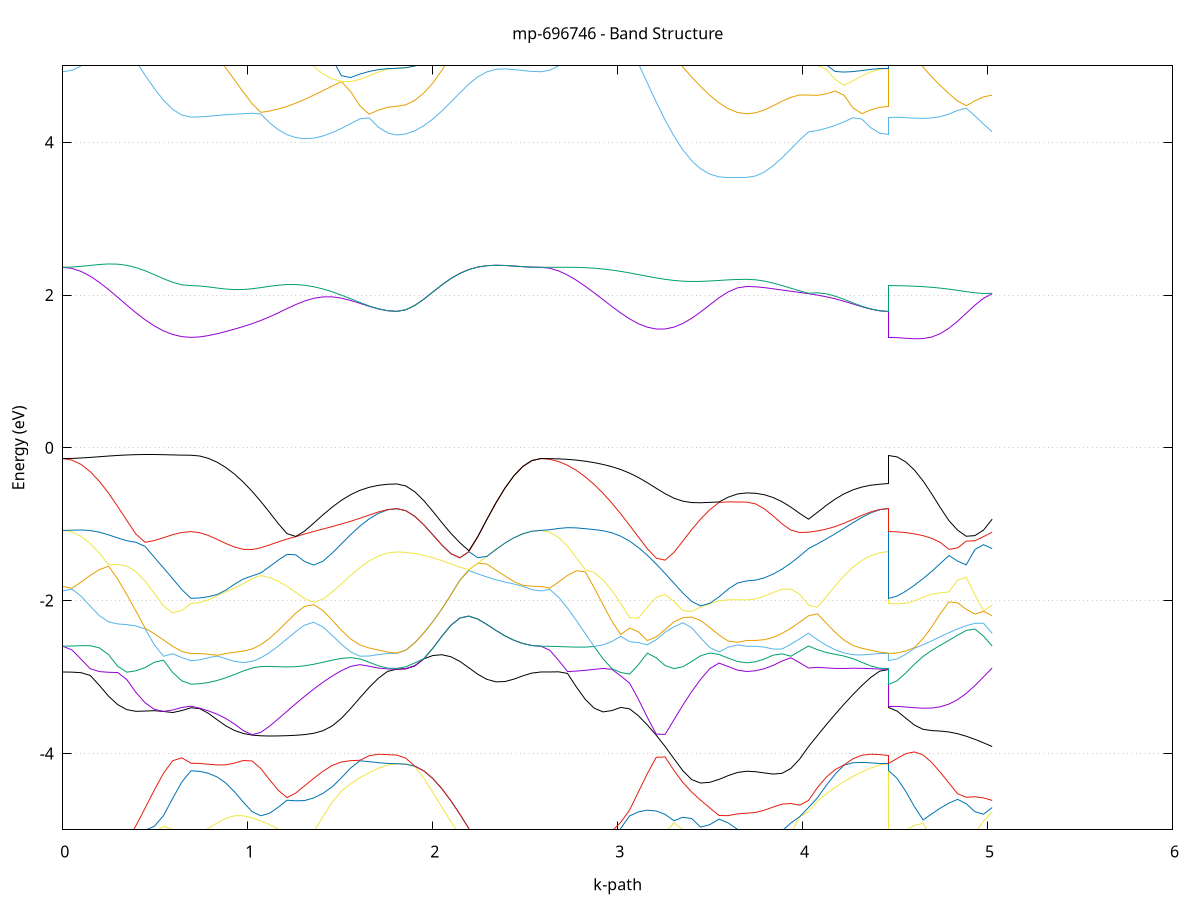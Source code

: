 set title 'mp-696746 - Band Structure'
set xlabel 'k-path'
set ylabel 'Energy (eV)'
set grid y
set yrange [-5:5]
set terminal png size 800,600
set output 'mp-696746_bands_gnuplot.png'
plot '-' using 1:2 with lines notitle, '-' using 1:2 with lines notitle, '-' using 1:2 with lines notitle, '-' using 1:2 with lines notitle, '-' using 1:2 with lines notitle, '-' using 1:2 with lines notitle, '-' using 1:2 with lines notitle, '-' using 1:2 with lines notitle, '-' using 1:2 with lines notitle, '-' using 1:2 with lines notitle, '-' using 1:2 with lines notitle, '-' using 1:2 with lines notitle, '-' using 1:2 with lines notitle, '-' using 1:2 with lines notitle, '-' using 1:2 with lines notitle, '-' using 1:2 with lines notitle, '-' using 1:2 with lines notitle, '-' using 1:2 with lines notitle, '-' using 1:2 with lines notitle, '-' using 1:2 with lines notitle, '-' using 1:2 with lines notitle, '-' using 1:2 with lines notitle, '-' using 1:2 with lines notitle, '-' using 1:2 with lines notitle, '-' using 1:2 with lines notitle, '-' using 1:2 with lines notitle, '-' using 1:2 with lines notitle, '-' using 1:2 with lines notitle, '-' using 1:2 with lines notitle, '-' using 1:2 with lines notitle, '-' using 1:2 with lines notitle, '-' using 1:2 with lines notitle, '-' using 1:2 with lines notitle, '-' using 1:2 with lines notitle, '-' using 1:2 with lines notitle, '-' using 1:2 with lines notitle, '-' using 1:2 with lines notitle, '-' using 1:2 with lines notitle, '-' using 1:2 with lines notitle, '-' using 1:2 with lines notitle, '-' using 1:2 with lines notitle, '-' using 1:2 with lines notitle, '-' using 1:2 with lines notitle, '-' using 1:2 with lines notitle, '-' using 1:2 with lines notitle, '-' using 1:2 with lines notitle, '-' using 1:2 with lines notitle, '-' using 1:2 with lines notitle, '-' using 1:2 with lines notitle, '-' using 1:2 with lines notitle, '-' using 1:2 with lines notitle, '-' using 1:2 with lines notitle, '-' using 1:2 with lines notitle, '-' using 1:2 with lines notitle, '-' using 1:2 with lines notitle, '-' using 1:2 with lines notitle, '-' using 1:2 with lines notitle, '-' using 1:2 with lines notitle, '-' using 1:2 with lines notitle, '-' using 1:2 with lines notitle, '-' using 1:2 with lines notitle, '-' using 1:2 with lines notitle, '-' using 1:2 with lines notitle, '-' using 1:2 with lines notitle, '-' using 1:2 with lines notitle, '-' using 1:2 with lines notitle, '-' using 1:2 with lines notitle, '-' using 1:2 with lines notitle, '-' using 1:2 with lines notitle, '-' using 1:2 with lines notitle, '-' using 1:2 with lines notitle, '-' using 1:2 with lines notitle, '-' using 1:2 with lines notitle, '-' using 1:2 with lines notitle, '-' using 1:2 with lines notitle, '-' using 1:2 with lines notitle, '-' using 1:2 with lines notitle, '-' using 1:2 with lines notitle, '-' using 1:2 with lines notitle, '-' using 1:2 with lines notitle, '-' using 1:2 with lines notitle, '-' using 1:2 with lines notitle, '-' using 1:2 with lines notitle, '-' using 1:2 with lines notitle, '-' using 1:2 with lines notitle, '-' using 1:2 with lines notitle, '-' using 1:2 with lines notitle, '-' using 1:2 with lines notitle, '-' using 1:2 with lines notitle, '-' using 1:2 with lines notitle, '-' using 1:2 with lines notitle, '-' using 1:2 with lines notitle, '-' using 1:2 with lines notitle, '-' using 1:2 with lines notitle, '-' using 1:2 with lines notitle, '-' using 1:2 with lines notitle
0.000000 -17.064460
0.049503 -17.061660
0.099005 -17.053060
0.148508 -17.039060
0.198011 -17.020160
0.247514 -16.996760
0.297016 -16.969960
0.346519 -16.940760
0.396022 -16.910460
0.445524 -16.880460
0.495027 -16.852560
0.544530 -16.828460
0.594033 -16.809760
0.643535 -16.797860
0.693038 -16.793760
0.693038 -16.793760
0.740228 -16.792560
0.787418 -16.788860
0.834608 -16.782760
0.881797 -16.774560
0.928987 -16.764460
0.976177 -16.752860
1.023367 -16.740160
1.070557 -16.726660
1.117747 -16.712760
1.164937 -16.698960
1.212126 -16.685660
1.259316 -16.673260
1.306506 -16.661860
1.306506 -16.661860
1.356447 -16.651160
1.406388 -16.641960
1.456328 -16.634460
1.506269 -16.628360
1.556210 -16.623760
1.606151 -16.620360
1.656091 -16.617860
1.706032 -16.616260
1.755973 -16.615460
1.805914 -16.615160
1.805914 -16.615160
1.854617 -16.621060
1.903320 -16.638460
1.952024 -16.665560
2.000727 -16.700460
2.049431 -16.740660
2.098134 -16.783860
2.146837 -16.828160
2.195541 -16.871560
2.244244 -16.912860
2.292947 -16.950660
2.341651 -16.984060
2.390354 -17.012260
2.439058 -17.034860
2.487761 -17.051260
2.536464 -17.061160
2.585168 -17.064460
2.585168 -17.064460
2.633122 -17.061860
2.681076 -17.054060
2.729030 -17.041360
2.776984 -17.023960
2.824938 -17.002360
2.872892 -16.977260
2.920846 -16.949460
2.968800 -16.919660
3.016754 -16.888960
3.064708 -16.858260
3.112662 -16.828560
3.160616 -16.800860
3.208570 -16.775860
3.256524 -16.754060
3.304478 -16.735860
3.352432 -16.721260
3.400386 -16.710160
3.448340 -16.701960
3.448340 -16.701960
3.498281 -16.696160
3.548221 -16.692360
3.598162 -16.690160
3.648103 -16.689060
3.698043 -16.688660
3.698043 -16.688660
3.745763 -16.687460
3.793482 -16.683860
3.841201 -16.678160
3.888920 -16.671160
3.936640 -16.663360
3.984359 -16.656060
4.032078 -16.650260
4.032078 -16.650260
4.080133 -16.640760
4.128189 -16.633260
4.176244 -16.627460
4.224300 -16.623060
4.272355 -16.619960
4.320411 -16.617660
4.368466 -16.616260
4.416522 -16.615360
4.464577 -16.615160
4.464577 -16.793760
4.511273 -16.792060
4.557969 -16.786860
4.604665 -16.778460
4.651361 -16.767160
4.698056 -16.753260
4.744752 -16.737560
4.791448 -16.720560
4.838144 -16.703160
4.884839 -16.686360
4.931535 -16.671160
4.978231 -16.658760
5.024927 -16.650260
e
0.000000 -13.995960
0.049503 -14.006360
0.099005 -14.034660
0.148508 -14.075960
0.198011 -14.126360
0.247514 -14.183160
0.297016 -14.243960
0.346519 -14.306660
0.396022 -14.368760
0.445524 -14.427660
0.495027 -14.480860
0.544530 -14.525660
0.594033 -14.559660
0.643535 -14.580860
0.693038 -14.588160
0.693038 -14.588160
0.740228 -14.583160
0.787418 -14.568260
0.834608 -14.543460
0.881797 -14.508960
0.928987 -14.464860
0.976177 -14.411560
1.023367 -14.349260
1.070557 -14.278560
1.117747 -14.249060
1.164937 -14.339960
1.212126 -14.430660
1.259316 -14.518960
1.306506 -14.603660
1.306506 -14.603660
1.356447 -14.688060
1.406388 -14.765960
1.456328 -14.836560
1.506269 -14.899160
1.556210 -14.952960
1.606151 -14.997560
1.656091 -15.032660
1.706032 -15.057960
1.755973 -15.073160
1.805914 -15.078260
1.805914 -15.078260
1.854617 -15.069660
1.903320 -15.044660
1.952024 -15.004460
2.000727 -14.951260
2.049431 -14.887360
2.098134 -14.814860
2.146837 -14.735860
2.195541 -14.651860
2.244244 -14.564260
2.292947 -14.474160
2.341651 -14.382660
2.390354 -14.290760
2.439058 -14.199760
2.487761 -14.112060
2.536464 -14.034660
2.585168 -13.995960
2.585168 -13.995960
2.633122 -14.000260
2.681076 -14.012760
2.729030 -14.032760
2.776984 -14.058960
2.824938 -14.090060
2.872892 -14.123960
2.920846 -14.158760
2.968800 -14.192460
3.016754 -14.222860
3.064708 -14.248260
3.112662 -14.266960
3.160616 -14.277760
3.208570 -14.279960
3.256524 -14.273360
3.304478 -14.258560
3.352432 -14.236560
3.400386 -14.237960
3.448340 -14.265560
3.448340 -14.265560
3.498281 -14.290060
3.548221 -14.309760
3.598162 -14.324060
3.648103 -14.332860
3.698043 -14.335760
3.698043 -14.335760
3.745763 -14.356360
3.793482 -14.405560
3.841201 -14.466860
3.888920 -14.531960
3.936640 -14.596660
3.984359 -14.658360
4.032078 -14.714660
4.032078 -14.714660
4.080133 -14.787860
4.128189 -14.853760
4.176244 -14.912060
4.224300 -14.962060
4.272355 -15.003460
4.320411 -15.036060
4.368466 -15.059460
4.416522 -15.073560
4.464577 -15.078260
4.464577 -14.588160
4.511273 -14.587660
4.557969 -14.586560
4.604665 -14.585360
4.651361 -14.585260
4.698056 -14.587660
4.744752 -14.593860
4.791448 -14.604960
4.838144 -14.621260
4.884839 -14.642160
4.931535 -14.666160
4.978231 -14.691160
5.024927 -14.714660
e
0.000000 -13.811560
0.049503 -13.806960
0.099005 -13.795760
0.148508 -13.782160
0.198011 -13.768860
0.247514 -13.757160
0.297016 -13.747160
0.346519 -13.738960
0.396022 -13.732360
0.445524 -13.727160
0.495027 -13.723160
0.544530 -13.720160
0.594033 -13.718060
0.643535 -13.716760
0.693038 -13.716460
0.693038 -13.716460
0.740228 -13.724860
0.787418 -13.749860
0.834608 -13.790260
0.881797 -13.844560
0.928987 -13.910760
0.976177 -13.986460
1.023367 -14.069360
1.070557 -14.157060
1.117747 -14.198360
1.164937 -14.112660
1.212126 -14.019760
1.259316 -13.921060
1.306506 -13.817860
1.306506 -13.817860
1.356447 -13.705360
1.406388 -13.591460
1.456328 -13.478660
1.506269 -13.369760
1.556210 -13.268260
1.606151 -13.177860
1.656091 -13.102260
1.706032 -13.045160
1.755973 -13.009460
1.805914 -12.997360
1.805914 -12.997360
1.854617 -13.002260
1.903320 -13.016660
1.952024 -13.040160
2.000727 -13.071860
2.049431 -13.110960
2.098134 -13.156860
2.146837 -13.208860
2.195541 -13.266560
2.244244 -13.329560
2.292947 -13.397360
2.341651 -13.469660
2.390354 -13.545460
2.439058 -13.623960
2.487761 -13.702660
2.536464 -13.774660
2.585168 -13.811560
2.585168 -13.811560
2.633122 -13.813360
2.681076 -13.818660
2.729030 -13.827660
2.776984 -13.840360
2.824938 -13.856760
2.872892 -13.876960
2.920846 -13.900760
2.968800 -13.928160
3.016754 -13.958660
3.064708 -13.991860
3.112662 -14.027160
3.160616 -14.063760
3.208570 -14.100860
3.256524 -14.137660
3.304478 -14.173260
3.352432 -14.207060
3.400386 -14.209160
3.448340 -14.178760
3.448340 -14.178760
3.498281 -14.146660
3.548221 -14.117360
3.598162 -14.093760
3.648103 -14.078460
3.698043 -14.073160
3.698043 -14.073160
3.745763 -14.052460
3.793482 -14.002560
3.841201 -13.939860
3.888920 -13.871760
3.936640 -13.801360
3.984359 -13.730360
4.032078 -13.660060
4.032078 -13.660060
4.080133 -13.553760
4.128189 -13.447860
4.176244 -13.345460
4.224300 -13.250060
4.272355 -13.165360
4.320411 -13.094760
4.368466 -13.041660
4.416522 -13.008660
4.464577 -12.997360
4.464577 -13.716460
4.511273 -13.719060
4.557969 -13.726460
4.604665 -13.737360
4.651361 -13.749560
4.698056 -13.760460
4.744752 -13.767360
4.791448 -13.767860
4.838144 -13.760560
4.884839 -13.745060
4.931535 -13.722060
4.978231 -13.692960
5.024927 -13.660060
e
0.000000 -10.259060
0.049503 -10.268760
0.099005 -10.296960
0.148508 -10.340560
0.198011 -10.395860
0.247514 -10.458360
0.297016 -10.524260
0.346519 -10.589760
0.396022 -10.651860
0.445524 -10.708260
0.495027 -10.756860
0.544530 -10.796060
0.594033 -10.824960
0.643535 -10.842560
0.693038 -10.848560
0.693038 -10.848560
0.740228 -10.856660
0.787418 -10.880760
0.834608 -10.919160
0.881797 -10.968960
0.928987 -11.026260
0.976177 -11.086760
1.023367 -11.145960
1.070557 -11.200160
1.117747 -11.245860
1.164937 -11.280660
1.212126 -11.302760
1.259316 -11.310760
1.306506 -11.303960
1.306506 -11.303960
1.356447 -11.280760
1.406388 -11.241660
1.456328 -11.188560
1.506269 -11.124760
1.556210 -11.055460
1.606151 -10.988360
1.656091 -10.932460
1.706032 -10.893860
1.755973 -10.872860
1.805914 -10.866360
1.805914 -10.866360
1.854617 -10.853560
1.903320 -10.815560
1.952024 -10.753560
2.000727 -10.669560
2.049431 -10.565960
2.098134 -10.445560
2.146837 -10.340960
2.195541 -10.333260
2.244244 -10.323360
2.292947 -10.311760
2.341651 -10.299360
2.390354 -10.286960
2.439058 -10.275760
2.487761 -10.266860
2.536464 -10.261060
2.585168 -10.259060
2.585168 -10.259060
2.633122 -10.265060
2.681076 -10.282160
2.729030 -10.308860
2.776984 -10.342560
2.824938 -10.380660
2.872892 -10.421160
2.920846 -10.462660
2.968800 -10.505160
3.016754 -10.549360
3.064708 -10.597060
3.112662 -10.649660
3.160616 -10.707560
3.208570 -10.769760
3.256524 -10.833960
3.304478 -10.897560
3.352432 -10.958260
3.400386 -11.014260
3.448340 -11.063960
3.448340 -11.063960
3.498281 -11.107760
3.548221 -11.142760
3.598162 -11.168060
3.648103 -11.183460
3.698043 -11.188660
3.698043 -11.188660
3.745763 -11.189060
3.793482 -11.189860
3.841201 -11.189460
3.888920 -11.185560
3.936640 -11.175960
3.984359 -11.158360
4.032078 -11.131160
4.032078 -11.131160
4.080133 -11.121060
4.128189 -11.097260
4.176244 -11.061360
4.224300 -11.016760
4.272355 -10.968660
4.320411 -10.924560
4.368466 -10.891360
4.416522 -10.872360
4.464577 -10.866360
4.464577 -10.848560
4.511273 -10.840860
4.557969 -10.818660
4.604665 -10.783860
4.651361 -10.740560
4.698056 -10.698860
4.744752 -10.688460
4.791448 -10.748260
4.838144 -10.843860
4.884839 -10.938860
4.931535 -11.021260
4.978231 -11.086160
5.024927 -11.131160
e
0.000000 -10.259060
0.049503 -10.260060
0.099005 -10.262960
0.148508 -10.267460
0.198011 -10.272860
0.247514 -10.278760
0.297016 -10.284560
0.346519 -10.289660
0.396022 -10.293960
0.445524 -10.297160
0.495027 -10.299260
0.544530 -10.300560
0.594033 -10.301260
0.643535 -10.301560
0.693038 -10.301560
0.693038 -10.301560
0.740228 -10.305660
0.787418 -10.316960
0.834608 -10.333560
0.881797 -10.353060
0.928987 -10.373160
0.976177 -10.392360
1.023367 -10.409660
1.070557 -10.424860
1.117747 -10.437860
1.164937 -10.448760
1.212126 -10.457760
1.259316 -10.464860
1.306506 -10.469960
1.306506 -10.469960
1.356447 -10.472660
1.406388 -10.472060
1.456328 -10.467060
1.506269 -10.457060
1.556210 -10.448660
1.606151 -10.449260
1.656091 -10.430660
1.706032 -10.396660
1.755973 -10.362560
1.805914 -10.347960
1.805914 -10.347960
1.854617 -10.348260
1.903320 -10.349260
1.952024 -10.350160
2.000727 -10.350460
2.049431 -10.349360
2.098134 -10.346360
2.146837 -10.340960
2.195541 -10.333260
2.244244 -10.323360
2.292947 -10.311760
2.341651 -10.299360
2.390354 -10.286960
2.439058 -10.275760
2.487761 -10.266860
2.536464 -10.261060
2.585168 -10.259060
2.585168 -10.259060
2.633122 -10.264260
2.681076 -10.279060
2.729030 -10.302160
2.776984 -10.331760
2.824938 -10.366260
2.872892 -10.404760
2.920846 -10.446560
2.968800 -10.491660
3.016754 -10.539960
3.064708 -10.591360
3.112662 -10.645160
3.160616 -10.700560
3.208570 -10.756460
3.256524 -10.811360
3.304478 -10.863960
3.352432 -10.912960
3.400386 -10.957260
3.448340 -10.995860
3.448340 -10.995860
3.498281 -11.029360
3.548221 -11.055560
3.598162 -11.074260
3.648103 -11.085460
3.698043 -11.089160
3.698043 -11.089160
3.745763 -11.083760
3.793482 -11.067760
3.841201 -11.041160
3.888920 -11.004260
3.936640 -10.957360
3.984359 -10.901160
4.032078 -10.836260
4.032078 -10.836260
4.080133 -10.786160
4.128189 -10.728160
4.176244 -10.663660
4.224300 -10.594860
4.272355 -10.524760
4.320411 -10.458060
4.368466 -10.401160
4.416522 -10.362060
4.464577 -10.347960
4.464577 -10.301560
4.511273 -10.310560
4.557969 -10.336260
4.604665 -10.376060
4.651361 -10.426260
4.698056 -10.482860
4.744752 -10.542560
4.791448 -10.602260
4.838144 -10.659660
4.884839 -10.712960
4.931535 -10.760860
4.978231 -10.802160
5.024927 -10.836260
e
0.000000 -9.288260
0.049503 -9.299760
0.099005 -9.332660
0.148508 -9.381960
0.198011 -9.441960
0.247514 -9.507060
0.297016 -9.572460
0.346519 -9.634760
0.396022 -9.691660
0.445524 -9.741360
0.495027 -9.782960
0.544530 -9.815660
0.594033 -9.839260
0.643535 -9.853460
0.693038 -9.858260
0.693038 -9.858260
0.740228 -9.867360
0.787418 -9.891560
0.834608 -9.924260
0.881797 -9.959360
0.928987 -9.993160
0.976177 -10.024860
1.023367 -10.055460
1.070557 -10.086360
1.117747 -10.119060
1.164937 -10.154560
1.212126 -10.193260
1.259316 -10.234460
1.306506 -10.277060
1.306506 -10.277060
1.356447 -10.322060
1.406388 -10.364660
1.456328 -10.402260
1.506269 -10.431460
1.556210 -10.441560
1.606151 -10.420860
1.656091 -10.396660
1.706032 -10.372860
1.755973 -10.354760
1.805914 -10.347960
1.805914 -10.347960
1.854617 -10.348260
1.903320 -10.349260
1.952024 -10.350160
2.000727 -10.350460
2.049431 -10.349360
2.098134 -10.346360
2.146837 -10.311560
2.195541 -10.167660
2.244244 -10.017760
2.292947 -9.866560
2.341651 -9.719460
2.390354 -9.582860
2.439058 -9.463660
2.487761 -9.369760
2.536464 -9.309260
2.585168 -9.288260
2.585168 -9.288260
2.633122 -9.297660
2.681076 -9.325360
2.729030 -9.370260
2.776984 -9.429760
2.824938 -9.500860
2.872892 -9.579260
2.920846 -9.659960
2.968800 -9.737560
3.016754 -9.806460
3.064708 -9.861260
3.112662 -9.897860
3.160616 -9.914160
3.208570 -9.910560
3.256524 -9.889160
3.304478 -9.853260
3.352432 -9.806560
3.400386 -9.752960
3.448340 -9.696560
3.448340 -9.696660
3.498281 -9.639360
3.548221 -9.588360
3.598162 -9.547860
3.648103 -9.521860
3.698043 -9.512960
3.698043 -9.512960
3.745763 -9.534560
3.793482 -9.593260
3.841201 -9.677060
3.888920 -9.775860
3.936640 -9.882960
3.984359 -9.993160
4.032078 -10.102160
4.032078 -10.102160
4.080133 -10.159760
4.128189 -10.216860
4.176244 -10.270460
4.224300 -10.316260
4.272355 -10.349360
4.320411 -10.365360
4.368466 -10.364160
4.416522 -10.353760
4.464577 -10.347960
4.464577 -9.858260
4.511273 -9.889960
4.557969 -9.975560
4.604665 -10.094660
4.651361 -10.226960
4.698056 -10.351960
4.744752 -10.434060
4.791448 -10.431860
4.838144 -10.378360
4.884839 -10.309560
4.931535 -10.237660
4.978231 -10.167660
5.024927 -10.102160
e
0.000000 -8.314660
0.049503 -8.309860
0.099005 -8.296560
0.148508 -8.277160
0.198011 -8.254960
0.247514 -8.234660
0.297016 -8.221060
0.346519 -8.218760
0.396022 -8.229060
0.445524 -8.249060
0.495027 -8.273660
0.544530 -8.297660
0.594033 -8.317360
0.643535 -8.330160
0.693038 -8.334960
0.693038 -8.334960
0.740228 -8.312860
0.787418 -8.249260
0.834608 -8.147960
0.881797 -8.015560
0.928987 -7.861060
0.976177 -7.698560
1.023367 -7.722360
1.070557 -7.794960
1.117747 -7.846760
1.164937 -7.877660
1.212126 -7.888660
1.259316 -7.882660
1.306506 -7.864860
1.306506 -7.864860
1.356447 -7.970060
1.406388 -8.091460
1.456328 -8.226460
1.506269 -8.374060
1.556210 -8.528460
1.606151 -8.680260
1.656091 -8.818360
1.706032 -8.930260
1.755973 -9.003860
1.805914 -9.029660
1.805914 -9.029660
1.854617 -9.019360
1.903320 -8.988560
1.952024 -8.938160
2.000727 -8.869460
2.049431 -8.783960
2.098134 -8.683360
2.146837 -8.569760
2.195541 -8.445560
2.244244 -8.313960
2.292947 -8.295660
2.341651 -8.310160
2.390354 -8.315460
2.439058 -8.315960
2.487761 -8.315060
2.536464 -8.314660
2.585168 -8.314660
2.585168 -8.314660
2.633122 -8.309560
2.681076 -8.296460
2.729030 -8.280360
2.776984 -8.266560
2.824938 -8.258460
2.872892 -8.256460
2.920846 -8.257960
2.968800 -8.257960
3.016754 -8.250560
3.064708 -8.230760
3.112662 -8.194960
3.160616 -8.141260
3.208570 -8.069960
3.256524 -7.984660
3.304478 -7.910960
3.352432 -7.988960
3.400386 -8.169060
3.448340 -8.349060
3.448340 -8.349060
3.498281 -8.515960
3.548221 -8.653560
3.598162 -8.755860
3.648103 -8.818960
3.698043 -8.840360
3.698043 -8.840360
3.745763 -8.815260
3.793482 -8.746160
3.841201 -8.644960
3.888920 -8.521860
3.936640 -8.384960
3.984359 -8.242460
4.032078 -8.104460
4.032078 -8.104460
4.080133 -8.068760
4.128189 -8.190460
4.176244 -8.371960
4.224300 -8.542660
4.272355 -8.697860
4.320411 -8.831760
4.368466 -8.937260
4.416522 -9.005760
4.464577 -9.029660
4.464577 -8.334960
4.511273 -8.322360
4.557969 -8.286160
4.604665 -8.230760
4.651361 -8.162560
4.698056 -8.089060
4.744752 -8.017860
4.791448 -7.954960
4.838144 -7.904460
4.884839 -7.866960
4.931535 -7.916860
4.978231 -8.010360
5.024927 -8.104460
e
0.000000 -7.769760
0.049503 -7.760260
0.099005 -7.733160
0.148508 -7.693460
0.198011 -7.658860
0.247514 -7.679560
0.297016 -7.772560
0.346519 -7.886860
0.396022 -7.997260
0.445524 -8.096060
0.495027 -8.179860
0.544530 -8.246760
0.594033 -8.295460
0.643535 -8.325060
0.693038 -8.334560
0.693038 -8.334560
0.740228 -8.305260
0.787418 -8.219760
0.834608 -8.087560
0.881797 -7.918960
0.928987 -7.723960
0.976177 -7.631860
1.023367 -7.556560
1.070557 -7.488660
1.117747 -7.513660
1.164937 -7.584660
1.212126 -7.670860
1.259316 -7.763060
1.306506 -7.859960
1.306506 -7.859960
1.356447 -7.844560
1.406388 -7.849060
1.456328 -7.925260
1.506269 -8.090460
1.556210 -8.300760
1.606151 -8.516160
1.656091 -8.714660
1.706032 -8.878660
1.755973 -8.989860
1.805914 -9.029660
1.805914 -9.029660
1.854617 -9.019360
1.903320 -8.988560
1.952024 -8.938160
2.000727 -8.869460
2.049431 -8.783960
2.098134 -8.683360
2.146837 -8.569760
2.195541 -8.445560
2.244244 -8.313960
2.292947 -8.179560
2.341651 -8.049460
2.390354 -7.934860
2.439058 -7.848760
2.487761 -7.797960
2.536464 -7.775560
2.585168 -7.769760
2.585168 -7.769760
2.633122 -7.763060
2.681076 -7.743560
2.729030 -7.712760
2.776984 -7.672560
2.824938 -7.624260
2.872892 -7.568260
2.920846 -7.504260
2.968800 -7.431860
3.016754 -7.354560
3.064708 -7.331460
3.112662 -7.314460
3.160616 -7.326560
3.208570 -7.397460
3.256524 -7.532760
3.304478 -7.683060
3.352432 -7.679660
3.400386 -7.554960
3.448340 -7.401560
3.448340 -7.401560
3.498281 -7.225960
3.548221 -7.040060
3.598162 -6.850860
3.648103 -6.674160
3.698043 -6.575760
3.698043 -6.575760
3.745763 -6.583360
3.793482 -6.742660
3.841201 -6.970760
3.888920 -7.193460
3.936640 -7.408760
3.984359 -7.614860
4.032078 -7.810260
4.032078 -7.810260
4.080133 -8.001960
4.128189 -8.094660
4.176244 -8.201060
4.224300 -8.366960
4.272355 -8.555260
4.320411 -8.736760
4.368466 -8.889260
4.416522 -8.992760
4.464577 -9.029660
4.464577 -8.334560
4.511273 -8.299460
4.557969 -8.204760
4.604665 -8.074660
4.651361 -7.935960
4.698056 -7.815860
4.744752 -7.740760
4.791448 -7.725660
4.838144 -7.762060
4.884839 -7.830860
4.931535 -7.840860
4.978231 -7.823060
5.024927 -7.810260
e
0.000000 -7.769760
0.049503 -7.759460
0.099005 -7.730960
0.148508 -7.690460
0.198011 -7.647260
0.247514 -7.609060
0.297016 -7.575160
0.346519 -7.535360
0.396022 -7.478860
0.445524 -7.401260
0.495027 -7.303960
0.544530 -7.192560
0.594033 -7.076960
0.643535 -6.977060
0.693038 -6.933160
0.693038 -6.933160
0.740228 -6.990960
0.787418 -7.114860
0.834608 -7.254560
0.881797 -7.390960
0.928987 -7.515660
0.976177 -7.502460
1.023367 -7.274860
1.070557 -7.036860
1.117747 -6.892660
1.164937 -6.780760
1.212126 -6.717560
1.259316 -6.722960
1.306506 -6.784560
1.306506 -6.784560
1.356447 -6.921960
1.406388 -7.139360
1.456328 -7.266060
1.506269 -7.285160
1.556210 -7.297960
1.606151 -7.359760
1.656091 -7.404660
1.706032 -7.434960
1.755973 -7.452360
1.805914 -7.458060
1.805914 -7.458060
1.854617 -7.513260
1.903320 -7.629860
1.952024 -7.758360
2.000727 -7.881360
2.049431 -7.991960
2.098134 -8.087060
2.146837 -8.164960
2.195541 -8.225260
2.244244 -8.268260
2.292947 -8.179560
2.341651 -8.049460
2.390354 -7.934860
2.439058 -7.848760
2.487761 -7.797960
2.536464 -7.775560
2.585168 -7.769760
2.585168 -7.769760
2.633122 -7.752960
2.681076 -7.702060
2.729030 -7.616660
2.776984 -7.499460
2.824938 -7.372760
2.872892 -7.350360
2.920846 -7.368660
2.968800 -7.369760
3.016754 -7.350560
3.064708 -7.260360
3.112662 -7.162360
3.160616 -7.058460
3.208570 -6.953260
3.256524 -6.854460
3.304478 -6.769460
3.352432 -6.697160
3.400386 -6.631860
3.448340 -6.569060
3.448340 -6.569060
3.498281 -6.502660
3.548221 -6.432160
3.598162 -6.354560
3.648103 -6.289760
3.698043 -6.344260
3.698043 -6.344260
3.745763 -6.513860
3.793482 -6.610960
3.841201 -6.666160
3.888920 -6.748960
3.936640 -6.851860
3.984359 -6.966160
4.032078 -7.085460
4.032078 -7.085460
4.080133 -7.198460
4.128189 -7.274860
4.176244 -7.300660
4.224300 -7.322660
4.272355 -7.369160
4.320411 -7.408960
4.368466 -7.436660
4.416522 -7.452760
4.464577 -7.458060
4.464577 -6.933160
4.511273 -6.960160
4.557969 -7.022460
4.604665 -7.094260
4.651361 -7.161060
4.698056 -7.213260
4.744752 -7.241960
4.791448 -7.243560
4.838144 -7.225460
4.884839 -7.195960
4.931535 -7.157660
4.978231 -7.114460
5.024927 -7.085460
e
0.000000 -6.678460
0.049503 -6.835560
0.099005 -7.016760
0.148508 -7.182560
0.198011 -7.313660
0.247514 -7.360060
0.297016 -7.305360
0.346519 -7.201560
0.396022 -7.075860
0.445524 -6.938860
0.495027 -6.798260
0.544530 -6.663060
0.594033 -6.545860
0.643535 -6.463460
0.693038 -6.471260
0.693038 -6.471260
0.740228 -6.492460
0.787418 -6.552060
0.834608 -6.639960
0.881797 -6.743760
0.928987 -6.851360
0.976177 -6.948760
1.023367 -7.011260
1.070557 -6.993660
1.117747 -6.795460
1.164937 -6.556360
1.212126 -6.326960
1.259316 -6.402560
1.306506 -6.661660
1.306506 -6.661660
1.356447 -6.886660
1.406388 -7.003660
1.456328 -7.117560
1.506269 -7.217160
1.556210 -7.240660
1.606151 -7.172360
1.656091 -7.101160
1.706032 -7.039960
1.755973 -6.998660
1.805914 -6.984060
1.805914 -6.984060
1.854617 -6.920360
1.903320 -6.778860
1.952024 -6.610460
2.000727 -6.435760
2.049431 -6.266160
2.098134 -6.289360
2.146837 -6.461360
2.195541 -6.621660
2.244244 -6.764960
2.292947 -6.884860
2.341651 -6.973160
2.390354 -7.018060
2.439058 -7.006560
2.487761 -6.932860
2.536464 -6.807160
2.585168 -6.678460
2.585168 -6.678460
2.633122 -6.784960
2.681076 -6.927760
2.729030 -7.060060
2.776984 -7.168760
2.824938 -7.227960
2.872892 -7.126160
2.920846 -7.037460
2.968800 -7.013960
3.016754 -6.979060
3.064708 -6.935260
3.112662 -6.883960
3.160616 -6.825060
3.208570 -6.756160
3.256524 -6.671260
3.304478 -6.570660
3.352432 -6.509160
3.400386 -6.435960
3.448340 -6.362260
3.448340 -6.362260
3.498281 -6.295160
3.548221 -6.249860
3.598162 -6.242960
3.648103 -6.267060
3.698043 -6.176260
3.698043 -6.176260
3.745763 -6.166960
3.793482 -6.197860
3.841201 -6.263460
3.888920 -6.364160
3.936640 -6.482460
3.984359 -6.602660
4.032078 -6.711560
4.032078 -6.711560
4.080133 -6.913160
4.128189 -7.072360
4.176244 -7.179060
4.224300 -7.204660
4.272355 -7.156460
4.320411 -7.092660
4.368466 -7.035960
4.416522 -6.997560
4.464577 -6.984060
4.464577 -6.471260
4.511273 -6.436260
4.557969 -6.443560
4.604665 -6.450460
4.651361 -6.450260
4.698056 -6.435660
4.744752 -6.399860
4.791448 -6.337560
4.838144 -6.246560
4.884839 -6.173260
4.931535 -6.364960
4.978231 -6.555360
5.024927 -6.711560
e
0.000000 -6.678460
0.049503 -6.709260
0.099005 -6.778860
0.148508 -6.847760
0.198011 -6.890360
0.247514 -6.892460
0.297016 -6.851660
0.346519 -6.777560
0.396022 -6.685160
0.445524 -6.588860
0.495027 -6.502460
0.544530 -6.441160
0.594033 -6.422560
0.643535 -6.448360
0.693038 -6.433260
0.693038 -6.433260
0.740228 -6.369860
0.787418 -6.229260
0.834608 -6.063160
0.881797 -6.026860
0.928987 -6.017060
0.976177 -6.005660
1.023367 -5.992760
1.070557 -5.976160
1.117747 -5.947860
1.164937 -5.893360
1.212126 -6.138260
1.259316 -6.106260
1.306506 -5.913760
1.306506 -5.913760
1.356447 -5.742260
1.406388 -5.610760
1.456328 -5.558260
1.506269 -5.570960
1.556210 -5.568660
1.606151 -5.554960
1.656091 -5.535060
1.706032 -5.514760
1.755973 -5.499660
1.805914 -5.494160
1.805914 -5.494160
1.854617 -5.529660
1.903320 -5.627460
1.952024 -5.768660
2.000727 -5.934560
2.049431 -6.111360
2.098134 -6.289360
2.146837 -6.461360
2.195541 -6.621660
2.244244 -6.764960
2.292947 -6.884860
2.341651 -6.973160
2.390354 -7.018060
2.439058 -7.006560
2.487761 -6.932860
2.536464 -6.807160
2.585168 -6.678460
2.585168 -6.678460
2.633122 -6.768860
2.681076 -6.870460
2.729030 -6.950160
2.776984 -7.005460
2.824938 -7.036760
2.872892 -7.046260
2.920846 -6.933360
2.968800 -6.719260
3.016754 -6.500260
3.064708 -6.309460
3.112662 -6.343560
3.160616 -6.484360
3.208570 -6.580260
3.256524 -6.602960
3.304478 -6.564760
3.352432 -6.439260
3.400386 -6.302560
3.448340 -6.162260
3.448340 -6.162260
3.498281 -6.023960
3.548221 -5.928160
3.598162 -5.953660
3.648103 -6.057060
3.698043 -6.157960
3.698043 -6.157960
3.745763 -6.004760
3.793482 -5.820760
3.841201 -5.845360
3.888920 -5.803960
3.936640 -5.716760
3.984359 -5.606660
4.032078 -5.665960
4.032078 -5.665960
4.080133 -5.657560
4.128189 -5.641260
4.176244 -5.618560
4.224300 -5.591760
4.272355 -5.563460
4.320411 -5.536460
4.368466 -5.514160
4.416522 -5.499360
4.464577 -5.494160
4.464577 -6.433260
4.511273 -6.434260
4.557969 -6.342660
4.604665 -6.229260
4.651361 -6.180060
4.698056 -6.185860
4.744752 -6.163160
4.791448 -6.102160
4.838144 -6.055960
4.884839 -6.128060
4.931535 -5.986560
4.978231 -5.829260
5.024927 -5.665960
e
0.000000 -6.596560
0.049503 -6.577260
0.099005 -6.515260
0.148508 -6.415760
0.198011 -6.286960
0.247514 -6.137260
0.297016 -5.975760
0.346519 -5.817860
0.396022 -5.706760
0.445524 -5.703960
0.495027 -5.783060
0.544530 -5.887960
0.594033 -5.977360
0.643535 -6.025060
0.693038 -6.037360
0.693038 -6.037360
0.740228 -6.037660
0.787418 -6.037260
0.834608 -6.033860
0.881797 -5.892960
0.928987 -5.731560
0.976177 -5.595060
1.023367 -5.513660
1.070557 -5.537460
1.117747 -5.679660
1.164937 -5.891160
1.212126 -5.788060
1.259316 -5.645560
1.306506 -5.522660
1.306506 -5.522660
1.356447 -5.499360
1.406388 -5.530360
1.456328 -5.520760
1.506269 -5.468360
1.556210 -5.446060
1.606151 -5.445360
1.656091 -5.457560
1.706032 -5.474560
1.755973 -5.488660
1.805914 -5.494160
1.805914 -5.494160
1.854617 -5.529660
1.903320 -5.627460
1.952024 -5.768660
2.000727 -5.934560
2.049431 -6.111360
2.098134 -6.113160
2.146837 -5.991360
2.195541 -5.920860
2.244244 -5.919460
2.292947 -5.978760
2.341651 -6.063660
2.390354 -6.142660
2.439058 -6.197160
2.487761 -6.244460
2.536464 -6.444660
2.585168 -6.596560
2.585168 -6.596560
2.633122 -6.521360
2.681076 -6.455760
2.729030 -6.407660
2.776984 -6.360660
2.824938 -6.308460
2.872892 -6.249460
2.920846 -6.185560
2.968800 -6.125060
3.016754 -6.095560
3.064708 -6.132160
3.112662 -6.038960
3.160616 -5.866660
3.208570 -5.706160
3.256524 -5.556960
3.304478 -5.414960
3.352432 -5.279060
3.400386 -5.156660
3.448340 -5.323260
3.448340 -5.323260
3.498281 -5.488160
3.548221 -5.604260
3.598162 -5.595060
3.648103 -5.644360
3.698043 -5.683660
3.698043 -5.683660
3.745763 -5.743060
3.793482 -5.770560
3.841201 -5.535560
3.888920 -5.341160
3.936640 -5.408860
3.984359 -5.532860
4.032078 -5.494960
4.032078 -5.494960
4.080133 -5.444260
4.128189 -5.418660
4.176244 -5.412160
4.224300 -5.419360
4.272355 -5.435460
4.320411 -5.455660
4.368466 -5.475060
4.416522 -5.489060
4.464577 -5.494160
4.464577 -6.037360
4.511273 -6.048060
4.557969 -6.076260
4.604665 -6.105660
4.651361 -6.050160
4.698056 -5.909860
4.744752 -5.764060
4.791448 -5.694460
4.838144 -5.784760
4.884839 -5.726660
4.931535 -5.591460
4.978231 -5.493660
5.024927 -5.494960
e
0.000000 -6.596560
0.049503 -6.432360
0.099005 -6.229160
0.148508 -6.022960
0.198011 -5.829560
0.247514 -5.683260
0.297016 -5.543060
0.346519 -5.444160
0.396022 -5.364460
0.445524 -5.225660
0.495027 -5.031360
0.544530 -4.955060
0.594033 -4.992860
0.643535 -5.035960
0.693038 -5.054560
0.693038 -5.054560
0.740228 -5.034160
0.787418 -4.980160
0.834608 -4.911160
0.881797 -4.850060
0.928987 -4.816360
0.976177 -4.816660
1.023367 -4.842960
1.070557 -4.883560
1.117747 -4.932060
1.164937 -4.990460
1.212126 -5.063260
1.259316 -5.136560
1.306506 -5.152160
1.306506 -5.152160
1.356447 -5.028260
1.406388 -4.830360
1.456328 -4.639360
1.506269 -4.496360
1.556210 -4.398360
1.606151 -4.320360
1.656091 -4.253460
1.706032 -4.196760
1.755973 -4.153560
1.805914 -4.135260
1.805914 -4.135260
1.854617 -4.140860
1.903320 -4.172060
1.952024 -4.328160
2.000727 -4.510360
2.049431 -4.703360
2.098134 -4.894560
2.146837 -5.070660
2.195541 -5.215660
2.244244 -5.316960
2.292947 -5.392760
2.341651 -5.605460
2.390354 -5.820360
2.439058 -6.034560
2.487761 -6.244460
2.536464 -6.444660
2.585168 -6.596560
2.585168 -6.596560
2.633122 -6.489760
2.681076 -6.339460
2.729030 -6.178560
2.776984 -6.009260
2.824938 -5.829360
2.872892 -5.636760
2.920846 -5.505260
2.968800 -5.561560
3.016754 -5.634060
3.064708 -5.633760
3.112662 -5.536260
3.160616 -5.382860
3.208570 -5.208260
3.256524 -5.041760
3.304478 -4.909560
3.352432 -5.003260
3.400386 -5.151460
3.448340 -5.040960
3.448340 -5.040960
3.498281 -5.158460
3.548221 -5.354560
3.598162 -5.527960
3.648103 -5.517060
3.698043 -5.476760
3.698043 -5.476760
3.745763 -5.402360
3.793482 -5.271060
3.841201 -5.173660
3.888920 -5.232160
3.936640 -5.049360
3.984359 -4.828660
4.032078 -4.762760
4.032078 -4.762760
4.080133 -4.623860
4.128189 -4.529160
4.176244 -4.443960
4.224300 -4.368360
4.272355 -4.301760
4.320411 -4.242960
4.368466 -4.191860
4.416522 -4.152160
4.464577 -4.135260
4.464577 -5.054560
4.511273 -5.041160
4.557969 -5.002560
4.604665 -4.943560
4.651361 -4.913860
4.698056 -5.137460
4.744752 -5.352160
4.791448 -5.472860
4.838144 -5.364860
4.884839 -5.204860
4.931535 -5.041860
4.978231 -4.888760
5.024927 -4.762760
e
0.000000 -6.205160
0.049503 -6.166560
0.099005 -6.076460
0.148508 -5.962060
0.198011 -5.817860
0.247514 -5.618060
0.297016 -5.428560
0.346519 -5.256460
0.396022 -5.111560
0.445524 -5.006660
0.495027 -4.953960
0.544530 -4.813660
0.594033 -4.589560
0.643535 -4.374660
0.693038 -4.227760
0.693038 -4.227760
0.740228 -4.235360
0.787418 -4.260360
0.834608 -4.309160
0.881797 -4.389460
0.928987 -4.503560
0.976177 -4.639160
1.023367 -4.762160
1.070557 -4.816760
1.117747 -4.784060
1.164937 -4.705360
1.212126 -4.613260
1.259316 -4.620460
1.306506 -4.618160
1.306506 -4.618160
1.356447 -4.582960
1.406388 -4.523160
1.456328 -4.438060
1.506269 -4.319960
1.556210 -4.191560
1.606151 -4.096960
1.656091 -4.108160
1.706032 -4.121460
1.755973 -4.131560
1.805914 -4.135260
1.805914 -4.135260
1.854617 -4.140860
1.903320 -4.167060
1.952024 -4.228760
2.000727 -4.329260
2.049431 -4.462260
2.098134 -4.619760
2.146837 -4.795560
2.195541 -4.985060
2.244244 -5.185060
2.292947 -5.392760
2.341651 -5.605460
2.390354 -5.820360
2.439058 -6.034560
2.487761 -6.219560
2.536464 -6.214260
2.585168 -6.205160
2.585168 -6.205160
2.633122 -6.158460
2.681076 -6.035660
2.729030 -5.878760
2.776984 -5.722360
2.824938 -5.592560
2.872892 -5.513960
2.920846 -5.430160
2.968800 -5.210560
3.016754 -4.980460
3.064708 -4.818960
3.112662 -4.764960
3.160616 -4.743360
3.208570 -4.753860
3.256524 -4.798460
3.304478 -4.881060
3.352432 -4.836760
3.400386 -4.852760
3.448340 -4.965260
3.448340 -4.965260
3.498281 -4.932560
3.548221 -4.860460
3.598162 -4.910760
3.648103 -4.994760
3.698043 -5.032360
3.698043 -5.032360
3.745763 -5.049460
3.793482 -5.098660
3.841201 -5.136160
3.888920 -5.013560
3.936640 -4.910760
3.984359 -4.828360
4.032078 -4.709560
4.032078 -4.709560
4.080133 -4.581560
4.128189 -4.418460
4.176244 -4.271660
4.224300 -4.153060
4.272355 -4.122860
4.320411 -4.117760
4.368466 -4.123960
4.416522 -4.131960
4.464577 -4.135260
4.464577 -4.227760
4.511273 -4.327760
4.557969 -4.497660
4.604665 -4.697060
4.651361 -4.870860
4.698056 -4.792360
4.744752 -4.716260
4.791448 -4.650560
4.838144 -4.601860
4.884839 -4.659260
4.931535 -4.762760
4.978231 -4.796560
5.024927 -4.709560
e
0.000000 -5.919760
0.049503 -5.894460
0.099005 -5.821460
0.148508 -5.712460
0.198011 -5.585760
0.247514 -5.456060
0.297016 -5.320760
0.346519 -5.152460
0.396022 -4.944160
0.445524 -4.714160
0.495027 -4.479360
0.544530 -4.259860
0.594033 -4.095860
0.643535 -4.058860
0.693038 -4.128260
0.693038 -4.128260
0.740228 -4.132160
0.787418 -4.141860
0.834608 -4.151360
0.881797 -4.149560
0.928987 -4.127160
0.976177 -4.093160
1.023367 -4.099060
1.070557 -4.197960
1.117747 -4.344560
1.164937 -4.482860
1.212126 -4.578760
1.259316 -4.519260
1.306506 -4.425760
1.306506 -4.425760
1.356447 -4.327460
1.406388 -4.234460
1.456328 -4.158760
1.506269 -4.112660
1.556210 -4.095260
1.606151 -4.090660
1.656091 -4.031560
1.706032 -4.011260
1.755973 -4.015460
1.805914 -4.022160
1.805914 -4.022160
1.854617 -4.062460
1.903320 -4.167060
1.952024 -4.228760
2.000727 -4.329260
2.049431 -4.462260
2.098134 -4.619760
2.146837 -4.795560
2.195541 -4.985060
2.244244 -5.185060
2.292947 -5.386660
2.341651 -5.457960
2.390354 -5.550660
2.439058 -5.663360
2.487761 -5.780660
2.536464 -5.878360
2.585168 -5.919760
2.585168 -5.919760
2.633122 -5.899060
2.681076 -5.837960
2.729030 -5.739460
2.776984 -5.610560
2.824938 -5.461960
2.872892 -5.305760
2.920846 -5.154060
2.968800 -5.017060
3.016754 -4.902960
3.064708 -4.741960
3.112662 -4.501960
3.160616 -4.265560
3.208570 -4.051560
3.256524 -4.046860
3.304478 -4.222860
3.352432 -4.379560
3.400386 -4.505860
3.448340 -4.612160
3.448340 -4.612160
3.498281 -4.713760
3.548221 -4.813260
3.598162 -4.814760
3.648103 -4.790860
3.698043 -4.783560
3.698043 -4.783560
3.745763 -4.772960
3.793482 -4.743260
3.841201 -4.701660
3.888920 -4.664660
3.936640 -4.655760
3.984359 -4.677760
4.032078 -4.615760
4.032078 -4.615760
4.080133 -4.447260
4.128189 -4.310760
4.176244 -4.211660
4.224300 -4.150760
4.272355 -4.070160
4.320411 -4.024560
4.368466 -4.010460
4.416522 -4.015760
4.464577 -4.022160
4.464577 -4.128260
4.511273 -4.065460
4.557969 -4.003360
4.604665 -3.980760
4.651361 -4.020060
4.698056 -4.119060
4.744752 -4.248260
4.791448 -4.387960
4.838144 -4.528260
4.884839 -4.574160
4.931535 -4.568160
4.978231 -4.582760
5.024927 -4.615760
e
0.000000 -2.934460
0.049503 -2.936260
0.099005 -2.943460
0.148508 -2.979860
0.198011 -3.110460
0.247514 -3.251560
0.297016 -3.362060
0.346519 -3.427760
0.396022 -3.449560
0.445524 -3.445660
0.495027 -3.441060
0.544530 -3.451260
0.594033 -3.465160
0.643535 -3.439560
0.693038 -3.402860
0.693038 -3.402860
0.740228 -3.413760
0.787418 -3.475460
0.834608 -3.560060
0.881797 -3.639960
0.928987 -3.700760
0.976177 -3.739360
1.023367 -3.760360
1.070557 -3.769860
1.117747 -3.772560
1.164937 -3.771460
1.212126 -3.768160
1.259316 -3.762860
1.306506 -3.754160
1.306506 -3.754160
1.356447 -3.737160
1.406388 -3.703560
1.456328 -3.640860
1.506269 -3.541560
1.556210 -3.413360
1.606151 -3.273260
1.656091 -3.136960
1.706032 -3.016960
1.755973 -2.926860
1.805914 -2.897860
1.805914 -2.897860
1.854617 -2.892360
1.903320 -2.853760
1.952024 -2.761660
2.000727 -2.719060
2.049431 -2.708260
2.098134 -2.734660
2.146837 -2.795860
2.195541 -2.879260
2.244244 -2.964660
2.292947 -3.030760
2.341651 -3.063360
2.390354 -3.059560
2.439058 -3.028060
2.487761 -2.984960
2.536464 -2.948660
2.585168 -2.934460
2.585168 -2.934460
2.633122 -2.933960
2.681076 -2.932360
2.729030 -2.953360
2.776984 -3.131660
2.824938 -3.292060
2.872892 -3.407660
2.920846 -3.456760
2.968800 -3.439560
3.016754 -3.398260
3.064708 -3.416960
3.112662 -3.508160
3.160616 -3.628060
3.208570 -3.761860
3.256524 -3.909460
3.304478 -4.069360
3.352432 -4.226360
3.400386 -4.343060
3.448340 -4.388060
3.448340 -4.388060
3.498281 -4.378760
3.548221 -4.340160
3.598162 -4.290760
3.648103 -4.249560
3.698043 -4.233460
3.698043 -4.233460
3.745763 -4.239860
3.793482 -4.256060
3.841201 -4.270660
3.888920 -4.260660
3.936640 -4.196860
3.984359 -4.073960
4.032078 -3.910660
4.032078 -3.910660
4.080133 -3.766860
4.128189 -3.624660
4.176244 -3.487060
4.224300 -3.355460
4.272355 -3.229760
4.320411 -3.111460
4.368466 -3.005660
4.416522 -2.923860
4.464577 -2.897860
4.464577 -3.402860
4.511273 -3.446860
4.557969 -3.538760
4.604665 -3.629860
4.651361 -3.684860
4.698056 -3.701660
4.744752 -3.707760
4.791448 -3.719860
4.838144 -3.742560
4.884839 -3.775460
4.931535 -3.816060
4.978231 -3.861760
5.024927 -3.910660
e
0.000000 -2.596860
0.049503 -2.646360
0.099005 -2.766660
0.148508 -2.892460
0.198011 -2.929160
0.247514 -2.938360
0.297016 -2.941560
0.346519 -3.035560
0.396022 -3.203060
0.445524 -3.338560
0.495027 -3.423260
0.544530 -3.450160
0.594033 -3.432160
0.643535 -3.398460
0.693038 -3.381960
0.693038 -3.381960
0.740228 -3.408160
0.787418 -3.443660
0.834608 -3.487160
0.881797 -3.543760
0.928987 -3.616960
0.976177 -3.702060
1.023367 -3.755660
1.070557 -3.724860
1.117747 -3.643760
1.164937 -3.547560
1.212126 -3.448260
1.259316 -3.350160
1.306506 -3.254860
1.306506 -3.254860
1.356447 -3.158760
1.406388 -3.068860
1.456328 -2.987360
1.506269 -2.916660
1.556210 -2.861660
1.606151 -2.838060
1.656091 -2.858960
1.706032 -2.882760
1.755973 -2.894660
1.805914 -2.897860
1.805914 -2.897860
1.854617 -2.892360
1.903320 -2.853760
1.952024 -2.761660
2.000727 -2.624260
2.049431 -2.467260
2.098134 -2.323760
2.146837 -2.227660
2.195541 -2.202860
2.244244 -2.241960
2.292947 -2.312660
2.341651 -2.389860
2.390354 -2.460660
2.439058 -2.518960
2.487761 -2.561860
2.536464 -2.588060
2.585168 -2.596860
2.585168 -2.596860
2.633122 -2.650060
2.681076 -2.782860
2.729030 -2.928760
2.776984 -2.922560
2.824938 -2.912860
2.872892 -2.900160
2.920846 -2.888360
2.968800 -2.899060
3.016754 -2.986160
3.064708 -3.080860
3.112662 -3.292860
3.160616 -3.528360
3.208570 -3.747260
3.256524 -3.751760
3.304478 -3.560760
3.352432 -3.368660
3.400386 -3.191160
3.448340 -3.031560
3.448340 -3.031560
3.498281 -2.890460
3.548221 -2.818260
3.598162 -2.863460
3.648103 -2.910860
3.698043 -2.927960
3.698043 -2.927960
3.745763 -2.918460
3.793482 -2.890660
3.841201 -2.847160
3.888920 -2.791560
3.936640 -2.748560
3.984359 -2.813060
4.032078 -2.882760
4.032078 -2.882760
4.080133 -2.873560
4.128189 -2.880660
4.176244 -2.887760
4.224300 -2.888260
4.272355 -2.885460
4.320411 -2.886060
4.368466 -2.890860
4.416522 -2.895860
4.464577 -2.897860
4.464577 -3.381960
4.511273 -3.385060
4.557969 -3.392960
4.604665 -3.402360
4.651361 -3.408560
4.698056 -3.406360
4.744752 -3.390060
4.791448 -3.354460
4.838144 -3.296060
4.884839 -3.214460
4.931535 -3.112760
4.978231 -2.998160
5.024927 -2.882760
e
0.000000 -2.596860
0.049503 -2.594560
0.099005 -2.589660
0.148508 -2.590560
0.198011 -2.618360
0.247514 -2.707960
0.297016 -2.859860
0.346519 -2.937060
0.396022 -2.918160
0.445524 -2.876060
0.495027 -2.807260
0.544530 -2.780160
0.594033 -2.941260
0.643535 -3.049660
0.693038 -3.093960
0.693038 -3.093960
0.740228 -3.088360
0.787418 -3.071960
0.834608 -3.045560
0.881797 -3.009760
0.928987 -2.966460
0.976177 -2.920660
1.023367 -2.882760
1.070557 -2.863560
1.117747 -2.861260
1.164937 -2.865660
1.212126 -2.868460
1.259316 -2.864960
1.306506 -2.853560
1.306506 -2.853560
1.356447 -2.833360
1.406388 -2.807360
1.456328 -2.779760
1.506269 -2.756360
1.556210 -2.746160
1.606151 -2.762760
1.656091 -2.806760
1.706032 -2.853260
1.755973 -2.884660
1.805914 -2.887260
1.805914 -2.887260
1.854617 -2.866560
1.903320 -2.816160
1.952024 -2.759860
2.000727 -2.624260
2.049431 -2.467260
2.098134 -2.323760
2.146837 -2.227660
2.195541 -2.202860
2.244244 -2.241960
2.292947 -2.312660
2.341651 -2.389860
2.390354 -2.460660
2.439058 -2.518960
2.487761 -2.561860
2.536464 -2.588060
2.585168 -2.596860
2.585168 -2.596860
2.633122 -2.598060
2.681076 -2.601260
2.729030 -2.605560
2.776984 -2.608860
2.824938 -2.608660
2.872892 -2.600860
2.920846 -2.760360
2.968800 -2.890860
3.016754 -2.940860
3.064708 -2.961660
3.112662 -2.837560
3.160616 -2.687760
3.208570 -2.749260
3.256524 -2.850260
3.304478 -2.889860
3.352432 -2.865660
3.400386 -2.796960
3.448340 -2.722460
3.448340 -2.722460
3.498281 -2.686060
3.548221 -2.705460
3.598162 -2.753260
3.648103 -2.796760
3.698043 -2.814060
3.698043 -2.814060
3.745763 -2.801060
3.793482 -2.764860
3.841201 -2.713860
3.888920 -2.696860
3.936640 -2.727860
3.984359 -2.660460
4.032078 -2.594960
4.032078 -2.594960
4.080133 -2.642460
4.128189 -2.678060
4.176244 -2.703360
4.224300 -2.726060
4.272355 -2.759860
4.320411 -2.808260
4.368466 -2.854460
4.416522 -2.885060
4.464577 -2.887260
4.464577 -3.093960
4.511273 -3.048160
4.557969 -2.947560
4.604665 -2.832960
4.651361 -2.730860
4.698056 -2.651560
4.744752 -2.584560
4.791448 -2.519460
4.838144 -2.452560
4.884839 -2.389860
4.931535 -2.372960
4.978231 -2.464360
5.024927 -2.594960
e
0.000000 -1.873060
0.049503 -1.849960
0.099005 -1.943260
0.148508 -2.071160
0.198011 -2.197660
0.247514 -2.277960
0.297016 -2.305460
0.346519 -2.314360
0.396022 -2.331760
0.445524 -2.371060
0.495027 -2.579960
0.544530 -2.728660
0.594033 -2.695560
0.643535 -2.746160
0.693038 -2.787560
0.693038 -2.787560
0.740228 -2.775560
0.787418 -2.747260
0.834608 -2.725460
0.881797 -2.761360
0.928987 -2.795960
0.976177 -2.810860
1.023367 -2.795560
1.070557 -2.749860
1.117747 -2.680360
1.164937 -2.594860
1.212126 -2.500860
1.259316 -2.406160
1.306506 -2.322460
1.306506 -2.322460
1.356447 -2.283960
1.406388 -2.344860
1.456328 -2.455260
1.506269 -2.570760
1.556210 -2.670160
1.606151 -2.727660
1.656091 -2.725460
1.706032 -2.706560
1.755973 -2.692860
1.805914 -2.688060
1.805914 -2.688060
1.854617 -2.648360
1.903320 -2.551360
1.952024 -2.423460
2.000727 -2.275660
2.049431 -2.109660
2.098134 -1.924760
2.146837 -1.734060
2.195541 -1.607160
2.244244 -1.650260
2.292947 -1.690460
2.341651 -1.726560
2.390354 -1.757460
2.439058 -1.782360
2.487761 -1.812860
2.536464 -1.856960
2.585168 -1.873060
2.585168 -1.873060
2.633122 -1.853860
2.681076 -1.955560
2.729030 -2.098060
2.776984 -2.261260
2.824938 -2.431860
2.872892 -2.600760
2.920846 -2.579160
2.968800 -2.535960
3.016754 -2.467060
3.064708 -2.537860
3.112662 -2.550160
3.160616 -2.579460
3.208570 -2.511260
3.256524 -2.412460
3.304478 -2.343060
3.352432 -2.289860
3.400386 -2.355160
3.448340 -2.488160
3.448340 -2.488160
3.498281 -2.614560
3.548221 -2.671960
3.598162 -2.609360
3.648103 -2.579860
3.698043 -2.597260
3.698043 -2.597260
3.745763 -2.598260
3.793482 -2.608560
3.841201 -2.635060
3.888920 -2.633660
3.936640 -2.570660
3.984359 -2.500560
4.032078 -2.427060
4.032078 -2.427060
4.080133 -2.511560
4.128189 -2.585060
4.176244 -2.644060
4.224300 -2.686060
4.272355 -2.708660
4.320411 -2.711760
4.368466 -2.702760
4.416522 -2.692360
4.464577 -2.688060
4.464577 -2.787560
4.511273 -2.764060
4.557969 -2.702760
4.604665 -2.623760
4.651361 -2.577960
4.698056 -2.526360
4.744752 -2.472460
4.791448 -2.419560
4.838144 -2.370760
4.884839 -2.328760
4.931535 -2.297560
4.978231 -2.295860
5.024927 -2.427060
e
0.000000 -1.815460
0.049503 -1.837860
0.099005 -1.757360
0.148508 -1.668860
0.198011 -1.594360
0.247514 -1.550160
0.297016 -1.719560
0.346519 -1.921760
0.396022 -2.138160
0.445524 -2.360960
0.495027 -2.434360
0.544530 -2.514860
0.594033 -2.598660
0.643535 -2.665760
0.693038 -2.692360
0.693038 -2.692360
0.740228 -2.693560
0.787418 -2.702160
0.834608 -2.716860
0.881797 -2.692860
0.928987 -2.676360
0.976177 -2.660960
1.023367 -2.633260
1.070557 -2.578360
1.117747 -2.494660
1.164937 -2.390960
1.212126 -2.277160
1.259316 -2.165060
1.306506 -2.075960
1.306506 -2.075960
1.356447 -2.053360
1.406388 -2.129760
1.456328 -2.256060
1.506269 -2.387960
1.556210 -2.502060
1.606151 -2.579860
1.656091 -2.619960
1.706032 -2.646460
1.755973 -2.673060
1.805914 -2.688060
1.805914 -2.688060
1.854617 -2.648360
1.903320 -2.551360
1.952024 -2.423460
2.000727 -2.275660
2.049431 -2.109660
2.098134 -1.924760
2.146837 -1.734060
2.195541 -1.595860
2.244244 -1.510060
2.292947 -1.521060
2.341651 -1.600160
2.390354 -1.677160
2.439058 -1.749960
2.487761 -1.800560
2.536464 -1.811760
2.585168 -1.815460
2.585168 -1.815460
2.633122 -1.836860
2.681076 -1.755860
2.729030 -1.670560
2.776984 -1.609560
2.824938 -1.623160
2.872892 -1.830860
2.920846 -2.052260
2.968800 -2.269760
3.016754 -2.443860
3.064708 -2.358960
3.112662 -2.410060
3.160616 -2.523260
3.208570 -2.474860
3.256524 -2.377960
3.304478 -2.278860
3.352432 -2.223960
3.400386 -2.215360
3.448340 -2.260260
3.448340 -2.260260
3.498281 -2.352860
3.548221 -2.450060
3.598162 -2.529160
3.648103 -2.545760
3.698043 -2.521660
3.698043 -2.521660
3.745763 -2.521360
3.793482 -2.511860
3.841201 -2.481260
3.888920 -2.429660
3.936640 -2.361560
3.984359 -2.282660
4.032078 -2.199260
4.032078 -2.199260
4.080133 -2.172860
4.128189 -2.295760
4.176244 -2.415260
4.224300 -2.517460
4.272355 -2.587460
4.320411 -2.624460
4.368466 -2.649360
4.416522 -2.674160
4.464577 -2.688060
4.464577 -2.692360
4.511273 -2.684060
4.557969 -2.660360
4.604665 -2.615160
4.651361 -2.497360
4.698056 -2.345160
4.744752 -2.170560
4.791448 -2.016960
4.838144 -2.029760
4.884839 -2.113860
4.931535 -2.176160
4.978231 -2.139760
5.024927 -2.199260
e
0.000000 -1.080860
0.049503 -1.100260
0.099005 -1.157760
0.148508 -1.251660
0.198011 -1.378960
0.247514 -1.530960
0.297016 -1.527160
0.346519 -1.550160
0.396022 -1.621060
0.445524 -1.744560
0.495027 -1.906760
0.544530 -2.069260
0.594033 -2.162260
0.643535 -2.126760
0.693038 -2.037460
0.693038 -2.037460
0.740228 -2.026460
0.787418 -1.992560
0.834608 -1.935960
0.881797 -1.883560
0.928987 -1.835960
0.976177 -1.778760
1.023367 -1.712460
1.070557 -1.672360
1.117747 -1.698360
1.164937 -1.746560
1.212126 -1.812360
1.259316 -1.891360
1.306506 -1.973060
1.306506 -1.973060
1.356447 -2.022160
1.406388 -1.979560
1.456328 -1.887360
1.506269 -1.780860
1.556210 -1.671860
1.606151 -1.568860
1.656091 -1.480760
1.706032 -1.415360
1.755973 -1.376160
1.805914 -1.363260
1.805914 -1.363260
1.854617 -1.368360
1.903320 -1.383460
1.952024 -1.407560
2.000727 -1.439360
2.049431 -1.477060
2.098134 -1.518860
2.146837 -1.562860
2.195541 -1.595860
2.244244 -1.510060
2.292947 -1.421360
2.341651 -1.331060
2.390354 -1.247860
2.439058 -1.177760
2.487761 -1.124860
2.536464 -1.092060
2.585168 -1.080860
2.585168 -1.080860
2.633122 -1.104560
2.681076 -1.174560
2.729030 -1.287860
2.776984 -1.439560
2.824938 -1.593160
2.872892 -1.633860
2.920846 -1.729660
2.968800 -1.868660
3.016754 -2.036960
3.064708 -2.221760
3.112662 -2.228760
3.160616 -2.084860
3.208570 -1.957660
3.256524 -1.922460
3.304478 -2.011660
3.352432 -2.130760
3.400386 -2.141560
3.448340 -2.085960
3.448340 -2.085960
3.498281 -2.040460
3.548221 -2.002360
3.598162 -1.989360
3.648103 -1.989060
3.698043 -1.990760
3.698043 -1.990760
3.745763 -1.977960
3.793482 -1.942460
3.841201 -1.893860
3.888920 -1.851360
3.936640 -1.847860
3.984359 -1.917860
4.032078 -2.060560
4.032078 -2.060560
4.080133 -2.086760
4.128189 -1.949560
4.176244 -1.807960
4.224300 -1.675860
4.272355 -1.562560
4.320411 -1.473960
4.368466 -1.411660
4.416522 -1.375260
4.464577 -1.363260
4.464577 -2.037460
4.511273 -2.043060
4.557969 -2.035460
4.604665 -2.002960
4.651361 -1.955660
4.698056 -1.914860
4.744752 -1.899060
4.791448 -1.885460
4.838144 -1.733860
4.884839 -1.692060
4.931535 -1.922360
4.978231 -2.132960
5.024927 -2.060560
e
0.000000 -1.080860
0.049503 -1.078060
0.099005 -1.075360
0.148508 -1.082560
0.198011 -1.104460
0.247514 -1.139260
0.297016 -1.179960
0.346519 -1.216360
0.396022 -1.237660
0.445524 -1.291460
0.495027 -1.434460
0.544530 -1.571860
0.594033 -1.712460
0.643535 -1.856360
0.693038 -1.970360
0.693038 -1.970360
0.740228 -1.964860
0.787418 -1.948460
0.834608 -1.921260
0.881797 -1.862660
0.928987 -1.784460
0.976177 -1.716960
1.023367 -1.676860
1.070557 -1.637660
1.117747 -1.555660
1.164937 -1.469860
1.212126 -1.395260
1.259316 -1.399760
1.306506 -1.487460
1.306506 -1.487460
1.356447 -1.534760
1.406388 -1.484460
1.456328 -1.378760
1.506269 -1.257160
1.556210 -1.136560
1.606151 -1.025660
1.656091 -0.930960
1.706032 -0.858160
1.755973 -0.812060
1.805914 -0.796360
1.805914 -0.796360
1.854617 -0.822760
1.903320 -0.897260
1.952024 -1.007760
2.000727 -1.138560
2.049431 -1.271760
2.098134 -1.385060
2.146837 -1.439560
2.195541 -1.360060
2.244244 -1.438260
2.292947 -1.421360
2.341651 -1.331060
2.390354 -1.247860
2.439058 -1.177760
2.487761 -1.124860
2.536464 -1.092060
2.585168 -1.080860
2.585168 -1.080860
2.633122 -1.072060
2.681076 -1.055160
2.729030 -1.045260
2.776984 -1.048060
2.824938 -1.058560
2.872892 -1.070360
2.920846 -1.085460
2.968800 -1.112060
3.016754 -1.156760
3.064708 -1.221660
3.112662 -1.305860
3.160616 -1.406660
3.208570 -1.520860
3.256524 -1.644460
3.304478 -1.772960
3.352432 -1.899760
3.400386 -2.010860
3.448340 -2.068660
3.448340 -2.068660
3.498281 -2.034760
3.548221 -1.950860
3.598162 -1.847860
3.648103 -1.770460
3.698043 -1.741860
3.698043 -1.741860
3.745763 -1.731560
3.793482 -1.701160
3.841201 -1.652460
3.888920 -1.587460
3.936640 -1.508260
3.984359 -1.417460
4.032078 -1.319260
4.032078 -1.319260
4.080133 -1.257960
4.128189 -1.192860
4.176244 -1.124560
4.224300 -1.053360
4.272355 -0.980860
4.320411 -0.911060
4.368466 -0.851460
4.416522 -0.810760
4.464577 -0.796360
4.464577 -1.970360
4.511273 -1.940360
4.557969 -1.876960
4.604665 -1.798960
4.651361 -1.712460
4.698056 -1.617660
4.744752 -1.514860
4.791448 -1.409460
4.838144 -1.483260
4.884839 -1.532560
4.931535 -1.331860
4.978231 -1.267960
5.024927 -1.319260
e
0.000000 -0.140460
0.049503 -0.159960
0.099005 -0.217860
0.148508 -0.312160
0.198011 -0.439260
0.247514 -0.593960
0.297016 -0.768560
0.346519 -0.952260
0.396022 -1.130860
0.445524 -1.236660
0.495027 -1.213660
0.544530 -1.176560
0.594033 -1.137260
0.643535 -1.107860
0.693038 -1.097060
0.693038 -1.097060
0.740228 -1.110460
0.787418 -1.147460
0.834608 -1.198660
0.881797 -1.252860
0.928987 -1.299260
0.976177 -1.328360
1.023367 -1.331560
1.070557 -1.308660
1.117747 -1.271360
1.164937 -1.231560
1.212126 -1.194360
1.259316 -1.163960
1.306506 -1.128360
1.306506 -1.128360
1.356447 -1.095560
1.406388 -1.063060
1.456328 -1.030460
1.506269 -0.997060
1.556210 -0.961560
1.606151 -0.922760
1.656091 -0.880660
1.706032 -0.839560
1.755973 -0.808160
1.805914 -0.796360
1.805914 -0.796360
1.854617 -0.822760
1.903320 -0.897260
1.952024 -1.007760
2.000727 -1.138560
2.049431 -1.271760
2.098134 -1.385060
2.146837 -1.439560
2.195541 -1.360060
2.244244 -1.160960
2.292947 -0.937460
2.341651 -0.721960
2.390354 -0.528160
2.439058 -0.365760
2.487761 -0.242960
2.536464 -0.166460
2.585168 -0.140460
2.585168 -0.140460
2.633122 -0.150360
2.681076 -0.179960
2.729030 -0.228660
2.776984 -0.295560
2.824938 -0.379660
2.872892 -0.479860
2.920846 -0.595060
2.968800 -0.723860
3.016754 -0.864360
3.064708 -1.014160
3.112662 -1.169060
3.160616 -1.320660
3.208570 -1.444460
3.256524 -1.470460
3.304478 -1.369160
3.352432 -1.220960
3.400386 -1.070460
3.448340 -0.933060
3.448340 -0.933060
3.498281 -0.811160
3.548221 -0.714760
3.598162 -0.707460
3.648103 -0.709160
3.698043 -0.710460
3.698043 -0.710460
3.745763 -0.734060
3.793482 -0.798760
3.841201 -0.891960
3.888920 -0.995060
3.936640 -1.077360
3.984359 -1.108760
4.032078 -1.104760
4.032078 -1.104760
4.080133 -1.087960
4.128189 -1.064060
4.176244 -1.030360
4.224300 -0.986660
4.272355 -0.936060
4.320411 -0.884160
4.368466 -0.838660
4.416522 -0.807460
4.464577 -0.796360
4.464577 -1.097060
4.511273 -1.100060
4.557969 -1.109460
4.604665 -1.125660
4.651361 -1.149760
4.698056 -1.184760
4.744752 -1.238160
4.791448 -1.329160
4.838144 -1.309460
4.884839 -1.221660
4.931535 -1.216160
4.978231 -1.162360
5.024927 -1.104760
e
0.000000 -0.140460
0.049503 -0.138560
0.099005 -0.133160
0.148508 -0.125360
0.198011 -0.116460
0.247514 -0.107560
0.297016 -0.099660
0.346519 -0.093460
0.396022 -0.089260
0.445524 -0.087360
0.495027 -0.087560
0.544530 -0.089760
0.594033 -0.092860
0.643535 -0.095660
0.693038 -0.096760
0.693038 -0.096760
0.740228 -0.107060
0.787418 -0.137860
0.834608 -0.188360
0.881797 -0.257760
0.928987 -0.345060
0.976177 -0.449260
1.023367 -0.568760
1.070557 -0.701660
1.117747 -0.844560
1.164937 -0.991360
1.212126 -1.122960
1.259316 -1.160260
1.306506 -1.092060
1.306506 -1.092060
1.356447 -0.986160
1.406388 -0.877960
1.456328 -0.776460
1.506269 -0.687160
1.556210 -0.613560
1.606151 -0.556860
1.656091 -0.516760
1.706032 -0.491060
1.755973 -0.477160
1.805914 -0.472760
1.805914 -0.472760
1.854617 -0.499360
1.903320 -0.575560
1.952024 -0.691060
2.000727 -0.830860
2.049431 -0.978360
2.098134 -1.118560
2.146837 -1.242060
2.195541 -1.347260
2.244244 -1.160960
2.292947 -0.937460
2.341651 -0.721960
2.390354 -0.528160
2.439058 -0.365760
2.487761 -0.242960
2.536464 -0.166460
2.585168 -0.140460
2.585168 -0.140460
2.633122 -0.141460
2.681076 -0.144660
2.729030 -0.150760
2.776984 -0.160660
2.824938 -0.174860
2.872892 -0.193760
2.920846 -0.217560
2.968800 -0.247160
3.016754 -0.284360
3.064708 -0.331260
3.112662 -0.389060
3.160616 -0.456660
3.208570 -0.529560
3.256524 -0.600060
3.304478 -0.658960
3.352432 -0.698460
3.400386 -0.716860
3.448340 -0.719160
3.448340 -0.719160
3.498281 -0.713860
3.548221 -0.708760
3.598162 -0.645460
3.648103 -0.603860
3.698043 -0.589960
3.698043 -0.589960
3.745763 -0.595160
3.793482 -0.614260
3.841201 -0.650960
3.888920 -0.705660
3.936640 -0.776560
3.984359 -0.858660
4.032078 -0.934260
4.032078 -0.934260
4.080133 -0.844860
4.128189 -0.753560
4.176244 -0.670960
4.224300 -0.602560
4.272355 -0.550160
4.320411 -0.513260
4.368466 -0.489660
4.416522 -0.476760
4.464577 -0.472760
4.464577 -0.096760
4.511273 -0.119060
4.557969 -0.184860
4.604665 -0.291260
4.651361 -0.433060
4.698056 -0.601860
4.744752 -0.784060
4.791448 -0.953560
4.838144 -1.077860
4.884839 -1.157460
4.931535 -1.149360
4.978231 -1.076860
5.024927 -0.934260
e
0.000000 2.362940
0.049503 2.349140
0.099005 2.309240
0.148508 2.246540
0.198011 2.165840
0.247514 2.072040
0.297016 1.970740
0.346519 1.867240
0.396022 1.767140
0.445524 1.675140
0.495027 1.595540
0.544530 1.531140
0.594033 1.484040
0.643535 1.455440
0.693038 1.445840
0.693038 1.445840
0.740228 1.451940
0.787418 1.468940
0.834608 1.493640
0.881797 1.522740
0.928987 1.554340
0.976177 1.588140
1.023367 1.625240
1.070557 1.667140
1.117747 1.714540
1.164937 1.767040
1.212126 1.821940
1.259316 1.875040
1.306506 1.921340
1.306506 1.921340
1.356447 1.957340
1.406388 1.976140
1.456328 1.976340
1.506269 1.959440
1.556210 1.929440
1.606151 1.891740
1.656091 1.852640
1.706032 1.818340
1.755973 1.794840
1.805914 1.786440
1.805914 1.786440
1.854617 1.806940
1.903320 1.863840
1.952024 1.945940
2.000727 2.039440
2.049431 2.132340
2.098134 2.215540
2.146837 2.283540
2.195541 2.333840
2.244244 2.366840
2.292947 2.384540
2.341651 2.389940
2.390354 2.387040
2.439058 2.379740
2.487761 2.371440
2.536464 2.365240
2.585168 2.362940
2.585168 2.362940
2.633122 2.350740
2.681076 2.315740
2.729030 2.261840
2.776984 2.193540
2.824938 2.114940
2.872892 2.029640
2.920846 1.940440
2.968800 1.850840
3.016754 1.765040
3.064708 1.687840
3.112662 1.624240
3.160616 1.578940
3.208570 1.555340
3.256524 1.555540
3.304478 1.580040
3.352432 1.627740
3.400386 1.695540
3.448340 1.778340
3.448340 1.778340
3.498281 1.872440
3.548221 1.964240
3.598162 2.041740
3.648103 2.093840
3.698043 2.112240
3.698043 2.112240
3.745763 2.108140
3.793482 2.097040
3.841201 2.081840
3.888920 2.065640
3.936640 2.049940
3.984359 2.034540
4.032078 2.017640
4.032078 2.017640
4.080133 1.999340
4.128189 1.977340
4.176244 1.950540
4.224300 1.918640
4.272355 1.883140
4.320411 1.847240
4.368466 1.815840
4.416522 1.794140
4.464577 1.786440
4.464577 1.445840
4.511273 1.442540
4.557969 1.434440
4.604665 1.427540
4.651361 1.430040
4.698056 1.450440
4.744752 1.495140
4.791448 1.565540
4.838144 1.657640
4.884839 1.762240
4.931535 1.866740
4.978231 1.957740
5.024927 2.017640
e
0.000000 2.362940
0.049503 2.366340
0.099005 2.375640
0.148508 2.388140
0.198011 2.400140
0.247514 2.406940
0.297016 2.404340
0.346519 2.389140
0.396022 2.359840
0.445524 2.317840
0.495027 2.266940
0.544530 2.213840
0.594033 2.166940
0.643535 2.134640
0.693038 2.123040
0.693038 2.123040
0.740228 2.118540
0.787418 2.106740
0.834608 2.091640
0.881797 2.078540
0.928987 2.071440
0.976177 2.072740
1.023367 2.082140
1.070557 2.097240
1.117747 2.114240
1.164937 2.128840
1.212126 2.137440
1.259316 2.137740
1.306506 2.128540
1.306506 2.128540
1.356447 2.108940
1.406388 2.079840
1.456328 2.042740
1.506269 1.999140
1.556210 1.951540
1.606151 1.902940
1.656091 1.857440
1.706032 1.820040
1.755973 1.795140
1.805914 1.786440
1.805914 1.786440
1.854617 1.806940
1.903320 1.863840
1.952024 1.945940
2.000727 2.039540
2.049431 2.132440
2.098134 2.215540
2.146837 2.283540
2.195541 2.333840
2.244244 2.366840
2.292947 2.384540
2.341651 2.389940
2.390354 2.387140
2.439058 2.379740
2.487761 2.371540
2.536464 2.365240
2.585168 2.362940
2.585168 2.362940
2.633122 2.363140
2.681076 2.363540
2.729030 2.363440
2.776984 2.362040
2.824938 2.358240
2.872892 2.351340
2.920846 2.341040
2.968800 2.327040
3.016754 2.309640
3.064708 2.289540
3.112662 2.267640
3.160616 2.245440
3.208570 2.224140
3.256524 2.205640
3.304478 2.191140
3.352432 2.181640
3.400386 2.177640
3.448340 2.178640
3.448340 2.178640
3.498281 2.183840
3.548221 2.191240
3.598162 2.198540
3.648103 2.203940
3.698043 2.205840
3.698043 2.205840
3.745763 2.199840
3.793482 2.182640
3.841201 2.156640
3.888920 2.124640
3.936640 2.089740
3.984359 2.055040
4.032078 2.023640
4.032078 2.023640
4.080133 2.029640
4.128189 2.015940
4.176244 1.985340
4.224300 1.943640
4.272355 1.897440
4.320411 1.853640
4.368466 1.817840
4.416522 1.794540
4.464577 1.786440
4.464577 2.123040
4.511273 2.122240
4.557969 2.119840
4.604665 2.115840
4.651361 2.109840
4.698056 2.101640
4.744752 2.090740
4.791448 2.077140
4.838144 2.061340
4.884839 2.044840
4.931535 2.029940
4.978231 2.019840
5.024927 2.023640
e
0.000000 4.923140
0.049503 4.942240
0.099005 4.997740
0.148508 5.085240
0.198011 5.198540
0.247514 5.330440
0.297016 5.374940
0.346519 5.227440
0.396022 5.056840
0.445524 4.876940
0.495027 4.703240
0.544530 4.550540
0.594033 4.431440
0.643535 4.355940
0.693038 4.330040
0.693038 4.330040
0.740228 4.333040
0.787418 4.340940
0.834608 4.350840
0.881797 4.360140
0.928987 4.367340
0.976177 4.373240
1.023367 4.380240
1.070557 4.370240
1.117747 4.255440
1.164937 4.164840
1.212126 4.100240
1.259316 4.061340
1.306506 4.046540
1.306506 4.046540
1.356447 4.054040
1.406388 4.081840
1.456328 4.125940
1.506269 4.181440
1.556210 4.243240
1.606151 4.306740
1.656091 4.320140
1.706032 4.198740
1.755973 4.121940
1.805914 4.095540
1.805914 4.095540
1.854617 4.109440
1.903320 4.150440
1.952024 4.216340
2.000727 4.303840
2.049431 4.408840
2.098134 4.525840
2.146837 4.647040
2.195541 4.761540
2.244244 4.856640
2.292947 4.921940
2.341651 4.954640
2.390354 4.961140
2.439058 4.952340
2.487761 4.938540
2.536464 4.927340
2.585168 4.923140
2.585168 4.923140
2.633122 4.943240
2.681076 5.000640
2.729030 5.088540
2.776984 5.198740
2.824938 5.324140
2.872892 5.458240
2.920846 5.594840
2.968800 5.547340
3.016754 5.436040
3.064708 5.259440
3.112662 5.028840
3.160616 4.776640
3.208570 4.526340
3.256524 4.291540
3.304478 4.081240
3.352432 3.901840
3.400386 3.758240
3.448340 3.652840
3.448340 3.652840
3.498281 3.582640
3.548221 3.547440
3.598162 3.537040
3.648103 3.538340
3.698043 3.540340
3.698043 3.540340
3.745763 3.558640
3.793482 3.611440
3.841201 3.693440
3.888920 3.796940
3.936640 3.912840
3.984359 4.030340
4.032078 4.136040
4.032078 4.136040
4.080133 4.154140
4.128189 4.183040
4.176244 4.221340
4.224300 4.267940
4.272355 4.320740
4.320411 4.303940
4.368466 4.191240
4.416522 4.119940
4.464577 4.095540
4.464577 4.330040
4.511273 4.327640
4.557969 4.321740
4.604665 4.315240
4.651361 4.312440
4.698056 4.317940
4.744752 4.335740
4.791448 4.368640
4.838144 4.417240
4.884839 4.445340
4.931535 4.344940
4.978231 4.239040
5.024927 4.136040
e
0.000000 5.716140
0.049503 5.707740
0.099005 5.682740
0.148508 5.641040
0.198011 5.579940
0.247514 5.493540
0.297016 5.475440
0.346519 5.623340
0.396022 5.770540
0.445524 5.802840
0.495027 5.639740
0.544530 5.509940
0.594033 5.416740
0.643535 5.360940
0.693038 5.342340
0.693038 5.342340
0.740228 5.314240
0.787418 5.234640
0.834608 5.115440
0.881797 4.970840
0.928987 4.813940
0.976177 4.655840
1.023367 4.505540
1.070557 4.391340
1.117747 4.409040
1.164937 4.434940
1.212126 4.469340
1.259316 4.511540
1.306506 4.559940
1.306506 4.559940
1.356447 4.616140
1.406388 4.675440
1.456328 4.735740
1.506269 4.794140
1.556210 4.664340
1.606151 4.478040
1.656091 4.367640
1.706032 4.420540
1.755973 4.457640
1.805914 4.471040
1.805914 4.471040
1.854617 4.490540
1.903320 4.548640
1.952024 4.644240
2.000727 4.775940
2.049431 4.941740
2.098134 5.139440
2.146837 5.272540
2.195541 5.341640
2.244244 5.408440
2.292947 5.471740
2.341651 5.530940
2.390354 5.586040
2.439058 5.635740
2.487761 5.677340
2.536464 5.705840
2.585168 5.716140
2.585168 5.716140
2.633122 5.712840
2.681076 5.704240
2.729030 5.693040
2.776984 5.681240
2.824938 5.667540
2.872892 5.647040
2.920846 5.611240
2.968800 5.721040
3.016754 5.798440
3.064708 5.769240
3.112662 5.668640
3.160616 5.541840
3.208570 5.404340
3.256524 5.263040
3.304478 5.122140
3.352432 4.984840
3.400386 4.853740
3.448340 4.731040
3.448340 4.731040
3.498281 4.615440
3.548221 4.516340
3.598162 4.439040
3.648103 4.389440
3.698043 4.372240
3.698043 4.372240
3.745763 4.385640
3.793482 4.423340
3.841201 4.477440
3.888920 4.536940
3.936640 4.588640
3.984359 4.619140
4.032078 4.617240
4.032078 4.617240
4.080133 4.614540
4.128189 4.634440
4.176244 4.670840
4.224300 4.615240
4.272355 4.449640
4.320411 4.375140
4.368466 4.424040
4.416522 4.458540
4.464577 4.471040
4.464577 5.342340
4.511273 5.311040
4.557969 5.226940
4.604665 5.110840
4.651361 4.983140
4.698056 4.857540
4.744752 4.741440
4.791448 4.636740
4.838144 4.540340
4.884839 4.478040
4.931535 4.541940
4.978231 4.593440
5.024927 4.617240
e
0.000000 5.716140
0.049503 5.739640
0.099005 5.808140
0.148508 5.916140
0.198011 6.052540
0.247514 6.192240
0.297016 6.263840
0.346519 6.172140
0.396022 5.989740
0.445524 5.911840
0.495027 6.043040
0.544530 6.159240
0.594033 6.252340
0.643535 6.308040
0.693038 6.317940
0.693038 6.317940
0.740228 6.346040
0.787418 6.396640
0.834608 6.431140
0.881797 6.461440
0.928987 6.469440
0.976177 6.346440
1.023367 6.148740
1.070557 5.948040
1.117747 5.753540
1.164937 5.570040
1.212126 5.400240
1.259316 5.246540
1.306506 5.110840
1.306506 5.110840
1.356447 4.989540
1.406388 4.894240
1.456328 4.828440
1.506269 4.795240
1.556210 4.795040
1.606151 4.823440
1.656091 4.869540
1.706032 4.918440
1.755973 4.955240
1.805914 4.968740
1.805914 4.968740
1.854617 4.976040
1.903320 4.997740
1.952024 5.033040
2.000727 5.080840
2.049431 5.138740
2.098134 5.203740
2.146837 5.272540
2.195541 5.341640
2.244244 5.408440
2.292947 5.471740
2.341651 5.530940
2.390354 5.586040
2.439058 5.635740
2.487761 5.677340
2.536464 5.705840
2.585168 5.716140
2.585168 5.716140
2.633122 5.739240
2.681076 5.806040
2.729030 5.908740
2.776984 6.030740
2.824938 6.142540
2.872892 6.202140
2.920846 6.189440
2.968800 6.137240
3.016754 5.988540
3.064708 5.804040
3.112662 5.678040
3.160616 5.590340
3.208570 5.528940
3.256524 5.490740
3.304478 5.475540
3.352432 5.483740
3.400386 5.514540
3.448340 5.565940
3.448340 5.565940
3.498281 5.636640
3.548221 5.716940
3.598162 5.794740
3.648103 5.853440
3.698043 5.875840
3.698043 5.875840
3.745763 5.849840
3.793482 5.774040
3.841201 5.655740
3.888920 5.507440
3.936640 5.347140
3.984359 5.197140
4.032078 5.083740
4.032078 5.083740
4.080133 5.006740
4.128189 4.954740
4.176244 4.821840
4.224300 4.745940
4.272355 4.804040
4.320411 4.866540
4.368466 4.920040
4.416522 4.956040
4.464577 4.968740
4.464577 6.317940
4.511273 6.315240
4.557969 6.276340
4.604665 6.204940
4.651361 6.115840
4.698056 6.017040
4.744752 5.913040
4.791448 5.754740
4.838144 5.505940
4.884839 5.309840
4.931535 5.175240
4.978231 5.102940
5.024927 5.083740
e
0.000000 7.078040
0.049503 7.065440
0.099005 7.025740
0.148508 6.962540
0.198011 6.890040
0.247514 6.822340
0.297016 6.763540
0.346519 6.706440
0.396022 6.641840
0.445524 6.569140
0.495027 6.496040
0.544530 6.431740
0.594033 6.383540
0.643535 6.360340
0.693038 6.362440
0.693038 6.362440
0.740228 6.371440
0.787418 6.423840
0.834608 6.527640
0.881797 6.590440
0.928987 6.516340
0.976177 6.440740
1.023367 6.373940
1.070557 6.279740
1.117747 6.173040
1.164937 6.066040
1.212126 5.965740
1.259316 5.867540
1.306506 5.742240
1.306506 5.742240
1.356447 5.550040
1.406388 5.324440
1.456328 5.094340
1.506269 4.871940
1.556210 4.847340
1.606151 4.892240
1.656091 4.926840
1.706032 4.950640
1.755973 4.964340
1.805914 4.968740
1.805914 4.968740
1.854617 4.976040
1.903320 4.997740
1.952024 5.033040
2.000727 5.080840
2.049431 5.138740
2.098134 5.203740
2.146837 5.366640
2.195541 5.621040
2.244244 5.899940
2.292947 6.200840
2.341651 6.512240
2.390354 6.684040
2.439058 6.886140
2.487761 7.105240
2.536464 7.098940
2.585168 7.078040
2.585168 7.078040
2.633122 7.055440
2.681076 6.993940
2.729030 6.908640
2.776984 6.817340
2.824938 6.742240
2.872892 6.710440
2.920846 6.510940
2.968800 6.232640
3.016754 6.106740
3.064708 6.162140
3.112662 6.264540
3.160616 6.361740
3.208570 6.431040
3.256524 6.464440
3.304478 6.464240
3.352432 6.436940
3.400386 6.388840
3.448340 6.324640
3.448340 6.324640
3.498281 6.245340
3.548221 6.160440
3.598162 6.081840
3.648103 6.025540
3.698043 6.005040
3.698043 6.005040
3.745763 5.994040
3.793482 5.965340
3.841201 5.928640
3.888920 5.887140
3.936640 5.763640
3.984359 5.567640
4.032078 5.393840
4.032078 5.393840
4.080133 5.207540
4.128189 5.012740
4.176244 4.926640
4.224300 4.918940
4.272355 4.925340
4.320411 4.939140
4.368466 4.953940
4.416522 4.964840
4.464577 4.968740
4.464577 6.362440
4.511273 6.359740
4.557969 6.383340
4.604665 6.431740
4.651361 6.491040
4.698056 6.366240
4.744752 6.044940
4.791448 5.806140
4.838144 5.698040
4.884839 5.592440
4.931535 5.497940
4.978231 5.428040
5.024927 5.393840
e
0.000000 7.078040
0.049503 7.089140
0.099005 7.121640
0.148508 7.172940
0.198011 7.217940
0.247514 7.010740
0.297016 6.866140
0.346519 6.911840
0.396022 7.073440
0.445524 7.259440
0.495027 7.432840
0.544530 7.572040
0.594033 7.659240
0.643535 7.696840
0.693038 7.693540
0.693038 7.693540
0.740228 7.570440
0.787418 7.394340
0.834608 7.228140
0.881797 7.132340
0.928987 7.192340
0.976177 7.354040
1.023367 7.393040
1.070557 7.177840
1.117747 6.944440
1.164937 6.703740
1.212126 6.466040
1.259316 6.248640
1.306506 6.089540
1.306506 6.089540
1.356447 6.020040
1.406388 6.024440
1.456328 6.070240
1.506269 6.138840
1.556210 6.217040
1.606151 6.294340
1.656091 6.362340
1.706032 6.414840
1.755973 6.447840
1.805914 6.459140
1.805914 6.459140
1.854617 6.450240
1.903320 6.427040
1.952024 6.395840
2.000727 6.361140
2.049431 6.325740
2.098134 6.293340
2.146837 6.271140
2.195541 6.269940
2.244244 6.303540
2.292947 6.383240
2.341651 6.520540
2.390354 6.855240
2.439058 7.198440
2.487761 7.156140
2.536464 7.098940
2.585168 7.078040
2.585168 7.078040
2.633122 7.093140
2.681076 7.136640
2.729030 7.203540
2.776984 7.272640
2.824938 7.082440
2.872892 6.800040
2.920846 6.727440
2.968800 6.759640
3.016754 6.783940
3.064708 6.801440
3.112662 6.822740
3.160616 6.857740
3.208570 6.911740
3.256524 6.981240
3.304478 7.051440
3.352432 7.096140
3.400386 7.083640
3.448340 7.004140
3.448340 7.004140
3.498281 6.881040
3.548221 6.758040
3.598162 6.661740
3.648103 6.602840
3.698043 6.583140
3.698043 6.583140
3.745763 6.537340
3.793482 6.413940
3.841201 6.238240
3.888920 6.043540
3.936640 5.941340
3.984359 5.951940
4.032078 6.002340
4.032078 6.002340
4.080133 6.029840
4.128189 6.084240
4.176244 6.154640
4.224300 6.231140
4.272355 6.305040
4.320411 6.369040
4.368466 6.418040
4.416522 6.448640
4.464577 6.459140
4.464577 7.693540
4.511273 7.695140
4.557969 7.409240
4.604665 7.063040
4.651361 6.709340
4.698056 6.551740
4.744752 6.601640
4.791448 6.615540
4.838144 6.547940
4.884839 6.402740
4.931535 6.239040
4.978231 6.097140
5.024927 6.002340
e
0.000000 7.479840
0.049503 7.463540
0.099005 7.450040
0.148508 7.463640
0.198011 7.280740
0.247514 7.328640
0.297016 7.413540
0.346519 7.498240
0.396022 7.575840
0.445524 7.641740
0.495027 7.695240
0.544530 7.741340
0.594033 7.774240
0.643535 7.715640
0.693038 7.706440
0.693038 7.706440
0.740228 7.704640
0.787418 7.699440
0.834608 7.691640
0.881797 7.682340
0.928987 7.659540
0.976177 7.568240
1.023367 7.531840
1.070557 7.682140
1.117747 7.782640
1.164937 7.832040
1.212126 7.845240
1.259316 7.840040
1.306506 7.827940
1.306506 7.827940
1.356447 7.809940
1.406388 7.780040
1.456328 7.732740
1.506269 7.674340
1.556210 7.617340
1.606151 7.571440
1.656091 7.539840
1.706032 7.521040
1.755973 7.510540
1.805914 7.506140
1.805914 7.506140
1.854617 7.545940
1.903320 7.632740
1.952024 7.605840
2.000727 7.578940
2.049431 7.556540
2.098134 7.540240
2.146837 7.528540
2.195541 7.516040
2.244244 7.494940
2.292947 7.457340
2.341651 7.398940
2.390354 7.322040
2.439058 7.236140
2.487761 7.156140
2.536464 7.325640
2.585168 7.479840
2.585168 7.479840
2.633122 7.499240
2.681076 7.554040
2.729030 7.599840
2.776984 7.385340
2.824938 7.411940
2.872892 7.526440
2.920846 7.651640
2.968800 7.780740
3.016754 7.830840
3.064708 7.829340
3.112662 7.827340
3.160616 7.829540
3.208570 7.836640
3.256524 7.844040
3.304478 7.846540
3.352432 7.850840
3.400386 7.884540
3.448340 7.953740
3.448340 7.953740
3.498281 7.724340
3.548221 7.480240
3.598162 7.267840
3.648103 7.122740
3.698043 7.070840
3.698043 7.070840
3.745763 7.084240
3.793482 7.113740
3.841201 7.145440
3.888920 7.173940
3.936640 7.197240
3.984359 7.214040
4.032078 7.223040
4.032078 7.223040
4.080133 7.296940
4.128189 7.366140
4.176244 7.424740
4.224300 7.468640
4.272355 7.497140
4.320411 7.512240
4.368466 7.515440
4.416522 7.510040
4.464577 7.506140
4.464577 7.706440
4.511273 7.701940
4.557969 7.719740
4.604665 7.714740
4.651361 7.627240
4.698056 7.462340
4.744752 7.273740
4.791448 7.109140
4.838144 7.026840
4.884839 7.034240
4.931535 7.084040
4.978231 7.150040
5.024927 7.223040
e
0.000000 7.656540
0.049503 7.696940
0.099005 7.739840
0.148508 7.511840
0.198011 7.497640
0.247514 7.539240
0.297016 7.584040
0.346519 7.642040
0.396022 7.725740
0.445524 7.822340
0.495027 7.875740
0.544530 7.844340
0.594033 7.789740
0.643535 7.834640
0.693038 7.852540
0.693038 7.852540
0.740228 7.981840
0.787418 8.180140
0.834608 8.302840
0.881797 8.136340
0.928987 7.995140
0.976177 7.941140
1.023367 7.980440
1.070557 8.047240
1.117747 8.096540
1.164937 8.108440
1.212126 8.085140
1.259316 8.039540
1.306506 7.984340
1.306506 7.984340
1.356447 7.924740
1.406388 7.869840
1.456328 7.822240
1.506269 7.782540
1.556210 7.749640
1.606151 7.721940
1.656091 7.698140
1.706032 7.678640
1.755973 7.665440
1.805914 7.660740
1.805914 7.660740
1.854617 7.653140
1.903320 7.632740
1.952024 7.605840
2.000727 7.578940
2.049431 7.556540
2.098134 7.540240
2.146837 7.528540
2.195541 7.516040
2.244244 7.494940
2.292947 7.457340
2.341651 7.398940
2.390354 7.322040
2.439058 7.236140
2.487761 7.536340
2.536464 7.798740
2.585168 7.656540
2.585168 7.656540
2.633122 7.664340
2.681076 7.684440
2.729030 7.640940
2.776984 7.728940
2.824938 7.768040
2.872892 7.794040
2.920846 7.814540
2.968800 7.826940
3.016754 7.909540
3.064708 8.034240
3.112662 8.143640
3.160616 8.223740
3.208570 8.271640
3.256524 8.288140
3.304478 8.272740
3.352432 8.220340
3.400386 8.118840
3.448340 7.969940
3.448340 7.969940
3.498281 8.106140
3.548221 8.267940
3.598162 8.292240
3.648103 8.236640
3.698043 8.217140
3.698043 8.217140
3.745763 8.200540
3.793482 8.171740
3.841201 8.141540
3.888920 8.100440
3.936640 8.054540
3.984359 8.022640
4.032078 8.016740
4.032078 8.016740
4.080133 7.942140
4.128189 7.880940
4.176244 7.832140
4.224300 7.791940
4.272355 7.754340
4.320411 7.716240
4.368466 7.683740
4.416522 7.665640
4.464577 7.660740
4.464577 7.852540
4.511273 7.784140
4.557969 7.929340
4.604665 8.137340
4.651361 8.117740
4.698056 8.180940
4.744752 8.278640
4.791448 8.380540
4.838144 8.467140
4.884839 8.440540
4.931535 8.277640
4.978231 8.132440
5.024927 8.016740
e
0.000000 7.967040
0.049503 7.905140
0.099005 7.782940
0.148508 7.883040
0.198011 7.983640
0.247514 8.077740
0.297016 8.164840
0.346519 8.247740
0.396022 8.325240
0.445524 8.389140
0.495027 8.362240
0.544530 8.379340
0.594033 8.397140
0.643535 8.402340
0.693038 8.403140
0.693038 8.403140
0.740228 8.422940
0.787418 8.465540
0.834608 8.399440
0.881797 8.618640
0.928987 8.785040
0.976177 8.885140
1.023367 8.860040
1.070557 8.846640
1.117747 8.845740
1.164937 8.854040
1.212126 8.858940
1.259316 8.839540
1.306506 8.704940
1.306506 8.704940
1.356447 8.560040
1.406388 8.462340
1.456328 8.414240
1.506269 8.336240
1.556210 8.251840
1.606151 8.187040
1.656091 8.008340
1.706032 7.827640
1.755973 7.703640
1.805914 7.660740
1.805914 7.660740
1.854617 7.653140
1.903320 7.652840
1.952024 7.794940
2.000727 7.937240
2.049431 8.067340
2.098134 8.187840
2.146837 8.295340
2.195541 8.377040
2.244244 8.419540
2.292947 8.416340
2.341651 8.367540
2.390354 8.276040
2.439058 8.146140
2.487761 7.983640
2.536464 7.830440
2.585168 7.967040
2.585168 7.967040
2.633122 7.922440
2.681076 7.796240
2.729030 7.710940
2.776984 7.739640
2.824938 7.816640
2.872892 7.889540
2.920846 7.948740
2.968800 8.007440
3.016754 8.081240
3.064708 8.179940
3.112662 8.312340
3.160616 8.484140
3.208570 8.686740
3.256524 8.849240
3.304478 8.853040
3.352432 8.833440
3.400386 8.792440
3.448340 8.648040
3.448340 8.648040
3.498281 8.493640
3.548221 8.378040
3.598162 8.425640
3.648103 8.490940
3.698043 8.489740
3.698043 8.489740
3.745763 8.527040
3.793482 8.555940
3.841201 8.490740
3.888920 8.451140
3.936640 8.461940
3.984359 8.498940
4.032078 8.536840
4.032078 8.536840
4.080133 8.523040
4.128189 8.444140
4.176244 8.348540
4.224300 8.260340
4.272355 8.189340
4.320411 7.993340
4.368466 7.814240
4.416522 7.700040
4.464577 7.660740
4.464577 8.403140
4.511273 8.350440
4.557969 8.239040
4.604665 8.162040
4.651361 8.445640
4.698056 8.756340
4.744752 8.784840
4.791448 8.713640
4.838144 8.596940
4.884839 8.527040
4.931535 8.552040
4.978231 8.550440
5.024927 8.536840
e
0.000000 9.080740
0.049503 9.094540
0.099005 9.122040
0.148508 9.141640
0.198011 9.114140
0.247514 8.934140
0.297016 8.784040
0.346519 8.651640
0.396022 8.522740
0.445524 8.413740
0.495027 8.444340
0.544530 8.503840
0.594033 8.578840
0.643535 8.636340
0.693038 8.656740
0.693038 8.656740
0.740228 8.599140
0.787418 8.481140
0.834608 8.575840
0.881797 8.716640
0.928987 8.919540
0.976177 8.919340
1.023367 9.031440
1.070557 9.122340
1.117747 9.186440
1.164937 9.164340
1.212126 9.036740
1.259316 8.869440
1.306506 8.777240
1.306506 8.777240
1.356447 8.672340
1.406388 8.553240
1.456328 8.438240
1.506269 8.389640
1.556210 8.332840
1.606151 8.197540
1.656091 8.141040
1.706032 8.111140
1.755973 8.093940
1.805914 8.088140
1.805914 8.088140
1.854617 8.105940
1.903320 8.164940
1.952024 8.280940
2.000727 8.465940
2.049431 8.675740
2.098134 8.753540
2.146837 8.834640
2.195541 8.920840
2.244244 9.015640
2.292947 9.122340
2.341651 9.240340
2.390354 9.363240
2.439058 9.478540
2.487761 9.561840
2.536464 9.229940
2.585168 9.080740
2.585168 9.080740
2.633122 9.070940
2.681076 9.042340
2.729030 8.998440
2.776984 8.947540
2.824938 8.905040
2.872892 8.886740
2.920846 8.890640
2.968800 8.883240
3.016754 8.856440
3.064708 8.831540
3.112662 8.819040
3.160616 8.820540
3.208570 8.833540
3.256524 8.894040
3.304478 9.008540
3.352432 8.974440
3.400386 8.828140
3.448340 8.738540
3.448340 8.738540
3.498281 8.676340
3.548221 8.617540
3.598162 8.580940
3.648103 8.640640
3.698043 8.716340
3.698043 8.716340
3.745763 8.714340
3.793482 8.713840
3.841201 8.727140
3.888920 8.765340
3.936640 8.834140
3.984359 8.850640
4.032078 8.767740
4.032078 8.767740
4.080133 8.724840
4.128189 8.752740
4.176244 8.759440
4.224300 8.487840
4.272355 8.223540
4.320411 8.139840
4.368466 8.109840
4.416522 8.093540
4.464577 8.088140
4.464577 8.656740
4.511273 8.687340
4.557969 8.742540
4.604665 8.790240
4.651361 8.817640
4.698056 8.817540
4.744752 9.073340
4.791448 9.278840
4.838144 9.080840
4.884839 8.941640
4.931535 8.851440
4.978231 8.796240
5.024927 8.767740
e
0.000000 9.650140
0.049503 9.607640
0.099005 9.486640
0.148508 9.309840
0.198011 9.144440
0.247514 9.133140
0.297016 9.115140
0.346519 9.037440
0.396022 8.978140
0.445524 8.981540
0.495027 9.043440
0.544530 9.026140
0.594033 9.007340
0.643535 8.993640
0.693038 8.988540
0.693038 8.988540
0.740228 9.000140
0.787418 9.007540
0.834608 8.991640
0.881797 8.958340
0.928987 8.940440
0.976177 9.204440
1.023367 9.472640
1.070557 9.522040
1.117747 9.516440
1.164937 9.495240
1.212126 9.393140
1.259316 9.298240
1.306506 9.252340
1.306506 9.252340
1.356447 9.258040
1.406388 9.236340
1.456328 9.101440
1.506269 8.973940
1.556210 8.876840
1.606151 8.783640
1.656091 8.640140
1.706032 8.524340
1.755973 8.453540
1.805914 8.429640
1.805914 8.429640
1.854617 8.442840
1.903320 8.479840
1.952024 8.535040
2.000727 8.602040
2.049431 8.675740
2.098134 8.753540
2.146837 8.834640
2.195541 8.920840
2.244244 9.015640
2.292947 9.122340
2.341651 9.240340
2.390354 9.363240
2.439058 9.478540
2.487761 9.571340
2.536464 9.630240
2.585168 9.650140
2.585168 9.650140
2.633122 9.623140
2.681076 9.552040
2.729030 9.458640
2.776984 9.361240
2.824938 9.269040
2.872892 9.162240
2.920846 9.079140
2.968800 9.025440
3.016754 8.996040
3.064708 8.986640
3.112662 8.994440
3.160616 9.017940
3.208570 9.055640
3.256524 9.114740
3.304478 9.262640
3.352432 9.488440
3.400386 9.515740
3.448340 9.390440
3.448340 9.390440
3.498281 9.280440
3.548221 9.185340
3.598162 9.091840
3.648103 8.993540
3.698043 8.929940
3.698043 8.929940
3.745763 8.855840
3.793482 8.793140
3.841201 8.889340
3.888920 9.004840
3.936640 8.961840
3.984359 8.933240
4.032078 9.056040
4.032078 9.056040
4.080133 9.069240
4.128189 8.978940
4.176244 8.800440
4.224300 8.840240
4.272355 8.783440
4.320411 8.632940
4.368466 8.519640
4.416522 8.451940
4.464577 8.429640
4.464577 8.988540
4.511273 9.122740
4.557969 9.405540
4.604665 9.668240
4.651361 9.794140
4.698056 9.733240
4.744752 9.515740
4.791448 9.374440
4.838144 9.550640
4.884839 9.427640
4.931535 9.293540
4.978231 9.169040
5.024927 9.056040
e
0.000000 9.650140
0.049503 9.651240
0.099005 9.652140
0.148508 9.648040
0.198011 9.523540
0.247514 9.327440
0.297016 9.158840
0.346519 9.096540
0.396022 9.079940
0.445524 9.063740
0.495027 9.045940
0.544530 9.157240
0.594033 9.304240
0.643535 9.439340
0.693038 9.496540
0.693038 9.496540
0.740228 9.500140
0.787418 9.507540
0.834608 9.511840
0.881797 9.508540
0.928987 9.500540
0.976177 9.498040
1.023367 9.509740
1.070557 9.564040
1.117747 9.533640
1.164937 9.529440
1.212126 9.559740
1.259316 9.539440
1.306506 9.469440
1.306506 9.469440
1.356447 9.362840
1.406388 9.297140
1.456328 9.341640
1.506269 9.311940
1.556210 9.121340
1.606151 8.888540
1.656091 8.689340
1.706032 8.544140
1.755973 8.457940
1.805914 8.429640
1.805914 8.429640
1.854617 8.442840
1.903320 8.479840
1.952024 8.535040
2.000727 8.602040
2.049431 8.694840
2.098134 8.902740
2.146837 9.058840
2.195541 9.201940
2.244244 9.362440
2.292947 9.544540
2.341651 9.736740
2.390354 9.895140
2.439058 9.953840
2.487761 9.571340
2.536464 9.630240
2.585168 9.650140
2.585168 9.650140
2.633122 9.638440
2.681076 9.596640
2.729030 9.515340
2.776984 9.399940
2.824938 9.273740
2.872892 9.189640
2.920846 9.145640
2.968800 9.170340
3.016754 9.243140
3.064708 9.321040
3.112662 9.390240
3.160616 9.442240
3.208570 9.473040
3.256524 9.494540
3.304478 9.533740
3.352432 9.595640
3.400386 9.544640
3.448340 9.546540
3.448340 9.546540
3.498281 9.574740
3.548221 9.609840
3.598162 9.640640
3.648103 9.661240
3.698043 9.668440
3.698043 9.668440
3.745763 9.730640
3.793482 9.578140
3.841201 9.386740
3.888920 9.244140
3.936640 9.289040
3.984359 9.418640
4.032078 9.530740
4.032078 9.530740
4.080133 9.517740
4.128189 9.429540
4.176244 9.232540
4.224300 9.013140
4.272355 8.830940
4.320411 8.659940
4.368466 8.533040
4.416522 8.455640
4.464577 8.429640
4.464577 9.496540
4.511273 9.524940
4.557969 9.601940
4.604665 9.706540
4.651361 9.851940
4.698056 9.991140
4.744752 9.894840
4.791448 9.745240
4.838144 9.688240
4.884839 9.821840
4.931535 9.726940
4.978231 9.630940
5.024927 9.530740
e
0.000000 10.011340
0.049503 9.990240
0.099005 9.937340
0.148508 9.733140
0.198011 9.637240
0.247514 9.621740
0.297016 9.603640
0.346519 9.585740
0.396022 9.573540
0.445524 9.571340
0.495027 9.578840
0.544530 9.591540
0.594033 9.604040
0.643535 9.612640
0.693038 9.615640
0.693038 9.615640
0.740228 9.643740
0.787418 9.717140
0.834608 9.812340
0.881797 9.899540
0.928987 9.849340
0.976177 9.732140
1.023367 9.631040
1.070557 9.720040
1.117747 9.721640
1.164937 9.642840
1.212126 9.667140
1.259316 9.730540
1.306506 9.798640
1.306506 9.798640
1.356447 9.858640
1.406388 9.885440
1.456328 9.803040
1.506269 9.456440
1.556210 9.145840
1.606151 8.958540
1.656091 8.935440
1.706032 8.952640
1.755973 8.967540
1.805914 8.972540
1.805914 8.972540
1.854617 8.978940
1.903320 8.998140
1.952024 9.032440
2.000727 9.088640
2.049431 9.186540
2.098134 9.365940
2.146837 9.632140
2.195541 9.729740
2.244244 9.742940
2.292947 9.779240
2.341651 9.832640
2.390354 9.895140
2.439058 9.953840
2.487761 9.991640
2.536464 10.007440
2.585168 10.011340
2.585168 10.011340
2.633122 10.002540
2.681076 9.933440
2.729030 9.770740
2.776984 9.618640
2.824938 9.501540
2.872892 9.431540
2.920846 9.415840
2.968800 9.464640
3.016754 9.590140
3.064708 9.769040
3.112662 9.937540
3.160616 10.043840
3.208570 10.071040
3.256524 10.006240
3.304478 9.868940
3.352432 9.704140
3.400386 9.798040
3.448340 9.971340
3.448340 9.971340
3.498281 10.028540
3.548221 9.973640
3.598162 9.926840
3.648103 9.895940
3.698043 9.885240
3.698043 9.885240
3.745763 9.865540
3.793482 10.126140
3.841201 10.459340
3.888920 10.719140
3.936640 10.653440
3.984359 10.357440
4.032078 10.056440
4.032078 10.056440
4.080133 9.728540
4.128189 9.460940
4.176244 9.247040
4.224300 9.034140
4.272355 8.908340
4.320411 8.930840
4.368466 8.953540
4.416522 8.967840
4.464577 8.972540
4.464577 9.615640
4.511273 9.641740
4.557969 9.729640
4.604665 9.928640
4.651361 10.120040
4.698056 10.060440
4.744752 10.056440
4.791448 10.004940
4.838144 9.917840
4.884839 9.880540
4.931535 10.012740
4.978231 10.063340
5.024927 10.056440
e
0.000000 10.011340
0.049503 10.020140
0.099005 9.938840
0.148508 9.880540
0.198011 9.831140
0.247514 9.797640
0.297016 9.785040
0.346519 9.797840
0.396022 9.839440
0.445524 9.913940
0.495027 10.027040
0.544530 10.180440
0.594033 10.269540
0.643535 10.291240
0.693038 10.299340
0.693038 10.299340
0.740228 10.264840
0.787418 10.187040
0.834608 10.093840
0.881797 9.996340
0.928987 10.000040
0.976177 10.009340
1.023367 9.948440
1.070557 9.842940
1.117747 9.890340
1.164937 9.958640
1.212126 10.022140
1.259316 10.135940
1.306506 10.256740
1.306506 10.256740
1.356447 10.291340
1.406388 10.113140
1.456328 9.831840
1.506269 9.728740
1.556210 9.764140
1.606151 9.891640
1.656091 10.050140
1.706032 10.209340
1.755973 10.335040
1.805914 10.385240
1.805914 10.385240
1.854617 10.322840
1.903320 10.205140
1.952024 10.078240
2.000727 9.960240
2.049431 9.861540
2.098134 9.788440
2.146837 9.744240
2.195541 9.729740
2.244244 9.742940
2.292947 9.779240
2.341651 9.832640
2.390354 9.921640
2.439058 9.962740
2.487761 9.991640
2.536464 10.007440
2.585168 10.011340
2.585168 10.011340
2.633122 10.008140
2.681076 9.970140
2.729030 9.915540
2.776984 9.861340
2.824938 9.830340
2.872892 9.832740
2.920846 9.866940
2.968800 9.922240
3.016754 9.985440
3.064708 10.046140
3.112662 10.096940
3.160616 10.130040
3.208570 10.133840
3.256524 10.069040
3.304478 9.881040
3.352432 9.731040
3.400386 9.830840
3.448340 10.060040
3.448340 10.060040
3.498281 10.167140
3.548221 10.337340
3.598162 10.446240
3.648103 10.490840
3.698043 10.500040
3.698043 10.500040
3.745763 10.596140
3.793482 10.790940
3.841201 10.988040
3.888920 10.933140
3.936640 10.715640
3.984359 10.542340
4.032078 10.332440
4.032078 10.332440
4.080133 10.027740
4.128189 9.821440
4.176244 9.779540
4.224300 9.840640
4.272355 9.956140
4.320411 10.098940
4.368466 10.240640
4.416522 10.345540
4.464577 10.385240
4.464577 10.299340
4.511273 10.295440
4.557969 10.277740
4.604665 10.225140
4.651361 10.174340
4.698056 10.116740
4.744752 10.248940
4.791448 10.430440
4.838144 10.581740
4.884839 10.636440
4.931535 10.570540
4.978231 10.450540
5.024927 10.332440
e
0.000000 10.307440
0.049503 10.192240
0.099005 10.091140
0.148508 10.060340
0.198011 10.018140
0.247514 9.991140
0.297016 9.992540
0.346519 10.023540
0.396022 10.075840
0.445524 10.135940
0.495027 10.191640
0.544530 10.236540
0.594033 10.365240
0.643535 10.550440
0.693038 10.644540
0.693038 10.644540
0.740228 10.653140
0.787418 10.637440
0.834608 10.566340
0.881797 10.479040
0.928987 10.427940
0.976177 10.455840
1.023367 10.454540
1.070557 10.392840
1.117747 10.405740
1.164937 10.501540
1.212126 10.554140
1.259316 10.539540
1.306506 10.479040
1.306506 10.479040
1.356447 10.399440
1.406388 10.347340
1.456328 10.285240
1.506269 10.236240
1.556210 10.211240
1.606151 10.213940
1.656091 10.243840
1.706032 10.294640
1.755973 10.352240
1.805914 10.385240
1.805914 10.385240
1.854617 10.322840
1.903320 10.205140
1.952024 10.078240
2.000727 9.960240
2.049431 9.861540
2.098134 9.788440
2.146837 9.744240
2.195541 9.919040
2.244244 10.160640
2.292947 10.317040
2.341651 10.352640
2.390354 10.279240
2.439058 10.081540
2.487761 10.202540
2.536464 10.279140
2.585168 10.307440
2.585168 10.307440
2.633122 10.190340
2.681076 10.089640
2.729030 10.100240
2.776984 10.130740
2.824938 10.164440
2.872892 10.197140
2.920846 10.218440
2.968800 10.244440
3.016754 10.273140
3.064708 10.305340
3.112662 10.341540
3.160616 10.376040
3.208570 10.378040
3.256524 10.305340
3.304478 10.236740
3.352432 10.193440
3.400386 10.150640
3.448340 10.148740
3.448340 10.148740
3.498281 10.420240
3.548221 10.703040
3.598162 10.949440
3.648103 11.124540
3.698043 11.189340
3.698043 11.189340
3.745763 11.215240
3.793482 11.260540
3.841201 11.170340
3.888920 11.123240
3.936640 11.100840
3.984359 10.958740
4.032078 10.746540
4.032078 10.746540
4.080133 10.401940
4.128189 10.142740
4.176244 10.018940
4.224300 10.018440
4.272355 10.083340
4.320411 10.173140
4.368466 10.265740
4.416522 10.346440
4.464577 10.385240
4.464577 10.644540
4.511273 10.612440
4.557969 10.526040
4.604665 10.407840
4.651361 10.350440
4.698056 10.592740
4.744752 10.616440
4.791448 10.649240
4.838144 10.652640
4.884839 10.692140
4.931535 10.734840
4.978231 10.749240
5.024927 10.746540
e
0.000000 10.368240
0.049503 10.294540
0.099005 10.291440
0.148508 10.354540
0.198011 10.441540
0.247514 10.504740
0.297016 10.553840
0.346519 10.607740
0.396022 10.677440
0.445524 10.768240
0.495027 10.878140
0.544530 10.994340
0.594033 11.089040
0.643535 11.120340
0.693038 11.109640
0.693038 11.109640
0.740228 11.079640
0.787418 11.000840
0.834608 10.891940
0.881797 10.770540
0.928987 10.651240
0.976177 10.544040
1.023367 10.570240
1.070557 10.744340
1.117747 10.707440
1.164937 10.795140
1.212126 11.011440
1.259316 11.277640
1.306506 11.421140
1.306506 11.421140
1.356447 11.068540
1.406388 10.652440
1.456328 10.372040
1.506269 10.284440
1.556210 10.297040
1.606151 10.342340
1.656091 10.400140
1.706032 10.458540
1.755973 10.503040
1.805914 10.519040
1.805914 10.519040
1.854617 10.554340
1.903320 10.607440
1.952024 10.660240
2.000727 10.710640
2.049431 10.750640
2.098134 10.767140
2.146837 10.745940
2.195541 10.679440
2.244244 10.576040
2.292947 10.458540
2.341651 10.352640
2.390354 10.279240
2.439058 10.254740
2.487761 10.287340
2.536464 10.350340
2.585168 10.368240
2.585168 10.368240
2.633122 10.288640
2.681076 10.238840
2.729030 10.199940
2.776984 10.183240
2.824938 10.183940
2.872892 10.197340
2.920846 10.228640
2.968800 10.260240
3.016754 10.298240
3.064708 10.356040
3.112662 10.452440
3.160616 10.581240
3.208570 10.700440
3.256524 10.810840
3.304478 10.943940
3.352432 11.095540
3.400386 11.229240
3.448340 11.329940
3.448340 11.329940
3.498281 11.375040
3.548221 11.409540
3.598162 11.480140
3.648103 11.583340
3.698043 11.639140
3.698043 11.639140
3.745763 11.598040
3.793482 11.493440
3.841201 11.421640
3.888920 11.353140
3.936640 11.189940
3.984359 10.972940
4.032078 10.794440
4.032078 10.794440
4.080133 10.687340
4.128189 10.608340
4.176244 10.549240
4.224300 10.505540
4.272355 10.478440
4.320411 10.471240
4.368466 10.483540
4.416522 10.506240
4.464577 10.519040
4.464577 11.109640
4.511273 11.042340
4.557969 10.892840
4.604665 10.733340
4.651361 10.625740
4.698056 10.653940
4.744752 10.985940
4.791448 10.939640
4.838144 10.891740
4.884839 10.795840
4.931535 10.785640
4.978231 10.832540
5.024927 10.794440
e
0.000000 10.383540
0.049503 10.385340
0.099005 10.400240
0.148508 10.441340
0.198011 10.513640
0.247514 10.614640
0.297016 10.739740
0.346519 10.885440
0.396022 11.049940
0.445524 11.231040
0.495027 11.420640
0.544530 11.584040
0.594033 11.590740
0.643535 11.430840
0.693038 11.332140
0.693038 11.332140
0.740228 11.358740
0.787418 11.406840
0.834608 11.459840
0.881797 11.574640
0.928987 11.396640
0.976177 11.125640
1.023367 10.893940
1.070557 10.744540
1.117747 10.961640
1.164937 11.215240
1.212126 11.499640
1.259316 11.782140
1.306506 11.545040
1.306506 11.545040
1.356447 11.241940
1.406388 11.112440
1.456328 11.080140
1.506269 11.059040
1.556210 11.002540
1.606151 10.903240
1.656091 10.779340
1.706032 10.658540
1.755973 10.563040
1.805914 10.519040
1.805914 10.519040
1.854617 10.554340
1.903320 10.607440
1.952024 10.660240
2.000727 10.710640
2.049431 10.750640
2.098134 10.767140
2.146837 10.745940
2.195541 10.679440
2.244244 10.576040
2.292947 10.458540
2.341651 10.388940
2.390354 10.393640
2.439058 10.254740
2.487761 10.287340
2.536464 10.350340
2.585168 10.383540
2.585168 10.383540
2.633122 10.399340
2.681076 10.473140
2.729030 10.570240
2.776984 10.525140
2.824938 10.484440
2.872892 10.483540
2.920846 10.522240
2.968800 10.603540
3.016754 10.728440
3.064708 10.891340
3.112662 11.079140
3.160616 11.241140
3.208570 11.097640
3.256524 10.976340
3.304478 11.005440
3.352432 11.105140
3.400386 11.236040
3.448340 11.357940
3.448340 11.357940
3.498281 11.483040
3.548221 11.583740
3.598162 11.640440
3.648103 11.650640
3.698043 11.647140
3.698043 11.647140
3.745763 11.618840
3.793482 11.537140
3.841201 11.447640
3.888920 11.379140
3.936640 11.489840
3.984359 11.394640
4.032078 11.270640
4.032078 11.270640
4.080133 11.240640
4.128189 11.187940
4.176244 11.105840
4.224300 10.997340
4.272355 10.873940
4.320411 10.751340
4.368466 10.643040
4.416522 10.558940
4.464577 10.519040
4.464577 11.332140
4.511273 11.338840
4.557969 11.351140
4.604665 11.356240
4.651361 11.239840
4.698056 11.092140
4.744752 10.987540
4.791448 11.221240
4.838144 11.361940
4.884839 11.380940
4.931535 11.259040
4.978231 11.194240
5.024927 11.270640
e
0.000000 10.383540
0.049503 10.554040
0.099005 10.727840
0.148508 10.864840
0.198011 10.938040
0.247514 11.108040
0.297016 11.339040
0.346519 11.558140
0.396022 11.717240
0.445524 11.817040
0.495027 11.830440
0.544530 11.738640
0.594033 11.592540
0.643535 11.485640
0.693038 11.461640
0.693038 11.461640
0.740228 11.430640
0.787418 11.431240
0.834608 11.536340
0.881797 11.608140
0.928987 11.716240
0.976177 11.861740
1.023367 11.996840
1.070557 12.111640
1.117747 12.058040
1.164937 11.977140
1.212126 11.897440
1.259316 11.805840
1.306506 11.715240
1.306506 11.715240
1.356447 11.934140
1.406388 12.100040
1.456328 12.045940
1.506269 11.912340
1.556210 11.771940
1.606151 11.647540
1.656091 11.544240
1.706032 11.461040
1.755973 11.403140
1.805914 11.381640
1.805914 11.381640
1.854617 11.434240
1.903320 11.573240
1.952024 11.763840
2.000727 11.976140
2.049431 11.962740
2.098134 11.822140
2.146837 11.699940
2.195541 11.610340
2.244244 11.567140
2.292947 11.296740
2.341651 10.840640
2.390354 10.407140
2.439058 10.401440
2.487761 10.388740
2.536464 10.375740
2.585168 10.383540
2.585168 10.383540
2.633122 10.560440
2.681076 10.727740
2.729030 10.699240
2.776984 10.837240
2.824938 11.069140
2.872892 11.315240
2.920846 11.447240
2.968800 11.562140
3.016754 11.651640
3.064708 11.706840
3.112662 11.725140
3.160616 11.490240
3.208570 11.566940
3.256524 11.713840
3.304478 11.675140
3.352432 11.649140
3.400386 11.658640
3.448340 11.715740
3.448340 11.715740
3.498281 11.804440
3.548221 11.886240
3.598162 11.957040
3.648103 12.026540
3.698043 12.076640
3.698043 12.076640
3.745763 11.988440
3.793482 11.816640
3.841201 11.642840
3.888920 11.541140
3.936640 11.520740
3.984359 11.761440
4.032078 11.911840
4.032078 11.911840
4.080133 11.958340
4.128189 11.932440
4.176244 11.855940
4.224300 11.738840
4.272355 11.631440
4.320411 11.535940
4.368466 11.456540
4.416522 11.401640
4.464577 11.381640
4.464577 11.461640
4.511273 11.474740
4.557969 11.463340
4.604665 11.380440
4.651361 11.349440
4.698056 11.338840
4.744752 11.353140
4.791448 11.463440
4.838144 11.482140
4.884839 11.569740
4.931535 11.769240
4.978231 11.897540
5.024927 11.911840
e
0.000000 11.097240
0.049503 11.033640
0.099005 10.929140
0.148508 10.926140
0.198011 11.095340
0.247514 11.277940
0.297016 11.468540
0.346519 11.695740
0.396022 11.943940
0.445524 12.122040
0.495027 12.238140
0.544530 12.146240
0.594033 12.090440
0.643535 12.184740
0.693038 12.240940
0.693038 12.240940
0.740228 12.323740
0.787418 12.304740
0.834608 12.051540
0.881797 11.822540
0.928987 11.896640
0.976177 12.056640
1.023367 12.176640
1.070557 12.142940
1.117747 12.199540
1.164937 12.256440
1.212126 12.274940
1.259316 12.020540
1.306506 12.134740
1.306506 12.134740
1.356447 12.208040
1.406388 12.134740
1.456328 12.046140
1.506269 11.944840
1.556210 11.833240
1.606151 11.715040
1.656091 11.596740
1.706032 11.489640
1.755973 11.411240
1.805914 11.381640
1.805914 11.381640
1.854617 11.434240
1.903320 11.573240
1.952024 11.763840
2.000727 11.976140
2.049431 12.178840
2.098134 12.307840
2.146837 12.256840
2.195541 12.096440
2.244244 11.757040
2.292947 11.572440
2.341651 11.606940
2.390354 11.496440
2.439058 11.363040
2.487761 11.240040
2.536464 11.139840
2.585168 11.097240
2.585168 11.097240
2.633122 10.999140
2.681076 10.815240
2.729030 10.880940
2.776984 11.028340
2.824938 11.173840
2.872892 11.342040
2.920846 11.646940
2.968800 11.977140
3.016754 12.314740
3.064708 12.130040
3.112662 11.787840
3.160616 11.721240
3.208570 11.724440
3.256524 11.777440
3.304478 11.980640
3.352432 12.140040
3.400386 12.212440
3.448340 12.188940
3.448340 12.188940
3.498281 12.115240
3.548221 12.050540
3.598162 12.039840
3.648103 12.092840
3.698043 12.136940
3.698043 12.136940
3.745763 12.058940
3.793482 11.916240
3.841201 11.770040
3.888920 11.675440
3.936640 11.718640
3.984359 11.935840
4.032078 12.176140
4.032078 12.176140
4.080133 12.090240
4.128189 11.977440
4.176244 11.868340
4.224300 11.782140
4.272355 11.682740
4.320411 11.578440
4.368466 11.481340
4.416522 11.409040
4.464577 11.381640
4.464577 12.240940
4.511273 12.227840
4.557969 12.189940
4.604665 12.107140
4.651361 11.928040
4.698056 11.753140
4.744752 11.591740
4.791448 11.479140
4.838144 11.514540
4.884839 11.604940
4.931535 11.784240
4.978231 11.994840
5.024927 12.176140
e
0.000000 11.097240
0.049503 11.113740
0.099005 11.161440
0.148508 11.237240
0.198011 11.337940
0.247514 11.461240
0.297016 11.605140
0.346519 11.767440
0.396022 11.969440
0.445524 12.238540
0.495027 12.452740
0.544530 12.558740
0.594033 12.558740
0.643535 12.516340
0.693038 12.494040
0.693038 12.494040
0.740228 12.454540
0.787418 12.511340
0.834608 12.649240
0.881797 12.571540
0.928987 12.492840
0.976177 12.412840
1.023367 12.377440
1.070557 12.492640
1.117747 12.643340
1.164937 12.669140
1.212126 12.520240
1.259316 12.298740
1.306506 12.263340
1.306506 12.263340
1.356447 12.428740
1.406388 12.394740
1.456328 12.520640
1.506269 12.643840
1.556210 12.706040
1.606151 12.720040
1.656091 12.708240
1.706032 12.688440
1.755973 12.647340
1.805914 12.575940
1.805914 12.575940
1.854617 12.508340
1.903320 12.391540
1.952024 12.256040
2.000727 12.110440
2.049431 12.178840
2.098134 12.307840
2.146837 12.256840
2.195541 12.096440
2.244244 11.932040
2.292947 11.780240
2.341651 11.636040
2.390354 11.496440
2.439058 11.363040
2.487761 11.240040
2.536464 11.139840
2.585168 11.097240
2.585168 11.097240
2.633122 11.131140
2.681076 11.224440
2.729030 11.359140
2.776984 11.518340
2.824938 11.689740
2.872892 11.864440
2.920846 12.035040
2.968800 12.191840
3.016754 12.318140
3.064708 12.375740
3.112662 12.305140
3.160616 12.144740
3.208570 12.020840
3.256524 12.020140
3.304478 12.120340
3.352432 12.225940
3.400386 12.291540
3.448340 12.328240
3.448340 12.328240
3.498281 12.386540
3.548221 12.498440
3.598162 12.630440
3.648103 12.432040
3.698043 12.316040
3.698043 12.316040
3.745763 12.354540
3.793482 12.383640
3.841201 12.377840
3.888920 12.370440
3.936640 12.388740
3.984359 12.380340
4.032078 12.267840
4.032078 12.267840
4.080133 12.465740
4.128189 12.602440
4.176244 12.683540
4.224300 12.717940
4.272355 12.720540
4.320411 12.706140
4.368466 12.686940
4.416522 12.642140
4.464577 12.575940
4.464577 12.494040
4.511273 12.435940
4.557969 12.287440
4.604665 12.130140
4.651361 12.051840
4.698056 11.958740
4.744752 11.856440
4.791448 11.772040
4.838144 11.883840
4.884839 12.170840
4.931535 12.390540
4.978231 12.349240
5.024927 12.267840
e
0.000000 11.431840
0.049503 11.462540
0.099005 11.591440
0.148508 11.782640
0.198011 11.999940
0.247514 12.223740
0.297016 12.441740
0.346519 12.644040
0.396022 12.819740
0.445524 12.832740
0.495027 12.643340
0.544530 12.705840
0.594033 12.898540
0.643535 13.098940
0.693038 13.172240
0.693038 13.172240
0.740228 12.943040
0.787418 12.753440
0.834608 12.706140
0.881797 12.814140
0.928987 12.830040
0.976177 12.829840
1.023367 12.851340
1.070557 12.861340
1.117747 12.805540
1.164937 12.867640
1.212126 12.619040
1.259316 12.588740
1.306506 12.537540
1.306506 12.537540
1.356447 12.483940
1.406388 12.828140
1.456328 13.155140
1.506269 13.447040
1.556210 13.630140
1.606151 13.419640
1.656091 13.113340
1.706032 12.840640
1.755973 12.672240
1.805914 12.666040
1.805914 12.666040
1.854617 12.711340
1.903320 12.763040
1.952024 12.796240
2.000727 12.811240
2.049431 12.812240
2.098134 12.806340
2.146837 12.674840
2.195541 12.217840
2.244244 11.932040
2.292947 11.780240
2.341651 11.636040
2.390354 11.649240
2.439058 11.693640
2.487761 11.581440
2.536464 11.470340
2.585168 11.431840
2.585168 11.431840
2.633122 11.480340
2.681076 11.636940
2.729030 11.865640
2.776984 12.145640
2.824938 12.413140
2.872892 12.625540
2.920846 12.737040
2.968800 12.674440
3.016754 12.459540
3.064708 12.684340
3.112662 12.993840
3.160616 12.972540
3.208570 12.983640
3.256524 12.989440
3.304478 12.987340
3.352432 12.991940
3.400386 13.015440
3.448340 13.057040
3.448340 13.057040
3.498281 13.063340
3.548221 12.884440
3.598162 12.669640
3.648103 12.775240
3.698043 12.688840
3.698043 12.688840
3.745763 12.779040
3.793482 12.738840
3.841201 12.682340
3.888920 12.679240
3.936640 12.574740
3.984359 12.439040
4.032078 12.513040
4.032078 12.513040
4.080133 12.722640
4.128189 13.001840
4.176244 13.284640
4.224300 13.493440
4.272355 13.361540
4.320411 13.078940
4.368466 12.822740
4.416522 12.671840
4.464577 12.666040
4.464577 13.172240
4.511273 13.167940
4.557969 13.149240
4.604665 13.060940
4.651361 12.956740
4.698056 12.847840
4.744752 12.738240
4.791448 12.633740
4.838144 12.538840
4.884839 12.456340
4.931535 12.477340
4.978231 12.543740
5.024927 12.513040
e
0.000000 11.431840
0.049503 11.503240
0.099005 11.694840
0.148508 11.963040
0.198011 12.270540
0.247514 12.588040
0.297016 12.886540
0.346519 13.110140
0.396022 13.069240
0.445524 12.940940
0.495027 12.956440
0.544530 12.981640
0.594033 13.051640
0.643535 13.132340
0.693038 13.208740
0.693038 13.208740
0.740228 13.325740
0.787418 13.295640
0.834608 13.230940
0.881797 13.161440
0.928987 13.089240
0.976177 13.013840
1.023367 12.936540
1.070557 12.900840
1.117747 12.960540
1.164937 12.898840
1.212126 12.903540
1.259316 12.749140
1.306506 12.688040
1.306506 12.688040
1.356447 12.809440
1.406388 12.998940
1.456328 13.220640
1.506269 13.451640
1.556210 13.668040
1.606151 13.841240
1.656091 13.946840
1.706032 13.990740
1.755973 14.002540
1.805914 14.004140
1.805914 14.004140
1.854617 13.969640
1.903320 13.861040
1.952024 13.666540
2.000727 13.396940
2.049431 13.108740
2.098134 12.888040
2.146837 12.804640
2.195541 12.758940
2.244244 12.598640
2.292947 12.390740
2.341651 12.169340
2.390354 11.950940
2.439058 11.749040
2.487761 11.581440
2.536464 11.470340
2.585168 11.431840
2.585168 11.431840
2.633122 11.485040
2.681076 11.652140
2.729030 11.893240
2.776984 12.157540
2.824938 12.455940
2.872892 12.779640
2.920846 13.095840
2.968800 13.346240
3.016754 13.337440
3.064708 13.128140
3.112662 13.004040
3.160616 13.214640
3.208570 13.255340
3.256524 13.194240
3.304478 13.102040
3.352432 13.027740
3.400386 13.021240
3.448340 13.069240
3.448340 13.069240
3.498281 13.067240
3.548221 13.012540
3.598162 12.923140
3.648103 12.798540
3.698043 12.878940
3.698043 12.878940
3.745763 12.827540
3.793482 12.928840
3.841201 12.891640
3.888920 12.776840
3.936640 12.794840
3.984359 12.922540
4.032078 13.027240
4.032078 13.027240
4.080133 13.274740
4.128189 13.501240
4.176244 13.693740
4.224300 13.812140
4.272355 13.848640
4.320411 13.950040
4.368466 13.992040
4.416522 14.002640
4.464577 14.004140
4.464577 13.208740
4.511273 13.219140
4.557969 13.189740
4.604665 13.152540
4.651361 13.121640
4.698056 13.087540
4.744752 13.050940
4.791448 13.002340
4.838144 12.930140
4.884839 12.825840
4.931535 12.689240
4.978231 12.777340
5.024927 13.027240
e
0.000000 11.791640
0.049503 11.939140
0.099005 12.233340
0.148508 12.554240
0.198011 12.852840
0.247514 13.094840
0.297016 13.250140
0.346519 13.291340
0.396022 13.224540
0.445524 13.136440
0.495027 13.156540
0.544530 13.231140
0.594033 13.332640
0.643535 13.436240
0.693038 13.490140
0.693038 13.490140
0.740228 13.413740
0.787418 13.327340
0.834608 13.284640
0.881797 13.353240
0.928987 13.518540
0.976177 13.684840
1.023367 13.812340
1.070557 13.886840
1.117747 13.592340
1.164937 13.306040
1.212126 13.331740
1.259316 13.437140
1.306506 13.589240
1.306506 13.589240
1.356447 13.735640
1.406388 13.873040
1.456328 13.994240
1.506269 14.074240
1.556210 13.858140
1.606151 13.907040
1.656091 13.971940
1.706032 13.996140
1.755973 14.002940
1.805914 14.004140
1.805914 14.004140
1.854617 13.969640
1.903320 13.861040
1.952024 13.666540
2.000727 13.396940
2.049431 13.108740
2.098134 12.888040
2.146837 12.820140
2.195541 12.758940
2.244244 12.598640
2.292947 12.390740
2.341651 12.169340
2.390354 11.950940
2.439058 11.749040
2.487761 11.739040
2.536464 11.776640
2.585168 11.791640
2.585168 11.791640
2.633122 11.951640
2.681076 12.267040
2.729030 12.623740
2.776984 12.986440
2.824938 13.323640
2.872892 13.553440
2.920846 13.579440
2.968800 13.574540
3.016754 13.624340
3.064708 13.555940
3.112662 13.512040
3.160616 13.546540
3.208570 13.655440
3.256524 13.816440
3.304478 13.954940
3.352432 13.821140
3.400386 13.627740
3.448340 13.448240
3.448340 13.448240
3.498281 13.280240
3.548221 13.229140
3.598162 13.057240
3.648103 12.967240
3.698043 12.946240
3.698043 12.946240
3.745763 12.978540
3.793482 13.042040
3.841201 13.148240
3.888920 13.237440
3.936640 13.354940
3.984359 13.496940
4.032078 13.665740
4.032078 13.665740
4.080133 13.798740
4.128189 13.927740
4.176244 13.965640
4.224300 13.839340
4.272355 13.931140
4.320411 13.977940
4.368466 13.997140
4.416522 14.003040
4.464577 14.004140
4.464577 13.490140
4.511273 13.324140
4.557969 13.248340
4.604665 13.243840
4.651361 13.205740
4.698056 13.194540
4.744752 13.208240
4.791448 13.244740
4.838144 13.303840
4.884839 13.385440
4.931535 13.482640
4.978231 13.579840
5.024927 13.665740
e
0.000000 14.208840
0.049503 14.210140
0.099005 14.209940
0.148508 14.194440
0.198011 14.140140
0.247514 14.036640
0.297016 13.786640
0.346519 13.560740
0.396022 13.538840
0.445524 13.622940
0.495027 13.557140
0.544530 13.550840
0.594033 13.585640
0.643535 13.541140
0.693038 13.492240
0.693038 13.492240
0.740228 13.534940
0.787418 13.597640
0.834608 13.695140
0.881797 13.825940
0.928987 13.981540
0.976177 14.118340
1.023367 14.151640
1.070557 13.985540
1.117747 13.901240
1.164937 13.550640
1.212126 13.348440
1.259316 13.451940
1.306506 13.625040
1.306506 13.625040
1.356447 13.837940
1.406388 14.034140
1.456328 14.197840
1.506269 14.120740
1.556210 14.204640
1.606151 14.335440
1.656091 14.502240
1.706032 14.665440
1.755973 14.784840
1.805914 14.828940
1.805914 14.828940
1.854617 14.710540
1.903320 14.454940
1.952024 14.185440
2.000727 13.951040
2.049431 13.559040
2.098134 13.123840
2.146837 12.820140
2.195541 12.824340
2.244244 12.890240
2.292947 13.029340
2.341651 13.252640
2.390354 13.536540
2.439058 13.825640
2.487761 14.051940
2.536464 14.174640
2.585168 14.208840
2.585168 14.208840
2.633122 14.215540
2.681076 14.235140
2.729030 14.266040
2.776984 14.304340
2.824938 14.233240
2.872892 14.163940
2.920846 14.020840
2.968800 13.837040
3.016754 13.668340
3.064708 13.685040
3.112662 13.747440
3.160616 13.870240
3.208570 14.083340
3.256524 14.186740
3.304478 14.031840
3.352432 13.867340
3.400386 13.662540
3.448340 13.477540
3.448340 13.477540
3.498281 13.367540
3.548221 13.254340
3.598162 13.227840
3.648103 13.156240
3.698043 13.099740
3.698043 13.099740
3.745763 13.093140
3.793482 13.099040
3.841201 13.246840
3.888920 13.470440
3.936640 13.646340
3.984359 13.656940
4.032078 13.689440
4.032078 13.689440
4.080133 13.870140
4.128189 14.027440
4.176244 14.170340
4.224300 14.308240
4.272355 14.448140
4.320411 14.558240
4.368466 14.683940
4.416522 14.788540
4.464577 14.828940
4.464577 13.492240
4.511273 13.420340
4.557969 13.323240
4.604665 13.305040
4.651361 13.366940
4.698056 13.441340
4.744752 13.520940
4.791448 13.599640
4.838144 13.672640
4.884839 13.739040
4.931535 13.756240
4.978231 13.722540
5.024927 13.689440
e
0.000000 14.836140
0.049503 14.790940
0.099005 14.668640
0.148508 14.492440
0.198011 14.279140
0.247514 14.039740
0.297016 13.907240
0.346519 13.791140
0.396022 13.704740
0.445524 13.651040
0.495027 13.715540
0.544530 13.705940
0.594033 13.635040
0.643535 13.610240
0.693038 13.610540
0.693038 13.610540
0.740228 13.675240
0.787418 13.766540
0.834608 13.863040
0.881797 13.966740
0.928987 14.092540
0.976177 14.275640
1.023367 14.512940
1.070557 14.255440
1.117747 14.006240
1.164937 14.082940
1.212126 14.163040
1.259316 14.247240
1.306506 14.332340
1.306506 14.332340
1.356447 14.409040
1.406388 14.425140
1.456328 14.316640
1.506269 14.338540
1.556210 14.454240
1.606151 14.528340
1.656091 14.609040
1.706032 14.709440
1.755973 14.795240
1.805914 14.828940
1.805914 14.828940
1.854617 14.710540
1.903320 14.454940
1.952024 14.185440
2.000727 13.951040
2.049431 13.744440
2.098134 13.559340
2.146837 13.429740
2.195541 13.437640
2.244244 13.578940
2.292947 13.775540
2.341651 13.991940
2.390354 14.215240
2.439058 14.434440
2.487761 14.632340
2.536464 14.779540
2.585168 14.836140
2.585168 14.836140
2.633122 14.802940
2.681076 14.709140
2.729030 14.568740
2.776984 14.399440
2.824938 14.337040
2.872892 14.209940
2.920846 14.203040
2.968800 14.003340
3.016754 14.021540
3.064708 14.249040
3.112662 14.491640
3.160616 14.683140
3.208570 14.638040
3.256524 14.445640
3.304478 14.300640
3.352432 14.395440
3.400386 14.347240
3.448340 14.170040
3.448340 14.169940
3.498281 14.053240
3.548221 14.043240
3.598162 13.977540
3.648103 13.996140
3.698043 14.084240
3.698043 14.084240
3.745763 14.034140
3.793482 13.925540
3.841201 13.819340
3.888920 13.743740
3.936640 13.731240
3.984359 13.887040
4.032078 14.031640
4.032078 14.031640
4.080133 14.291340
4.128189 14.491540
4.176244 14.378840
4.224300 14.403140
4.272355 14.462840
4.320411 14.586640
4.368466 14.709640
4.416522 14.797040
4.464577 14.828940
4.464577 13.610540
4.511273 13.574440
4.557969 13.519940
4.604665 13.493540
4.651361 13.524840
4.698056 13.593640
4.744752 13.667840
4.791448 13.726440
4.838144 13.760140
4.884839 13.769140
4.931535 13.807140
4.978231 13.899540
5.024927 14.031640
e
0.000000 14.836140
0.049503 14.820140
0.099005 14.778440
0.148508 14.732640
0.198011 14.718540
0.247514 14.753940
0.297016 14.663140
0.346519 14.463240
0.396022 14.277540
0.445524 14.127040
0.495027 14.007240
0.544530 13.897040
0.594033 13.784640
0.643535 13.677840
0.693038 13.622040
0.693038 13.622040
0.740228 13.709440
0.787418 13.946140
0.834608 14.158340
0.881797 14.372940
0.928987 14.571740
0.976177 14.670040
1.023367 14.543940
1.070557 14.714640
1.117747 14.778940
1.164937 14.774340
1.212126 14.756440
1.259316 14.737340
1.306506 14.716840
1.306506 14.716840
1.356447 14.694040
1.406388 14.689640
1.456328 14.633740
1.506269 14.641140
1.556210 14.736040
1.606151 14.884840
1.656091 14.929540
1.706032 14.967040
1.755973 14.993240
1.805914 15.003340
1.805914 15.003340
1.854617 14.914440
1.903320 14.679640
1.952024 14.353340
2.000727 13.972940
2.049431 13.744440
2.098134 13.559340
2.146837 13.429740
2.195541 13.437640
2.244244 13.578940
2.292947 13.775540
2.341651 13.991940
2.390354 14.215240
2.439058 14.434440
2.487761 14.632340
2.536464 14.779540
2.585168 14.836140
2.585168 14.836140
2.633122 14.819640
2.681076 14.768740
2.729030 14.680340
2.776984 14.553840
2.824938 14.396040
2.872892 14.334140
2.920846 14.323940
2.968800 14.589440
3.016754 14.827840
3.064708 14.907140
3.112662 14.903240
3.160616 14.809140
3.208570 14.641740
3.256524 14.564140
3.304478 14.599240
3.352432 14.514040
3.400386 14.497140
3.448340 14.347740
3.448340 14.347740
3.498281 14.178840
3.548221 14.085440
3.598162 14.232140
3.648103 14.227140
3.698043 14.085840
3.698043 14.085840
3.745763 14.101840
3.793482 14.153340
3.841201 14.237540
3.888920 14.341840
3.936640 14.451240
3.984359 14.550940
4.032078 14.627340
4.032078 14.627340
4.080133 14.583440
4.128189 14.519140
4.176244 14.693940
4.224300 14.790940
4.272355 14.884440
4.320411 14.933840
4.368466 14.969640
4.416522 14.993940
4.464577 15.003340
4.464577 13.622040
4.511273 13.862640
4.557969 14.073640
4.604665 14.326840
4.651361 14.607940
4.698056 14.752540
4.744752 14.789040
4.791448 14.837540
4.838144 14.876440
4.884839 14.876240
4.931535 14.824940
4.978231 14.734440
5.024927 14.627340
e
0.000000 15.680940
0.049503 15.623940
0.099005 15.483240
0.148508 15.301840
0.198011 15.103740
0.247514 14.908140
0.297016 14.888840
0.346519 15.009340
0.396022 15.110640
0.445524 15.083740
0.495027 14.811440
0.544530 14.474740
0.594033 14.152540
0.643535 13.881840
0.693038 13.754540
0.693038 13.754540
0.740228 13.828440
0.787418 14.018540
0.834608 14.310440
0.881797 14.613340
0.928987 14.894840
0.976177 14.887740
1.023367 14.843240
1.070557 14.901640
1.117747 15.066540
1.164937 15.250340
1.212126 15.439540
1.259316 15.273640
1.306506 15.071540
1.306506 15.071540
1.356447 14.865640
1.406388 14.708940
1.456328 14.729440
1.506269 14.784640
1.556210 14.836340
1.606151 14.935340
1.656091 15.182340
1.706032 15.415040
1.755973 15.575740
1.805914 15.627440
1.805914 15.627440
1.854617 15.602940
1.903320 15.469140
1.952024 15.286440
2.000727 15.103640
2.049431 14.941140
2.098134 14.813840
2.146837 14.735840
2.195541 14.718740
2.244244 14.767140
2.292947 14.874240
2.341651 15.022340
2.390354 15.189240
2.439058 15.353740
2.487761 15.500540
2.536464 15.620440
2.585168 15.680940
2.585168 15.680940
2.633122 15.636840
2.681076 15.525340
2.729030 15.376440
2.776984 15.204340
2.824938 15.014340
2.872892 14.835240
2.920846 14.755940
2.968800 14.785440
3.016754 14.851640
3.064708 14.957340
3.112662 14.936440
3.160616 14.810340
3.208570 14.805540
3.256524 14.832640
3.304478 14.784640
3.352432 14.682240
3.400386 14.647340
3.448340 14.803940
3.448340 14.803940
3.498281 14.785740
3.548221 14.606940
3.598162 14.407440
3.648103 14.410640
3.698043 14.518340
3.698043 14.518340
3.745763 14.586540
3.793482 14.757840
3.841201 14.972640
3.888920 15.175440
3.936640 15.308240
3.984359 15.321240
4.032078 15.232540
4.032078 15.232540
4.080133 15.024540
4.128189 14.814040
4.176244 14.730040
4.224300 14.811040
4.272355 14.976840
4.320411 15.211540
4.368466 15.430540
4.416522 15.579740
4.464577 15.627440
4.464577 13.754540
4.511273 13.876840
4.557969 14.217040
4.604665 14.551040
4.651361 14.722740
4.698056 14.908440
4.744752 15.216840
4.791448 15.422540
4.838144 15.398240
4.884839 15.358340
4.931535 15.310640
4.978231 15.267140
5.024927 15.232540
e
0.000000 15.681040
0.049503 15.691640
0.099005 15.711740
0.148508 15.728140
0.198011 15.738740
0.247514 15.739640
0.297016 15.710540
0.346519 15.559140
0.396022 15.411740
0.445524 15.134040
0.495027 14.982640
0.544530 14.905440
0.594033 14.885740
0.643535 14.926740
0.693038 14.967040
0.693038 14.967040
0.740228 14.967640
0.787418 14.968240
0.834608 14.965140
0.881797 14.953640
0.928987 14.929240
0.976177 15.114540
1.023367 15.144440
1.070557 15.091940
1.117747 15.241940
1.164937 15.501840
1.212126 15.447340
1.259316 15.604040
1.306506 15.696140
1.306506 15.696140
1.356447 15.650140
1.406388 15.500240
1.456328 15.370640
1.506269 15.326340
1.556210 15.359540
1.606151 15.434040
1.656091 15.518340
1.706032 15.587140
1.755973 15.621440
1.805914 15.627440
1.805914 15.627440
1.854617 15.602940
1.903320 15.469240
1.952024 15.286440
2.000727 15.103640
2.049431 14.941140
2.098134 14.813840
2.146837 14.735840
2.195541 14.718740
2.244244 14.767140
2.292947 14.874240
2.341651 15.022340
2.390354 15.189240
2.439058 15.353740
2.487761 15.500540
2.536464 15.620440
2.585168 15.681040
2.585168 15.681040
2.633122 15.697440
2.681076 15.740640
2.729030 15.794240
2.776984 15.834140
2.824938 15.848140
2.872892 15.842840
2.920846 15.757140
2.968800 15.672340
3.016754 15.595540
3.064708 15.538340
3.112662 15.532040
3.160616 15.599440
3.208570 15.515740
3.256524 15.422940
3.304478 15.469440
3.352432 15.658640
3.400386 15.473740
3.448340 15.288140
3.448340 15.288140
3.498281 15.279040
3.548221 15.309940
3.598162 15.122140
3.648103 14.940240
3.698043 14.834240
3.698043 14.834240
3.745763 14.882640
3.793482 14.995440
3.841201 15.130340
3.888920 15.267040
3.936640 15.389440
3.984359 15.466540
4.032078 15.455740
4.032078 15.455740
4.080133 15.385640
4.128189 15.341240
4.176244 15.334140
4.224300 15.372740
4.272355 15.445440
4.320411 15.526640
4.368466 15.591040
4.416522 15.622040
4.464577 15.627440
4.464577 14.967040
4.511273 14.922940
4.557969 14.856740
4.604665 14.829540
4.651361 14.974840
4.698056 15.234240
4.744752 15.393040
4.791448 15.503940
4.838144 15.651140
4.884839 15.607240
4.931535 15.536040
4.978231 15.484340
5.024927 15.455740
e
0.000000 15.993740
0.049503 16.000840
0.099005 16.008340
0.148508 15.999340
0.198011 15.957340
0.247514 15.865340
0.297016 15.723440
0.346519 15.609940
0.396022 15.431140
0.445524 15.451440
0.495027 15.573640
0.544530 15.706740
0.594033 15.690040
0.643535 15.493140
0.693038 15.400540
0.693038 15.400540
0.740228 15.396940
0.787418 15.385040
0.834608 15.361640
0.881797 15.321240
0.928987 15.266140
0.976177 15.270040
1.023367 15.261240
1.070557 15.410440
1.117747 15.528340
1.164937 15.551840
1.212126 15.773340
1.259316 15.875940
1.306506 15.940340
1.306506 15.940340
1.356447 15.928440
1.406388 15.857140
1.456328 15.808640
1.506269 15.807140
1.556210 15.843640
1.606151 15.884440
1.656091 15.901840
1.706032 15.897440
1.755973 15.896040
1.805914 15.903440
1.805914 15.903440
1.854617 15.936340
1.903320 16.075540
1.952024 16.249240
2.000727 16.414540
2.049431 16.561640
2.098134 16.688540
2.146837 16.794040
2.195541 16.875540
2.244244 16.739640
2.292947 16.555440
2.341651 16.352340
2.390354 16.160040
2.439058 16.027740
2.487761 16.011540
2.536464 16.084340
2.585168 15.993740
2.585168 15.993740
2.633122 15.988540
2.681076 15.979140
2.729030 15.981840
2.776984 15.977840
2.824938 15.923540
2.872892 15.844540
2.920846 15.820440
2.968800 15.781340
3.016754 15.742240
3.064708 15.743240
3.112662 15.753040
3.160616 15.653240
3.208570 15.718140
3.256524 15.857340
3.304478 15.875040
3.352432 15.715340
3.400386 15.718040
3.448340 15.631140
3.448340 15.631140
3.498281 15.486540
3.548221 15.405440
3.598162 15.524040
3.648103 15.600540
3.698043 15.626640
3.698043 15.626640
3.745763 15.649240
3.793482 15.717040
3.841201 15.827340
3.888920 15.963940
3.936640 15.916040
3.984359 15.877240
4.032078 15.842040
4.032078 15.842040
4.080133 15.814640
4.128189 15.834240
4.176244 15.865640
4.224300 15.893440
4.272355 15.908440
4.320411 15.907540
4.368466 15.897740
4.416522 15.896440
4.464577 15.903440
4.464577 15.400540
4.511273 15.489140
4.557969 15.655240
4.604665 15.755040
4.651361 15.764940
4.698056 15.755240
4.744752 15.768840
4.791448 15.781540
4.838144 15.767140
4.884839 15.771540
4.931535 15.809440
4.978231 15.842140
5.024927 15.842040
e
0.000000 15.993740
0.049503 16.013540
0.099005 16.069740
0.148508 16.147840
0.198011 16.223640
0.247514 16.276240
0.297016 16.302740
0.346519 16.335340
0.396022 16.413440
0.445524 16.401640
0.495027 16.166140
0.544530 15.925540
0.594033 15.826540
0.643535 15.905640
0.693038 15.934440
0.693038 15.934440
0.740228 15.929640
0.787418 15.910340
0.834608 15.861140
0.881797 15.756440
0.928987 15.576140
0.976177 15.341640
1.023367 15.425340
1.070557 15.574540
1.117747 15.656940
1.164937 15.711240
1.212126 15.792940
1.259316 16.036440
1.306506 16.142440
1.306506 16.142440
1.356447 16.124540
1.406388 16.182640
1.456328 16.249740
1.506269 16.240140
1.556210 16.185240
1.606151 16.112240
1.656091 16.031840
1.706032 15.959640
1.755973 15.915440
1.805914 15.903440
1.805914 15.903440
1.854617 15.936340
1.903320 16.075540
1.952024 16.249240
2.000727 16.414540
2.049431 16.561640
2.098134 16.688540
2.146837 16.794040
2.195541 16.875540
2.244244 16.926440
2.292947 16.931140
2.341651 16.861840
2.390354 16.705440
2.439058 16.494140
2.487761 16.273940
2.536464 16.084340
2.585168 15.993740
2.585168 15.993740
2.633122 15.996840
2.681076 16.002640
2.729030 16.001040
2.776984 16.017940
2.824938 16.093440
2.872892 16.190040
2.920846 16.287840
2.968800 16.340440
3.016754 16.247740
3.064708 16.111140
3.112662 16.027540
3.160616 16.029540
3.208570 15.997940
3.256524 15.937340
3.304478 15.965540
3.352432 15.824440
3.400386 15.870540
3.448340 15.858340
3.448340 15.858340
3.498281 15.810840
3.548221 15.785740
3.598162 15.777640
3.648103 15.777840
3.698043 15.778940
3.698043 15.778940
3.745763 15.808740
3.793482 15.884540
3.841201 15.971040
3.888920 15.996440
3.936640 16.001740
3.984359 15.986240
4.032078 16.020140
4.032078 16.020140
4.080133 15.957540
4.128189 15.949740
4.176244 15.986540
4.224300 16.035540
4.272355 16.049640
4.320411 16.011040
4.368466 15.953540
4.416522 15.914440
4.464577 15.903440
4.464577 15.934440
4.511273 15.936340
4.557969 15.955140
4.604665 16.034140
4.651361 16.134440
4.698056 16.185840
4.744752 16.161140
4.791448 16.029140
4.838144 16.050740
4.884839 16.240340
4.931535 16.304240
4.978231 16.189540
5.024927 16.020140
e
0.000000 16.219740
0.049503 16.228440
0.099005 16.256840
0.148508 16.308540
0.198011 16.383540
0.247514 16.477640
0.297016 16.582940
0.346519 16.663040
0.396022 16.600040
0.445524 16.541640
0.495027 16.699440
0.544530 16.838840
0.594033 16.909740
0.643535 16.954040
0.693038 16.971940
0.693038 16.971940
0.740228 16.907440
0.787418 16.811240
0.834608 16.708140
0.881797 16.604640
0.928987 16.512240
0.976177 16.453940
1.023367 16.451640
1.070557 16.498040
1.117747 16.527040
1.164937 16.463840
1.212126 16.356440
1.259316 16.240740
1.306506 16.282140
1.306506 16.282140
1.356447 16.274240
1.406388 16.271840
1.456328 16.269040
1.506269 16.314140
1.556210 16.381040
1.606151 16.461140
1.656091 16.556540
1.706032 16.651340
1.755973 16.722240
1.805914 16.749740
1.805914 16.749740
1.854617 16.865740
1.903320 17.079740
1.952024 17.304040
2.000727 17.296040
2.049431 17.217740
2.098134 17.128940
2.146837 17.023240
2.195541 16.895040
2.244244 16.926440
2.292947 16.931140
2.341651 16.861840
2.390354 16.705440
2.439058 16.494140
2.487761 16.273940
2.536464 16.121240
2.585168 16.219740
2.585168 16.219740
2.633122 16.248240
2.681076 16.318540
2.729030 16.412240
2.776984 16.524040
2.824938 16.650740
2.872892 16.684340
2.920846 16.607140
2.968800 16.520940
3.016754 16.428440
3.064708 16.343240
3.112662 16.288840
3.160616 16.290640
3.208570 16.357040
3.256524 16.245140
3.304478 16.013540
3.352432 16.131240
3.400386 16.231140
3.448340 16.292140
3.448340 16.292140
3.498281 16.315340
3.548221 16.310340
3.598162 16.293140
3.648103 16.277140
3.698043 16.270840
3.698043 16.270840
3.745763 16.248540
3.793482 16.186140
3.841201 16.095940
3.888920 16.035840
3.936640 16.179040
3.984359 16.384540
4.032078 16.603840
4.032078 16.603840
4.080133 16.687340
4.128189 16.664740
4.176244 16.601740
4.224300 16.546940
4.272355 16.541340
4.320411 16.593140
4.368466 16.665740
4.416522 16.725140
4.464577 16.749740
4.464577 16.971940
4.511273 16.936240
4.557969 16.836740
4.604665 16.690540
4.651361 16.516840
4.698056 16.334240
4.744752 16.232540
4.791448 16.351240
4.838144 16.524340
4.884839 16.687540
4.931535 16.694640
4.978231 16.682340
5.024927 16.603840
e
0.000000 16.770440
0.049503 16.806540
0.099005 16.894240
0.148508 16.981840
0.198011 16.973040
0.247514 16.940640
0.297016 16.959140
0.346519 16.998740
0.396022 17.012940
0.445524 16.954140
0.495027 16.929840
0.544530 16.974140
0.594033 17.035740
0.643535 17.027140
0.693038 17.023840
0.693038 17.023840
0.740228 17.065540
0.787418 17.090240
0.834608 17.057040
0.881797 16.952740
0.928987 16.884640
0.976177 16.813540
1.023367 16.741940
1.070557 16.705640
1.117747 16.737540
1.164937 16.824040
1.212126 16.685240
1.259316 16.513440
1.306506 16.363140
1.306506 16.363140
1.356447 16.545140
1.406388 16.763340
1.456328 16.921740
1.506269 16.995640
1.556210 16.989340
1.606151 16.940040
1.656091 16.875840
1.706032 16.813440
1.755973 16.767140
1.805914 16.749740
1.805914 16.749740
1.854617 16.865740
1.903320 17.142240
1.952024 17.369940
2.000727 17.543940
2.049431 17.780940
2.098134 18.005640
2.146837 18.018240
2.195541 17.849240
2.244244 17.658740
2.292947 17.475640
2.341651 17.320040
2.390354 17.196240
2.439058 17.094640
2.487761 16.993840
2.536464 16.865040
2.585168 16.770440
2.585168 16.770440
2.633122 16.790940
2.681076 16.845240
2.729030 16.916740
2.776984 16.917640
2.824938 16.799240
2.872892 16.824040
2.920846 16.685740
2.968800 16.539240
3.016754 16.532740
3.064708 16.530240
3.112662 16.488840
3.160616 16.507140
3.208570 16.558840
3.256524 16.550340
3.304478 16.494940
3.352432 16.354940
3.400386 16.323540
3.448340 16.505940
3.448340 16.505940
3.498281 16.755540
3.548221 16.958840
3.598162 17.098740
3.648103 17.185240
3.698043 17.218940
3.698043 17.218940
3.745763 17.224440
3.793482 17.224340
3.841201 17.173240
3.888920 17.175440
3.936640 17.107540
3.984359 16.988040
4.032078 16.843740
4.032078 16.843740
4.080133 16.834640
4.128189 16.831040
4.176244 16.830740
4.224300 16.831140
4.272355 16.828240
4.320411 16.816840
4.368466 16.793740
4.416522 16.764540
4.464577 16.749740
4.464577 17.023840
4.511273 17.015740
4.557969 17.000140
4.604665 17.005140
4.651361 17.069940
4.698056 17.051740
4.744752 16.967440
4.791448 16.872740
4.838144 16.771640
4.884839 16.688440
4.931535 16.723740
4.978231 16.739340
5.024927 16.843740
e
0.000000 17.493240
0.049503 17.409340
0.099005 17.283140
0.148508 17.185640
0.198011 17.218140
0.247514 17.315640
0.297016 17.205640
0.346519 17.102340
0.396022 17.016340
0.445524 17.040240
0.495027 17.050540
0.544530 17.045840
0.594033 17.102740
0.643535 17.222040
0.693038 17.270240
0.693038 17.270240
0.740228 17.241740
0.787418 17.163740
0.834608 17.069540
0.881797 17.003240
0.928987 16.908440
0.976177 16.867940
1.023367 16.891440
1.070557 16.921840
1.117747 16.906540
1.164937 16.887140
1.212126 17.100840
1.259316 17.245540
1.306506 17.247040
1.306506 17.247040
1.356447 17.255340
1.406388 17.231640
1.456328 17.188040
1.506269 17.141040
1.556210 17.091540
1.606151 17.039240
1.656091 16.982440
1.706032 16.921540
1.755973 16.865240
1.805914 16.838840
1.805914 16.838840
1.854617 16.906940
1.903320 17.142240
1.952024 17.489340
2.000727 17.859640
2.049431 18.217040
2.098134 18.143040
2.146837 18.213140
2.195541 18.400940
2.244244 18.201640
2.292947 17.932940
2.341651 17.738740
2.390354 17.643740
2.439058 17.624240
2.487761 17.641140
2.536464 17.581840
2.585168 17.493240
2.585168 17.493240
2.633122 17.393340
2.681076 17.234840
2.729030 17.069740
2.776984 16.983640
2.824938 16.999040
2.872892 16.875840
2.920846 16.992940
2.968800 17.120540
3.016754 17.006540
3.064708 16.934340
3.112662 16.917340
3.160616 16.817540
3.208570 16.621240
3.256524 16.636240
3.304478 16.751440
3.352432 16.989340
3.400386 17.118440
3.448340 17.197840
3.448340 17.197840
3.498281 17.284740
3.548221 17.348240
3.598162 17.356340
3.648103 17.327340
3.698043 17.307140
3.698043 17.307140
3.745763 17.282340
3.793482 17.233740
3.841201 17.226540
3.888920 17.180240
3.936640 17.131940
3.984359 17.052940
4.032078 17.027340
4.032078 17.027340
4.080133 17.089940
4.128189 17.168140
4.176244 17.251240
4.224300 17.215740
4.272355 17.110040
4.320411 17.010540
4.368466 16.925240
4.416522 16.863840
4.464577 16.838840
4.464577 17.270240
4.511273 17.260740
4.557969 17.232240
4.604665 17.186040
4.651361 17.125040
4.698056 17.199040
4.744752 17.253040
4.791448 17.102040
4.838144 16.942240
4.884839 16.815440
4.931535 16.844540
4.978231 16.948240
5.024927 17.027340
e
0.000000 17.675840
0.049503 17.660440
0.099005 17.614540
0.148508 17.539040
0.198011 17.437940
0.247514 17.321540
0.297016 17.300040
0.346519 17.180340
0.396022 17.239340
0.445524 17.429640
0.495027 17.667340
0.544530 17.869040
0.594033 17.836040
0.643535 17.779940
0.693038 17.758940
0.693038 17.758940
0.740228 17.741440
0.787418 17.687740
0.834608 17.600440
0.881797 17.492840
0.928987 17.383540
0.976177 17.282440
1.023367 17.165940
1.070557 17.094540
1.117747 17.095340
1.164937 17.160140
1.212126 17.236440
1.259316 17.274440
1.306506 17.286940
1.306506 17.286940
1.356447 17.267540
1.406388 17.263140
1.456328 17.268340
1.506269 17.289140
1.556210 17.338340
1.606151 17.397240
1.656091 17.450340
1.706032 17.491440
1.755973 17.517240
1.805914 17.525940
1.805914 17.525940
1.854617 17.500540
1.903320 17.440940
1.952024 17.489340
2.000727 17.859640
2.049431 18.226140
2.098134 18.566540
2.146837 18.537340
2.195541 18.501240
2.244244 18.201640
2.292947 17.932940
2.341651 17.738740
2.390354 17.643740
2.439058 17.624240
2.487761 17.641140
2.536464 17.665140
2.585168 17.675840
2.585168 17.675840
2.633122 17.665240
2.681076 17.628540
2.729030 17.550540
2.776984 17.419240
2.824938 17.275940
2.872892 17.225040
2.920846 17.201140
2.968800 17.185440
3.016754 17.369740
3.064708 17.312340
3.112662 17.077540
3.160616 16.883840
3.208570 16.807440
3.256524 16.821840
3.304478 16.945840
3.352432 17.041040
3.400386 17.244540
3.448340 17.469340
3.448340 17.469340
3.498281 17.495540
3.548221 17.527440
3.598162 17.554440
3.648103 17.571540
3.698043 17.577340
3.698043 17.577340
3.745763 17.539140
3.793482 17.451040
3.841201 17.347040
3.888920 17.244840
3.936640 17.255640
3.984359 17.398440
4.032078 17.420840
4.032078 17.420840
4.080133 17.504640
4.128189 17.419440
4.176244 17.320740
4.224300 17.330340
4.272355 17.399140
4.320411 17.454040
4.368466 17.493740
4.416522 17.517840
4.464577 17.525940
4.464577 17.758940
4.511273 17.747340
4.557969 17.718540
4.604665 17.673740
4.651361 17.594940
4.698056 17.473340
4.744752 17.426340
4.791448 17.320040
4.838144 17.183740
4.884839 17.068440
4.931535 17.028640
4.978231 17.175940
5.024927 17.420840
e
0.000000 17.675840
0.049503 17.782040
0.099005 17.973840
0.148508 18.134740
0.198011 17.891940
0.247514 17.665540
0.297016 17.588040
0.346519 17.707340
0.396022 17.883640
0.445524 18.090240
0.495027 18.058440
0.544530 17.997740
0.594033 18.097040
0.643535 17.977140
0.693038 17.928940
0.693038 17.928940
0.740228 17.933240
0.787418 17.929240
0.834608 17.815040
0.881797 17.616340
0.928987 17.432440
0.976177 17.287040
1.023367 17.212640
1.070557 17.173740
1.117747 17.191040
1.164937 17.234840
1.212126 17.249140
1.259316 17.346840
1.306506 17.583040
1.306506 17.583040
1.356447 17.763040
1.406388 17.852540
1.456328 18.005040
1.506269 18.213540
1.556210 18.434740
1.606151 18.416340
1.656091 18.295640
1.706032 18.180040
1.755973 18.094840
1.805914 18.063240
1.805914 18.063240
1.854617 18.092840
1.903320 18.157840
1.952024 18.217140
2.000727 18.241040
2.049431 18.226140
2.098134 18.566540
2.146837 18.755440
2.195541 18.501240
2.244244 18.496740
2.292947 18.501340
2.341651 18.491840
2.390354 18.392040
2.439058 18.135240
2.487761 17.826040
2.536464 17.665140
2.585168 17.675840
2.585168 17.675840
2.633122 17.783140
2.681076 17.960340
2.729030 18.145840
2.776984 18.000940
2.824938 17.870640
2.872892 17.756640
2.920846 17.654340
2.968800 17.565440
3.016754 17.467240
3.064708 17.367640
3.112662 17.294740
3.160616 17.266140
3.208570 17.267340
3.256524 17.284240
3.304478 17.331640
3.352432 17.416540
3.400386 17.466240
3.448340 17.510540
3.448340 17.510540
3.498281 17.716340
3.548221 17.834040
3.598162 17.897740
3.648103 17.868640
3.698043 17.854240
3.698043 17.854240
3.745763 17.870940
3.793482 17.899140
3.841201 17.921540
3.888920 17.937840
3.936640 17.764140
3.984359 17.587840
4.032078 17.586440
4.032078 17.586440
4.080133 17.592440
4.128189 17.865940
4.176244 18.179740
4.224300 18.474940
4.272355 18.394240
4.320411 18.281240
4.368466 18.172140
4.416522 18.092540
4.464577 18.063240
4.464577 17.928940
4.511273 17.918240
4.557969 17.882340
4.604665 17.815540
4.651361 17.718140
4.698056 17.597040
4.744752 17.461240
4.791448 17.574540
4.838144 17.738440
4.884839 17.907540
4.931535 18.070740
4.978231 17.884040
5.024927 17.586440
e
0.000000 18.680440
0.049503 18.582140
0.099005 18.378140
0.148508 18.198240
0.198011 18.399440
0.247514 18.487340
0.297016 18.358440
0.346519 18.273140
0.396022 18.236540
0.445524 18.179640
0.495027 18.271740
0.544530 18.249940
0.594033 18.162640
0.643535 18.324040
0.693038 18.398440
0.693038 18.398440
0.740228 18.336740
0.787418 18.181440
0.834608 18.129240
0.881797 18.198940
0.928987 18.106740
0.976177 17.988140
1.023367 17.858240
1.070557 17.725640
1.117747 17.609240
1.164937 17.546840
1.212126 17.570340
1.259316 17.638540
1.306506 17.702340
1.306506 17.702340
1.356447 17.824640
1.406388 18.046240
1.456328 18.244140
1.506269 18.417440
1.556210 18.519640
1.606151 18.628640
1.656091 18.782240
1.706032 18.868040
1.755973 18.897040
1.805914 18.901740
1.805914 18.901740
1.854617 18.892240
1.903320 18.863640
1.952024 18.816840
2.000727 18.753540
2.049431 18.677640
2.098134 18.599440
2.146837 18.755440
2.195541 18.504240
2.244244 18.567640
2.292947 18.712540
2.341651 18.835240
2.390354 18.727940
2.439058 18.681840
2.487761 18.677240
2.536464 18.679240
2.585168 18.680440
2.585168 18.680440
2.633122 18.576140
2.681076 18.374540
2.729030 18.169340
2.776984 18.296940
2.824938 18.342040
2.872892 18.188640
2.920846 18.030140
2.968800 17.850340
3.016754 17.656440
3.064708 17.711640
3.112662 17.936640
3.160616 17.886740
3.208570 17.758740
3.256524 17.644940
3.304478 17.554140
3.352432 17.493240
3.400386 17.517640
3.448340 17.615640
3.448340 17.615640
3.498281 17.788140
3.548221 18.053240
3.598162 18.108140
3.648103 18.264440
3.698043 18.348040
3.698043 18.348040
3.745763 18.306640
3.793482 18.216040
3.841201 18.091640
3.888920 17.949140
3.936640 18.002240
3.984359 18.087440
4.032078 18.189540
4.032078 18.189540
4.080133 18.287040
4.128189 18.376040
4.176244 18.453240
4.224300 18.476840
4.272355 18.687240
4.320411 18.779840
4.368466 18.862740
4.416522 18.897340
4.464577 18.901740
4.464577 18.398440
4.511273 18.357940
4.557969 18.267840
4.604665 18.163940
4.651361 18.087040
4.698056 18.066040
4.744752 18.096040
4.791448 18.157140
4.838144 18.225340
4.884839 18.280740
4.931535 18.179040
4.978231 18.173240
5.024927 18.189540
e
0.000000 19.082140
0.049503 19.071540
0.099005 18.961340
0.148508 18.810140
0.198011 18.644640
0.247514 18.522440
0.297016 18.515340
0.346519 18.422140
0.396022 18.300840
0.445524 18.240840
0.495027 18.324140
0.544530 18.320040
0.594033 18.364840
0.643535 18.401240
0.693038 18.415540
0.693038 18.415540
0.740228 18.387340
0.787418 18.352540
0.834608 18.292640
0.881797 18.209440
0.928987 18.304140
0.976177 18.382540
1.023367 18.376040
1.070557 18.336740
1.117747 18.296740
1.164937 18.275240
1.212126 18.289540
1.259316 18.345540
1.306506 18.429340
1.306506 18.429340
1.356447 18.520740
1.406388 18.588540
1.456328 18.614940
1.506269 18.591740
1.556210 18.569340
1.606151 18.695640
1.656091 18.798040
1.706032 18.898240
1.755973 18.974640
1.805914 19.001940
1.805914 19.001940
1.854617 19.015340
1.903320 19.053640
1.952024 19.111840
2.000727 19.180140
2.049431 19.228440
2.098134 19.118140
2.146837 18.973840
2.195541 19.194540
2.244244 19.193140
2.292947 19.051840
2.341651 18.876740
2.390354 18.935740
2.439058 19.013840
2.487761 19.069540
2.536464 19.103040
2.585168 19.082140
2.585168 19.082140
2.633122 19.069240
2.681076 18.949640
2.729030 18.781040
2.776984 18.585940
2.824938 18.382240
2.872892 18.242440
2.920846 18.060040
2.968800 17.944540
3.016754 17.955140
3.064708 18.027040
3.112662 18.051940
3.160616 18.108940
3.208570 18.095540
3.256524 18.126340
3.304478 18.199840
3.352432 18.285240
3.400386 18.339540
3.448340 18.310540
3.448340 18.310540
3.498281 18.200040
3.548221 18.088440
3.598162 18.280540
3.648103 18.438740
3.698043 18.496340
3.698043 18.496340
3.745763 18.541040
3.793482 18.632040
3.841201 18.737140
3.888920 18.752440
3.936640 18.694440
3.984359 18.620640
4.032078 18.554240
4.032078 18.554240
4.080133 18.623040
4.128189 18.646140
4.176244 18.624840
4.224300 18.617040
4.272355 18.715740
4.320411 18.872440
4.368466 18.941240
4.416522 18.978640
4.464577 19.001940
4.464577 18.415540
4.511273 18.418040
4.557969 18.429540
4.604665 18.455740
4.651361 18.496440
4.698056 18.544740
4.744752 18.590140
4.791448 18.615640
4.838144 18.582540
4.884839 18.431740
4.931535 18.325340
4.978231 18.408740
5.024927 18.554240
e
0.000000 19.082140
0.049503 19.083740
0.099005 19.082840
0.148508 19.075340
0.198011 19.053040
0.247514 19.009540
0.297016 18.940640
0.346519 18.844540
0.396022 18.722140
0.445524 18.577540
0.495027 18.418140
0.544530 18.530240
0.594033 18.604140
0.643535 18.561340
0.693038 18.523540
0.693038 18.523540
0.740228 18.528040
0.787418 18.530040
0.834608 18.527340
0.881797 18.520040
0.928987 18.512940
0.976177 18.545240
1.023367 18.667240
1.070557 18.825340
1.117747 18.769340
1.164937 18.683340
1.212126 18.623740
1.259316 18.605040
1.306506 18.634140
1.306506 18.634140
1.356447 18.704240
1.406388 18.793540
1.456328 18.897340
1.506269 19.026640
1.556210 19.068740
1.606151 19.026340
1.656091 18.997040
1.706032 18.984740
1.755973 18.993540
1.805914 19.001940
1.805914 19.001940
1.854617 19.015340
1.903320 19.053640
1.952024 19.111840
2.000727 19.180140
2.049431 19.228440
2.098134 19.118140
2.146837 18.973840
2.195541 19.194540
2.244244 19.396940
2.292947 19.468440
2.341651 19.437740
2.390354 19.365740
2.439058 19.273140
2.487761 19.179840
2.536464 19.108940
2.585168 19.082140
2.585168 19.082140
2.633122 19.069240
2.681076 19.028840
2.729030 18.957540
2.776984 18.857440
2.824938 18.753340
2.872892 18.665740
2.920846 18.568540
2.968800 18.451340
3.016754 18.319740
3.064708 18.180440
3.112662 18.098840
3.160616 18.230840
3.208570 18.508540
3.256524 18.766640
3.304478 18.832940
3.352432 18.828640
3.400386 18.780140
3.448340 18.758640
3.448340 18.758640
3.498281 18.787040
3.548221 18.826840
3.598162 18.852440
3.648103 18.852240
3.698043 18.839740
3.698043 18.839740
3.745763 18.833840
3.793482 18.816940
3.841201 18.790640
3.888920 18.841440
3.936640 18.814340
3.984359 18.788440
4.032078 18.786640
4.032078 18.786640
4.080133 18.834740
4.128189 18.871540
4.176244 18.897840
4.224300 18.915040
4.272355 18.924740
4.320411 18.930240
4.368466 18.955740
4.416522 18.992140
4.464577 19.001940
4.464577 18.523540
4.511273 18.572840
4.557969 18.687940
4.604665 18.837440
4.651361 18.875140
4.698056 18.793740
4.744752 18.731740
4.791448 18.694140
4.838144 18.679940
4.884839 18.686340
4.931535 18.709240
4.978231 18.743540
5.024927 18.786640
e
0.000000 19.114140
0.049503 19.145140
0.099005 19.243540
0.148508 19.307840
0.198011 19.316640
0.247514 19.296540
0.297016 19.290440
0.346519 19.268240
0.396022 19.233440
0.445524 19.128440
0.495027 18.992440
0.544530 18.898640
0.594033 18.948740
0.643535 19.092340
0.693038 19.160140
0.693038 19.160140
0.740228 19.186540
0.787418 19.240640
0.834608 19.305940
0.881797 19.271440
0.928987 19.177640
0.976177 19.078440
1.023367 18.974140
1.070557 18.869140
1.117747 18.992440
1.164937 19.157940
1.212126 19.251540
1.259316 19.227540
1.306506 19.249140
1.306506 19.249140
1.356447 19.332040
1.406388 19.288240
1.456328 19.200040
1.506269 19.125840
1.556210 19.195540
1.606151 19.405040
1.656091 19.628440
1.706032 19.818540
1.755973 19.886440
1.805914 19.879440
1.805914 19.879440
1.854617 19.846540
1.903320 19.773340
1.952024 19.691740
2.000727 19.614640
2.049431 19.487740
2.098134 19.424440
2.146837 19.391440
2.195541 19.302340
2.244244 19.396940
2.292947 19.468440
2.341651 19.437740
2.390354 19.365740
2.439058 19.273140
2.487761 19.179840
2.536464 19.108940
2.585168 19.114140
2.585168 19.114140
2.633122 19.154440
2.681076 19.266440
2.729030 19.347540
2.776984 19.387340
2.824938 19.395140
2.872892 19.383040
2.920846 19.316440
2.968800 19.136340
3.016754 18.918640
3.064708 18.713340
3.112662 18.572340
3.160616 18.563940
3.208570 18.658140
3.256524 18.790540
3.304478 19.062640
3.352432 19.273140
3.400386 19.269040
3.448340 19.225340
3.448340 19.225340
3.498281 19.196740
3.548221 19.184640
3.598162 19.181840
3.648103 19.181540
3.698043 19.181440
3.698043 19.181440
3.745763 19.112340
3.793482 19.030340
3.841201 18.946240
3.888920 18.869240
3.936640 18.936240
3.984359 19.017140
4.032078 19.083040
4.032078 19.083040
4.080133 19.186140
4.128189 19.282240
4.176244 19.374440
4.224300 19.472640
4.272355 19.591940
4.320411 19.737040
4.368466 19.882940
4.416522 19.887240
4.464577 19.879440
4.464577 19.160140
4.511273 19.137140
4.557969 19.071240
4.604665 18.981340
4.651361 19.016240
4.698056 19.184340
4.744752 19.330140
4.791448 19.258440
4.838144 19.093640
4.884839 19.011440
4.931535 19.008240
4.978231 19.038840
5.024927 19.083040
e
0.000000 19.956040
0.049503 19.894140
0.099005 19.753740
0.148508 19.598240
0.198011 19.483140
0.247514 19.441540
0.297016 19.454340
0.346519 19.431240
0.396022 19.327440
0.445524 19.284740
0.495027 19.302440
0.544530 19.338740
0.594033 19.380340
0.643535 19.416940
0.693038 19.433940
0.693038 19.433940
0.740228 19.477640
0.787418 19.472640
0.834608 19.366140
0.881797 19.383640
0.928987 19.473440
0.976177 19.570740
1.023367 19.597640
1.070557 19.491740
1.117747 19.392940
1.164937 19.309940
1.212126 19.311540
1.259316 19.429540
1.306506 19.448840
1.306506 19.448840
1.356447 19.379340
1.406388 19.472340
1.456328 19.642740
1.506269 19.804040
1.556210 19.921540
1.606151 19.978040
1.656091 19.980740
1.706032 19.958040
1.755973 19.989540
1.805914 20.028840
1.805914 20.028840
1.854617 20.007040
1.903320 19.940740
1.952024 19.827840
2.000727 19.669140
2.049431 19.487740
2.098134 19.424440
2.146837 19.471640
2.195541 19.521540
2.244244 19.568040
2.292947 19.668640
2.341651 19.788740
2.390354 19.874640
2.439058 19.924040
2.487761 19.946840
2.536464 19.954540
2.585168 19.956040
2.585168 19.956040
2.633122 19.893940
2.681076 19.753140
2.729030 19.598740
2.776984 19.484340
2.824938 19.459040
2.872892 19.534740
2.920846 19.540340
2.968800 19.542240
3.016754 19.609640
3.064708 19.704840
3.112662 19.789140
3.160616 19.757640
3.208570 19.673440
3.256524 19.572240
3.304478 19.475940
3.352432 19.435640
3.400386 19.598440
3.448340 19.777340
3.448340 19.777340
3.498281 19.694740
3.548221 19.551040
3.598162 19.390140
3.648103 19.250540
3.698043 19.192940
3.698043 19.192940
3.745763 19.250840
3.793482 19.301040
3.841201 19.338740
3.888920 19.367240
3.936640 19.391340
3.984359 19.416340
4.032078 19.446540
4.032078 19.446540
4.080133 19.506440
4.128189 19.586640
4.176244 19.678940
4.224300 19.764240
4.272355 19.829640
4.320411 19.871940
4.368466 19.890940
4.416522 19.989840
4.464577 20.028840
4.464577 19.433940
4.511273 19.436240
4.557969 19.446840
4.604665 19.460440
4.651361 19.467340
4.698056 19.469640
4.744752 19.435840
4.791448 19.391640
4.838144 19.404140
4.884839 19.412040
4.931535 19.421640
4.978231 19.432640
5.024927 19.446540
e
0.000000 19.956140
0.049503 19.973240
0.099005 20.012340
0.148508 20.052240
0.198011 20.081440
0.247514 19.956040
0.297016 19.832140
0.346519 19.819740
0.396022 19.903240
0.445524 19.976640
0.495027 19.927340
0.544530 19.841140
0.594033 19.754740
0.643535 19.687440
0.693038 19.661540
0.693038 19.661540
0.740228 19.590240
0.787418 19.587440
0.834608 19.718640
0.881797 19.840040
0.928987 19.802540
0.976177 19.702940
1.023367 19.664940
1.070557 19.736840
1.117747 19.766840
1.164937 19.753640
1.212126 19.713540
1.259316 19.677640
1.306506 19.715140
1.306506 19.715140
1.356447 19.825140
1.406388 19.943240
1.456328 20.047840
1.506269 20.124040
1.556210 20.158140
1.606151 20.148940
1.656091 20.114440
1.706032 20.073640
1.755973 20.041240
1.805914 20.028840
1.805914 20.028840
1.854617 20.007040
1.903320 19.940740
1.952024 19.827840
2.000727 19.669140
2.049431 19.542140
2.098134 19.469440
2.146837 19.471640
2.195541 19.521540
2.244244 19.568040
2.292947 19.668640
2.341651 19.788740
2.390354 19.874640
2.439058 19.924140
2.487761 19.946840
2.536464 19.954540
2.585168 19.956140
2.585168 19.956140
2.633122 19.969340
2.681076 19.996540
2.729030 20.016540
2.776984 20.001940
2.824938 19.855040
2.872892 19.669840
2.920846 19.661340
2.968800 19.776640
3.016754 19.845840
3.064708 19.861540
3.112662 19.830640
3.160616 19.763940
3.208570 19.712140
3.256524 19.676640
3.304478 19.671840
3.352432 19.716340
3.400386 19.786940
3.448340 19.790940
3.448340 19.790940
3.498281 19.906640
3.548221 19.971940
3.598162 19.988640
3.648103 19.982240
3.698043 19.976640
3.698043 19.976640
3.745763 19.974940
3.793482 19.971740
3.841201 19.971140
3.888920 19.976940
3.936640 19.991540
3.984359 20.016440
4.032078 20.053040
4.032078 20.053040
4.080133 20.117940
4.128189 20.169040
4.176244 20.203840
4.224300 20.215640
4.272355 20.196940
4.320411 20.147240
4.368466 20.085340
4.416522 20.041740
4.464577 20.028840
4.464577 19.661540
4.511273 19.671440
4.557969 19.691640
4.604665 19.698240
4.651361 19.665640
4.698056 19.577940
4.744752 19.490740
4.791448 19.590640
4.838144 19.731240
4.884839 19.860340
4.931535 19.958740
4.978231 20.018540
5.024927 20.053040
e
0.000000 20.541840
0.049503 20.522240
0.099005 20.416140
0.148508 20.272540
0.198011 20.113240
0.247514 20.098340
0.297016 20.102640
0.346519 20.090240
0.396022 20.056740
0.445524 20.001440
0.495027 20.008840
0.544530 20.005940
0.594033 19.979840
0.643535 19.939240
0.693038 19.913740
0.693038 19.913740
0.740228 19.965240
0.787418 20.004340
0.834608 19.969840
0.881797 19.893940
0.928987 19.938640
0.976177 20.013140
1.023367 20.071040
1.070557 20.128740
1.117747 20.200640
1.164937 20.277740
1.212126 20.335840
1.259316 20.367140
1.306506 20.379940
1.306506 20.379940
1.356447 20.380240
1.406388 20.369840
1.456328 20.351840
1.506269 20.330840
1.556210 20.312640
1.606151 20.298040
1.656091 20.279840
1.706032 20.258340
1.755973 20.241140
1.805914 20.234540
1.805914 20.234540
1.854617 20.269040
1.903320 20.354840
1.952024 20.478840
2.000727 20.647140
2.049431 20.866840
2.098134 21.132840
2.146837 21.067440
2.195541 20.933140
2.244244 20.822140
2.292947 20.733840
2.341651 20.667840
2.390354 20.622440
2.439058 20.593440
2.487761 20.574440
2.536464 20.548740
2.585168 20.541840
2.585168 20.541840
2.633122 20.520040
2.681076 20.406340
2.729030 20.250240
2.776984 20.091140
2.824938 20.039340
2.872892 20.016440
2.920846 19.986740
2.968800 19.949740
3.016754 19.907340
3.064708 19.862740
3.112662 19.838340
3.160616 19.924140
3.208570 20.004740
3.256524 20.053440
3.304478 20.065740
3.352432 20.048640
3.400386 20.026540
3.448340 20.071240
3.448340 20.071240
3.498281 20.196440
3.548221 20.332040
3.598162 20.444840
3.648103 20.517840
3.698043 20.542940
3.698043 20.542940
3.745763 20.516640
3.793482 20.451940
3.841201 20.376940
3.888920 20.313640
3.936640 20.272740
3.984359 20.254740
4.032078 20.252940
4.032078 20.252940
4.080133 20.286040
4.128189 20.314540
4.176244 20.329340
4.224300 20.325340
4.272355 20.305340
4.320411 20.280040
4.368466 20.257140
4.416522 20.240640
4.464577 20.234540
4.464577 19.913740
4.511273 19.934840
4.557969 19.982540
4.604665 20.037640
4.651361 20.097040
4.698056 20.157440
4.744752 20.205940
4.791448 20.229040
4.838144 20.224840
4.884839 20.207840
4.931535 20.201240
4.978231 20.220640
5.024927 20.252940
e
0.000000 20.562840
0.049503 20.558040
0.099005 20.548040
0.148508 20.543540
0.198011 20.555340
0.247514 20.589940
0.297016 20.652140
0.346519 20.746640
0.396022 20.873940
0.445524 20.860740
0.495027 20.806140
0.544530 20.721240
0.594033 20.610340
0.643535 20.510940
0.693038 20.471840
0.693038 20.471840
0.740228 20.481440
0.787418 20.538840
0.834608 20.661640
0.881797 20.816440
0.928987 20.804540
0.976177 20.774740
1.023367 20.740240
1.070557 20.707140
1.117747 20.687240
1.164937 20.698740
1.212126 20.758940
1.259316 20.865940
1.306506 21.002340
1.306506 21.002340
1.356447 21.163040
1.406388 21.330440
1.456328 21.496840
1.506269 21.656340
1.556210 21.804040
1.606151 21.933840
1.656091 22.038940
1.706032 22.114140
1.755973 22.158340
1.805914 22.172740
1.805914 22.172740
1.854617 22.125940
1.903320 21.997540
1.952024 21.815440
2.000727 21.611040
2.049431 21.409540
2.098134 21.226340
2.146837 21.067440
2.195541 20.933140
2.244244 20.822140
2.292947 20.733840
2.341651 20.667840
2.390354 20.622440
2.439058 20.593440
2.487761 20.575940
2.536464 20.566040
2.585168 20.562840
2.585168 20.562840
2.633122 20.555040
2.681076 20.534640
2.729030 20.509640
2.776984 20.489540
2.824938 20.484440
2.872892 20.505140
2.920846 20.562540
2.968800 20.663340
3.016754 20.796040
3.064708 20.920640
3.112662 20.993740
3.160616 21.018940
3.208570 21.019040
3.256524 21.008440
3.304478 20.995240
3.352432 20.985940
3.400386 20.987640
3.448340 21.008040
3.448340 21.008040
3.498281 21.054640
3.548221 21.121640
3.598162 21.192640
3.648103 21.247440
3.698043 21.268340
3.698043 21.268340
3.745763 21.261840
3.793482 21.249440
3.841201 21.246240
3.888920 21.264840
3.936640 21.312040
3.984359 21.388140
4.032078 21.488740
4.032078 21.488740
4.080133 21.547340
4.128189 21.631640
4.176244 21.735940
4.224300 21.849240
4.272355 21.958340
4.320411 22.050840
4.368466 22.118840
4.416522 22.159440
4.464577 22.172740
4.464577 20.471840
4.511273 20.484540
4.557969 20.536840
4.604665 20.644540
4.651361 20.800640
4.698056 20.988340
4.744752 21.191740
4.791448 21.390540
4.838144 21.548840
4.884839 21.663340
4.931535 21.678240
4.978231 21.576040
5.024927 21.488740
e
0.000000 20.562840
0.049503 20.588340
0.099005 20.685740
0.148508 20.783940
0.198011 20.860040
0.247514 20.905540
0.297016 20.921740
0.346519 20.915640
0.396022 20.894840
0.445524 21.026940
0.495027 21.191640
0.544530 21.173840
0.594033 21.012140
0.643535 20.902040
0.693038 20.861940
0.693038 20.861940
0.740228 20.860040
0.787418 20.854240
0.834608 20.843740
0.881797 20.827540
0.928987 20.977940
0.976177 21.138740
1.023367 21.298140
1.070557 21.453340
1.117747 21.595940
1.164937 21.714640
1.212126 21.799540
1.259316 21.846140
1.306506 21.856740
1.306506 21.856740
1.356447 21.838740
1.406388 21.807240
1.456328 21.784340
1.506269 21.794840
1.556210 21.858940
1.606151 21.978740
1.656091 22.117640
1.706032 22.186140
1.755973 22.180640
1.805914 22.172740
1.805914 22.172740
1.854617 22.126040
1.903320 21.997540
1.952024 21.815440
2.000727 21.611040
2.049431 21.409540
2.098134 21.226340
2.146837 21.423440
2.195541 21.674740
2.244244 21.456540
2.292947 21.164340
2.341651 20.920140
2.390354 20.743040
2.439058 20.632840
2.487761 20.575940
2.536464 20.566040
2.585168 20.562840
2.585168 20.562840
2.633122 20.591740
2.681076 20.699940
2.729030 20.817640
2.776984 20.923440
2.824938 21.009640
2.872892 21.076040
2.920846 21.128040
2.968800 21.174840
3.016754 21.230740
3.064708 21.321140
3.112662 21.452940
3.160616 21.513140
3.208570 21.471540
3.256524 21.415440
3.304478 21.368040
3.352432 21.336940
3.400386 21.326640
3.448340 21.340040
3.448340 21.340040
3.498281 21.378640
3.548221 21.435740
3.598162 21.496140
3.648103 21.541240
3.698043 21.557640
3.698043 21.557640
3.745763 21.586940
3.793482 21.659940
3.841201 21.746340
3.888920 21.820040
3.936640 21.863940
3.984359 21.870940
4.032078 21.842940
4.032078 21.842940
4.080133 21.808340
4.128189 21.790540
4.176244 21.809440
4.224300 21.880640
4.272355 22.001340
4.320411 22.131140
4.368466 22.187040
4.416522 22.180140
4.464577 22.172740
4.464577 20.861940
4.511273 20.894040
4.557969 20.976440
4.604665 21.084540
4.651361 21.199340
4.698056 21.309840
4.744752 21.413740
4.791448 21.523540
4.838144 21.671140
4.884839 21.790240
4.931535 21.753040
4.978231 21.814940
5.024927 21.842940
e
0.000000 21.727940
0.049503 21.775040
0.099005 21.890240
0.148508 22.005440
0.198011 22.042540
0.247514 22.015140
0.297016 21.956340
0.346519 21.862840
0.396022 21.728140
0.445524 21.557040
0.495027 21.364540
0.544530 21.349440
0.594033 21.479640
0.643535 21.564140
0.693038 21.593040
0.693038 21.593040
0.740228 21.612040
0.787418 21.654040
0.834608 21.691340
0.881797 21.718740
0.928987 21.757440
0.976177 21.823340
1.023367 21.916040
1.070557 22.027440
1.117747 22.150440
1.164937 22.185940
1.212126 22.151640
1.259316 22.146640
1.306506 22.177940
1.306506 22.177940
1.356447 22.252440
1.406388 22.365140
1.456328 22.508140
1.506269 22.665740
1.556210 22.575240
1.606151 22.488240
1.656091 22.435940
1.706032 22.478140
1.755973 22.575440
1.805914 22.618640
1.805914 22.618640
1.854617 22.618340
1.903320 22.613740
1.952024 22.596040
2.000727 22.553340
2.049431 22.471440
2.098134 22.326540
2.146837 22.092040
2.195541 21.814840
2.244244 21.902840
2.292947 21.945140
2.341651 21.909540
2.390354 21.854740
2.439058 21.802840
2.487761 21.762240
2.536464 21.736640
2.585168 21.727940
2.585168 21.727940
2.633122 21.778940
2.681076 21.914640
2.729030 22.094740
2.776984 22.227140
2.824938 22.144540
2.872892 22.067040
2.920846 21.992240
2.968800 21.918540
3.016754 21.845140
3.064708 21.775140
3.112662 21.729240
3.160616 21.804640
3.208570 21.820440
3.256524 21.740040
3.304478 21.699040
3.352432 21.692440
3.400386 21.710240
3.448340 21.745340
3.448340 21.745340
3.498281 21.797040
3.548221 21.862640
3.598162 21.934940
3.648103 21.996040
3.698043 22.020740
3.698043 22.020740
3.745763 22.043540
3.793482 22.105840
3.841201 22.194940
3.888920 22.298440
3.936640 22.405840
3.984359 22.468540
4.032078 22.398840
4.032078 22.398840
4.080133 22.468540
4.128189 22.517440
4.176244 22.530840
4.224300 22.504640
4.272355 22.456840
4.320411 22.429340
4.368466 22.484540
4.416522 22.578440
4.464577 22.618640
4.464577 21.593040
4.511273 21.604440
4.557969 21.638740
4.604665 21.696540
4.651361 21.779040
4.698056 21.885840
4.744752 22.010940
4.791448 22.018140
4.838144 21.905540
4.884839 21.850840
4.931535 22.035140
4.978231 22.219540
5.024927 22.398840
e
0.000000 22.572940
0.049503 22.520640
0.099005 22.432340
0.148508 22.389940
0.198011 22.441540
0.247514 22.531240
0.297016 22.595740
0.346519 22.633540
0.396022 22.659440
0.445524 22.679940
0.495027 22.695840
0.544530 22.707140
0.594033 22.714640
0.643535 22.718840
0.693038 22.720240
0.693038 22.720240
0.740228 22.625540
0.787418 22.533240
0.834608 22.522340
0.881797 22.602840
0.928987 22.575440
0.976177 22.474540
1.023367 22.385240
1.070557 22.307240
1.117747 22.240040
1.164937 22.280640
1.212126 22.413140
1.259316 22.539740
1.306506 22.649240
1.306506 22.649240
1.356447 22.731940
1.406388 22.763740
1.456328 22.736840
1.506269 22.672440
1.556210 22.847940
1.606151 23.022440
1.656091 23.181640
1.706032 23.310740
1.755973 23.395540
1.805914 23.425040
1.805914 23.425040
1.854617 23.427840
1.903320 23.433040
1.952024 23.435740
2.000727 23.432240
2.049431 23.181840
2.098134 22.868840
2.146837 22.652240
2.195541 22.539940
2.244244 22.541840
2.292947 22.660440
2.341651 22.798140
2.390354 22.866340
2.439058 22.747740
2.487761 22.653340
2.536464 22.593340
2.585168 22.572940
2.585168 22.572940
2.633122 22.519440
2.681076 22.418440
2.729030 22.317940
2.776984 22.265340
2.824938 22.378140
2.872892 22.428940
2.920846 22.431840
2.968800 22.392040
3.016754 22.311940
3.064708 22.199040
3.112662 22.067040
3.160616 21.934540
3.208570 22.000140
3.256524 22.207440
3.304478 22.390040
3.352432 22.533240
3.400386 22.631440
3.448340 22.686740
3.448340 22.686740
3.498281 22.706540
3.548221 22.699040
3.598162 22.677540
3.648103 22.656040
3.698043 22.647140
3.698043 22.647140
3.745763 22.640840
3.793482 22.623840
3.841201 22.598640
3.888920 22.565740
3.936640 22.523140
3.984359 22.509140
4.032078 22.602740
4.032078 22.602740
4.080133 22.724140
4.128189 22.844540
4.176244 22.962340
4.224300 23.075640
4.272355 23.179540
4.320411 23.257540
4.368466 23.335440
4.416522 23.399040
4.464577 23.425040
4.464577 22.720240
4.511273 22.696440
4.557969 22.615140
4.604665 22.472240
4.651361 22.346740
4.698056 22.234940
4.744752 22.129040
4.791448 22.147940
4.838144 22.278540
4.884839 22.395540
4.931535 22.490640
4.978231 22.559940
5.024927 22.602740
e
0.000000 22.572940
0.049503 22.591740
0.099005 22.645240
0.148508 22.726040
0.198011 22.820940
0.247514 22.911840
0.297016 22.981840
0.346519 23.025840
0.396022 23.050740
0.445524 23.061940
0.495027 23.056440
0.544530 23.023940
0.594033 22.958940
0.643535 22.904240
0.693038 22.886940
0.693038 22.886940
0.740228 22.992340
0.787418 22.908140
0.834608 22.799840
0.881797 22.685640
0.928987 22.751840
0.976177 22.939940
1.023367 23.141340
1.070557 23.330540
1.117747 23.473740
1.164937 23.528340
1.212126 23.494540
1.259316 23.420640
1.306506 23.340940
1.306506 23.340940
1.356447 23.269140
1.406388 23.224240
1.456328 23.214340
1.506269 23.230740
1.556210 23.258440
1.606151 23.290740
1.656091 23.326440
1.706032 23.366840
1.755973 23.406540
1.805914 23.425140
1.805914 23.425140
1.854617 23.427840
1.903320 23.433040
1.952024 23.435840
2.000727 23.432240
2.049431 23.419940
2.098134 23.396140
2.146837 23.357240
2.195541 23.299040
2.244244 23.218340
2.292947 23.115140
2.341651 22.993940
2.390354 22.866340
2.439058 22.747740
2.487761 22.653340
2.536464 22.593340
2.585168 22.572940
2.585168 22.572940
2.633122 22.582040
2.681076 22.611840
2.729030 22.671840
2.776984 22.783240
2.824938 22.959740
2.872892 23.169240
2.920846 23.365140
2.968800 23.521040
3.016754 23.629740
3.064708 23.691440
3.112662 23.704040
3.160616 23.669640
3.208570 23.604240
3.256524 23.525840
3.304478 23.449340
3.352432 23.385240
3.400386 23.338240
3.448340 23.307840
3.448340 23.307740
3.498281 23.287040
3.548221 23.268240
3.598162 23.244540
3.648103 23.219840
3.698043 23.208740
3.698043 23.208740
3.745763 23.232940
3.793482 23.299540
3.841201 23.395140
3.888920 23.489240
3.936640 23.359440
3.984359 23.212440
4.032078 23.061840
4.032078 23.061840
4.080133 23.056740
4.128189 23.052940
4.176244 23.068140
4.224300 23.112340
4.272355 23.181640
4.320411 23.276440
4.368466 23.354140
4.416522 23.406440
4.464577 23.425140
4.464577 22.886940
4.511273 22.770640
4.557969 22.626840
4.604665 22.521640
4.651361 22.402340
4.698056 22.300240
4.744752 22.245840
4.791448 22.259040
4.838144 22.343740
4.884839 22.490340
4.931535 22.676040
4.978231 22.873940
5.024927 23.061840
e
0.000000 22.929140
0.049503 22.987740
0.099005 23.100540
0.148508 23.214940
0.198011 23.326540
0.247514 23.452040
0.297016 23.602040
0.346519 23.766140
0.396022 23.713740
0.445524 23.555640
0.495027 23.360840
0.544530 23.193740
0.594033 23.094940
0.643535 23.044240
0.693038 23.025640
0.693038 23.025640
0.740228 23.014040
0.787418 23.213340
0.834608 23.425040
0.881797 23.631940
0.928987 23.800840
0.976177 23.890240
1.023367 23.922640
1.070557 23.925840
1.117747 23.922740
1.164937 23.952740
1.212126 24.026340
1.259316 24.116740
1.306506 24.213840
1.306506 24.213840
1.356447 24.329640
1.406388 24.463740
1.456328 24.610240
1.506269 24.728140
1.556210 24.743440
1.606151 24.699740
1.656091 24.654240
1.706032 24.626040
1.755973 24.622140
1.805914 24.628140
1.805914 24.628140
1.854617 24.524440
1.903320 24.261040
1.952024 23.916240
2.000727 23.544340
2.049431 23.419940
2.098134 23.396140
2.146837 23.357240
2.195541 23.299040
2.244244 23.218340
2.292947 23.115140
2.341651 22.993940
2.390354 22.886040
2.439058 22.923140
2.487761 22.931940
2.536464 22.930540
2.585168 22.929140
2.585168 22.929140
2.633122 22.993840
2.681076 23.124140
2.729030 23.261840
2.776984 23.381140
2.824938 23.461640
2.872892 23.499140
2.920846 23.527440
2.968800 23.572140
3.016754 23.631440
3.064708 23.694540
3.112662 23.752840
3.160616 23.800340
3.208570 23.833640
3.256524 23.852740
3.304478 23.862040
3.352432 23.867240
3.400386 23.873040
3.448340 23.881840
3.448340 23.881840
3.498281 23.895240
3.548221 23.913140
3.598162 23.935240
3.648103 23.957240
3.698043 23.967840
3.698043 23.967840
3.745763 23.916240
3.793482 23.796240
3.841201 23.654040
3.888920 23.527940
3.936640 23.633440
3.984359 23.754640
4.032078 23.870440
4.032078 23.870440
4.080133 24.030840
4.128189 24.243040
4.176244 24.485040
4.224300 24.681040
4.272355 24.686640
4.320411 24.649340
4.368466 24.624940
4.416522 24.622440
4.464577 24.628140
4.464577 23.025640
4.511273 23.145340
4.557969 23.312340
4.604665 23.478240
4.651361 23.529540
4.698056 23.514440
4.744752 23.534140
4.791448 23.582140
4.838144 23.649540
4.884839 23.725240
4.931535 23.796140
4.978231 23.847940
5.024927 23.870440
e
0.000000 24.370240
0.049503 24.365740
0.099005 24.256740
0.148508 24.053740
0.198011 23.901340
0.247514 23.813940
0.297016 23.788240
0.346519 23.781240
0.396022 23.918540
0.445524 24.013340
0.495027 24.018940
0.544530 23.973040
0.594033 23.920340
0.643535 23.882840
0.693038 23.869640
0.693038 23.869640
0.740228 23.875240
0.787418 23.891940
0.834608 23.921340
0.881797 23.969140
0.928987 24.058740
0.976177 24.219340
1.023367 24.416140
1.070557 24.337540
1.117747 24.220940
1.164937 24.180440
1.212126 24.205840
1.259316 24.279640
1.306506 24.379340
1.306506 24.379340
1.356447 24.489240
1.406388 24.592240
1.456328 24.695140
1.506269 24.809140
1.556210 24.933940
1.606151 25.040740
1.656091 25.081940
1.706032 25.068440
1.755973 25.043240
1.805914 25.032040
1.805914 25.032040
1.854617 25.035240
1.903320 25.045340
1.952024 25.063840
2.000727 25.090740
2.049431 25.125340
2.098134 25.167040
2.146837 24.980440
2.195541 24.744540
2.244244 24.567840
2.292947 24.462740
2.341651 24.428540
2.390354 24.434040
2.439058 24.434140
2.487761 24.411440
2.536464 24.382640
2.585168 24.370240
2.585168 24.370240
2.633122 24.362940
2.681076 24.240440
2.729030 24.031440
2.776984 23.877340
2.824938 23.800440
2.872892 23.805940
2.920846 23.861840
2.968800 23.946640
3.016754 24.066740
3.064708 24.048840
3.112662 24.044740
3.160616 24.068140
3.208570 24.114540
3.256524 24.174140
3.304478 24.236740
3.352432 24.296340
3.400386 24.358940
3.448340 24.432840
3.448340 24.432840
3.498281 24.521340
3.548221 24.468140
3.598162 24.364740
3.648103 24.287040
3.698043 24.256740
3.698043 24.256740
3.745763 24.292640
3.793482 24.396940
3.841201 24.561040
3.888920 24.773340
3.936640 24.991640
3.984359 25.054640
4.032078 25.088240
4.032078 25.088240
4.080133 25.038040
4.128189 24.959940
4.176244 24.892340
4.224300 24.902740
4.272355 25.118140
4.320411 25.098840
4.368466 25.068640
4.416522 25.042540
4.464577 25.032040
4.464577 23.869640
4.511273 23.788840
4.557969 23.673840
4.604665 23.583140
4.651361 23.640040
4.698056 23.799440
4.744752 23.959940
4.791448 24.125440
4.838144 24.299540
4.884839 24.484740
4.931535 24.681240
4.978231 24.885540
5.024927 25.088240
e
0.000000 24.620440
0.049503 24.481340
0.099005 24.357240
0.148508 24.352340
0.198011 24.353540
0.247514 24.357040
0.297016 24.355640
0.346519 24.343040
0.396022 24.319840
0.445524 24.294740
0.495027 24.258640
0.544530 24.190740
0.594033 24.111540
0.643535 24.050940
0.693038 24.028340
0.693038 24.028340
0.740228 24.081940
0.787418 24.226440
0.834608 24.433040
0.881797 24.680340
0.928987 24.948540
0.976177 24.787340
1.023367 24.529840
1.070557 24.614940
1.117747 24.804240
1.164937 24.977640
1.212126 25.104140
1.259316 25.067540
1.306506 25.074540
1.306506 25.074540
1.356447 25.135540
1.406388 25.156740
1.456328 25.084940
1.506269 25.063340
1.556210 25.164840
1.606151 25.320740
1.656091 25.384540
1.706032 25.272940
1.755973 25.109540
1.805914 25.032040
1.805914 25.032040
1.854617 25.035240
1.903320 25.045340
1.952024 25.063840
2.000727 25.090840
2.049431 25.125340
2.098134 25.167040
2.146837 25.215740
2.195541 25.267240
2.244244 25.262140
2.292947 25.185240
2.341651 25.103440
2.390354 24.931640
2.439058 24.791740
2.487761 24.694740
2.536464 24.638640
2.585168 24.620440
2.585168 24.620440
2.633122 24.473640
2.681076 24.343140
2.729030 24.314940
2.776984 24.280840
2.824938 24.242140
2.872892 24.199540
2.920846 24.154840
2.968800 24.111440
3.016754 24.074140
3.064708 24.232140
3.112662 24.438940
3.160616 24.667840
3.208570 24.720240
3.256524 24.657740
3.304478 24.650440
3.352432 24.706940
3.400386 24.793740
3.448340 24.693540
3.448340 24.693540
3.498281 24.581240
3.548221 24.611040
3.598162 24.686440
3.648103 24.734840
3.698043 24.751040
3.698043 24.751040
3.745763 24.800140
3.793482 24.888840
3.841201 24.929440
3.888920 24.950040
3.936640 25.020740
3.984359 25.238840
4.032078 25.115340
4.032078 25.115340
4.080133 25.109440
4.128189 25.125440
4.176244 25.134240
4.224300 25.133940
4.272355 25.122340
4.320411 25.307740
4.368466 25.254540
4.416522 25.104240
4.464577 25.032040
4.464577 24.028340
4.511273 24.114640
4.557969 24.255540
4.604665 24.412840
4.651361 24.583240
4.698056 24.761540
4.744752 24.937640
4.791448 25.098140
4.838144 25.227240
4.884839 25.304740
4.931535 25.307640
4.978231 25.235640
5.024927 25.115340
e
0.000000 24.620440
0.049503 24.639640
0.099005 24.693440
0.148508 24.776140
0.198011 24.882740
0.247514 25.006940
0.297016 25.034140
0.346519 24.875040
0.396022 24.827640
0.445524 24.921140
0.495027 25.099140
0.544530 25.288940
0.594033 25.425940
0.643535 25.491540
0.693038 25.509540
0.693038 25.509540
0.740228 25.549940
0.787418 25.662940
0.834608 25.695140
0.881797 25.415140
0.928987 25.098840
0.976177 25.233640
1.023367 25.435740
1.070557 25.375640
1.117747 25.269040
1.164937 25.174540
1.212126 25.122540
1.259316 25.218640
1.306506 25.251440
1.306506 25.251440
1.356447 25.223540
1.406388 25.238140
1.456328 25.345440
1.506269 25.422740
1.556210 25.471540
1.606151 25.542940
1.656091 25.706140
1.706032 25.953640
1.755973 26.209140
1.805914 26.345640
1.805914 26.345640
1.854617 26.371940
1.903320 26.437640
1.952024 26.232640
2.000727 25.925240
2.049431 25.580640
2.098134 25.262740
2.146837 25.215740
2.195541 25.267240
2.244244 25.300240
2.292947 25.254340
2.341651 25.103440
2.390354 24.931640
2.439058 24.791740
2.487761 24.694740
2.536464 24.638640
2.585168 24.620440
2.585168 24.620440
2.633122 24.632240
2.681076 24.666040
2.729030 24.719440
2.776984 24.792440
2.824938 24.886440
2.872892 24.998040
2.920846 25.097040
2.968800 25.100740
3.016754 25.054440
3.064708 25.013440
3.112662 24.932040
3.160616 24.820140
3.208570 24.877540
3.256524 24.969340
3.304478 24.945940
3.352432 24.880640
3.400386 24.816140
3.448340 24.952940
3.448340 24.952940
3.498281 25.092240
3.548221 25.193840
3.598162 25.241840
3.648103 25.254340
3.698043 25.255740
3.698043 25.255740
3.745763 25.208840
3.793482 25.193140
3.841201 25.284040
3.888920 25.426740
3.936640 25.488740
3.984359 25.325240
4.032078 25.583640
4.032078 25.583640
4.080133 25.844040
4.128189 25.909140
4.176244 25.857840
4.224300 25.836940
4.272355 25.872740
4.320411 25.820240
4.368466 25.978640
4.416522 26.217440
4.464577 26.345640
4.464577 25.509540
4.511273 25.516640
4.557969 25.538740
4.604665 25.577640
4.651361 25.635840
4.698056 25.715240
4.744752 25.814940
4.791448 25.880940
4.838144 25.797840
4.884839 25.716240
4.931535 25.649340
4.978231 25.603240
5.024927 25.583640
e
0.000000 25.014540
0.049503 25.142740
0.099005 25.318540
0.148508 25.400840
0.198011 25.357940
0.247514 25.218540
0.297016 25.138240
0.346519 25.253640
0.396022 25.293740
0.445524 25.302140
0.495027 25.441540
0.544530 25.732240
0.594033 25.870240
0.643535 25.912440
0.693038 25.926140
0.693038 25.926140
0.740228 25.911740
0.787418 25.854240
0.834608 25.827140
0.881797 25.909340
0.928987 25.794540
0.976177 25.677940
1.023367 25.628940
1.070557 25.812540
1.117747 25.960240
1.164937 26.019640
1.212126 26.045840
1.259316 26.061640
1.306506 26.075240
1.306506 26.075240
1.356447 26.096240
1.406388 26.136040
1.456328 26.208740
1.506269 26.309240
1.556210 26.162840
1.606151 26.034140
1.656091 25.997640
1.706032 26.116340
1.755973 26.273240
1.805914 26.345640
1.805914 26.345640
1.854617 26.371940
1.903320 26.437640
1.952024 26.287940
2.000727 25.999740
2.049431 25.797640
2.098134 25.624840
2.146837 25.479540
2.195541 25.359540
2.244244 25.300240
2.292947 25.254340
2.341651 25.125940
2.390354 25.081840
2.439058 25.050540
2.487761 25.029940
2.536464 25.018240
2.585168 25.014540
2.585168 25.014540
2.633122 25.152940
2.681076 25.349740
2.729030 25.478040
2.776984 25.521840
2.824938 25.505540
2.872892 25.456740
2.920846 25.394140
2.968800 25.328940
3.016754 25.267840
3.064708 25.215440
3.112662 25.175340
3.160616 25.151140
3.208570 25.157740
3.256524 25.264640
3.304478 25.445540
3.352432 25.610740
3.400386 25.721740
3.448340 25.743240
3.448340 25.743240
3.498281 25.670740
3.548221 25.558540
3.598162 25.455040
3.648103 25.384940
3.698043 25.360440
3.698043 25.360440
3.745763 25.431640
3.793482 25.544640
3.841201 25.666840
3.888920 25.737540
3.936640 25.557140
3.984359 25.663940
4.032078 25.765040
4.032078 25.765040
4.080133 25.859840
4.128189 25.927140
4.176244 25.961040
4.224300 25.946140
4.272355 25.875940
4.320411 25.979140
4.368466 26.129340
4.416522 26.278340
4.464577 26.345640
4.464577 25.926140
4.511273 25.952540
4.557969 26.015340
4.604665 26.079540
4.651361 26.115340
4.698056 26.059540
4.744752 25.982940
4.791448 25.946140
4.838144 25.891440
4.884839 25.807740
4.931535 25.761540
4.978231 25.758540
5.024927 25.765040
e
0.000000 26.326540
0.049503 26.335240
0.099005 26.373940
0.148508 26.416640
0.198011 26.240340
0.247514 26.003140
0.297016 25.777340
0.346519 25.597940
0.396022 25.545440
0.445524 25.622440
0.495027 25.722540
0.544530 25.819240
0.594033 25.982740
0.643535 26.133640
0.693038 26.216340
0.693038 26.216340
0.740228 26.200040
0.787418 26.145240
0.834608 26.027140
0.881797 26.008340
0.928987 26.065440
0.976177 25.989940
1.023367 25.938240
1.070557 25.938440
1.117747 26.001440
1.164937 26.124340
1.212126 26.294240
1.259316 26.494740
1.306506 26.701240
1.306506 26.701240
1.356447 26.759040
1.406388 26.616740
1.456328 26.460940
1.506269 26.315940
1.556210 26.433940
1.606151 26.529140
1.656091 26.583840
1.706032 26.598140
1.755973 26.573240
1.805914 26.532040
1.805914 26.532040
1.854617 26.611740
1.903320 26.497140
1.952024 26.508340
2.000727 26.543140
2.049431 26.524740
2.098134 26.474040
2.146837 26.423140
2.195541 26.368140
2.244244 26.070240
2.292947 25.896340
2.341651 25.896940
2.390354 25.988740
2.439058 26.106240
2.487761 26.217040
2.536464 26.297040
2.585168 26.326540
2.585168 26.326540
2.633122 26.342440
2.681076 26.394240
2.729030 26.427440
2.776984 26.140940
2.824938 25.847940
2.872892 25.590240
2.920846 25.413840
2.968800 25.374140
3.016754 25.358240
3.064708 25.316740
3.112662 25.362940
3.160616 25.519740
3.208570 25.749340
3.256524 26.013940
3.304478 26.252240
3.352432 26.381640
3.400386 26.404840
3.448340 26.375840
3.448340 26.375840
3.498281 26.338940
3.548221 26.341740
3.598162 26.405940
3.648103 26.495940
3.698043 26.539740
3.698043 26.539740
3.745763 26.439340
3.793482 26.242140
3.841201 25.998440
3.888920 25.804540
3.936640 25.971140
3.984359 26.166740
4.032078 26.331740
4.032078 26.331740
4.080133 26.209840
4.128189 26.301440
4.176244 26.505340
4.224300 26.574140
4.272355 26.601040
4.320411 26.606240
4.368466 26.600240
4.416522 26.571540
4.464577 26.532040
4.464577 26.216340
4.511273 26.210240
4.557969 26.192240
4.604665 26.162740
4.651361 26.119640
4.698056 26.109340
4.744752 26.062140
4.791448 25.984040
4.838144 26.063640
4.884839 26.177540
4.931535 26.265740
4.978231 26.318240
5.024927 26.331740
e
0.000000 26.326540
0.049503 26.342640
0.099005 26.385040
0.148508 26.462640
0.198011 26.527040
0.247514 26.409340
0.297016 26.253840
0.346519 26.111940
0.396022 25.995340
0.445524 25.910540
0.495027 25.867040
0.544530 25.883640
0.594033 26.153640
0.643535 26.468440
0.693038 26.530840
0.693038 26.530840
0.740228 26.462440
0.787418 26.279840
0.834608 26.162040
0.881797 26.112140
0.928987 26.089540
0.976177 26.086440
1.023367 26.101840
1.070557 26.149940
1.117747 26.274540
1.164937 26.461740
1.212126 26.640040
1.259316 26.777040
1.306506 26.836040
1.306506 26.836040
1.356447 26.891940
1.406388 26.872440
1.456328 26.825140
1.506269 26.776940
1.556210 26.750540
1.606151 26.758140
1.656091 26.803940
1.706032 26.884440
1.755973 26.987940
1.805914 27.051540
1.805914 27.051540
1.854617 26.790940
1.903320 26.654440
1.952024 26.508340
2.000727 26.543140
2.049431 26.524740
2.098134 26.474040
2.146837 26.423140
2.195541 26.368140
2.244244 26.070240
2.292947 25.896340
2.341651 25.896940
2.390354 25.988740
2.439058 26.106240
2.487761 26.217040
2.536464 26.297040
2.585168 26.326540
2.585168 26.326540
2.633122 26.346640
2.681076 26.402840
2.729030 26.474440
2.776984 26.533440
2.824938 26.494240
2.872892 26.333440
2.920846 26.155840
2.968800 26.033440
3.016754 26.037140
3.064708 26.150140
3.112662 26.293440
3.160616 26.426940
3.208570 26.542240
3.256524 26.649040
3.304478 26.653240
3.352432 26.558240
3.400386 26.457440
3.448340 26.418940
3.448340 26.418940
3.498281 26.466740
3.548221 26.560440
3.598162 26.656940
3.648103 26.728340
3.698043 26.754840
3.698043 26.754840
3.745763 26.816240
3.793482 26.805840
3.841201 26.721340
3.888920 26.643440
3.936640 26.566340
3.984359 26.467740
4.032078 26.377640
4.032078 26.377640
4.080133 26.422440
4.128189 26.472040
4.176244 26.525640
4.224300 26.659140
4.272355 26.750140
4.320411 26.814840
4.368466 26.891840
4.416522 26.991540
4.464577 27.051540
4.464577 26.530840
4.511273 26.519940
4.557969 26.497140
4.604665 26.467840
4.651361 26.441140
4.698056 26.431040
4.744752 26.449540
4.791448 26.503540
4.838144 26.598340
4.884839 26.740040
4.931535 26.726740
4.978231 26.576140
5.024927 26.377640
e
0.000000 26.889840
0.049503 26.837640
0.099005 26.699740
0.148508 26.533740
0.198011 26.560640
0.247514 26.671640
0.297016 26.731640
0.346519 26.690940
0.396022 26.640640
0.445524 26.589840
0.495027 26.542540
0.544530 26.501440
0.594033 26.471640
0.643535 26.600940
0.693038 26.554640
0.693038 26.554640
0.740228 26.503240
0.787418 26.429640
0.834608 26.329440
0.881797 26.228240
0.928987 26.257640
0.976177 26.421240
1.023367 26.565540
1.070557 26.669340
1.117747 26.728540
1.164937 26.751440
1.212126 26.760840
1.259316 26.785740
1.306506 26.861440
1.306506 26.861440
1.356447 26.918240
1.406388 27.038240
1.456328 27.120140
1.506269 27.140740
1.556210 27.093840
1.606151 27.018740
1.656091 26.974840
1.706032 26.999840
1.755973 27.087340
1.805914 27.148640
1.805914 27.148640
1.854617 26.986040
1.903320 26.803740
1.952024 27.029740
2.000727 27.235240
2.049431 27.258040
2.098134 27.031240
2.146837 26.722240
2.195541 26.404140
2.244244 26.395740
2.292947 26.426840
2.341651 26.485840
2.390354 26.566540
2.439058 26.660840
2.487761 26.759340
2.536464 26.847940
2.585168 26.889840
2.585168 26.889840
2.633122 26.833940
2.681076 26.673540
2.729030 26.485040
2.776984 26.544140
2.824938 26.538840
2.872892 26.516840
2.920846 26.494840
2.968800 26.486240
3.016754 26.495340
3.064708 26.519940
3.112662 26.554640
3.160616 26.596040
3.208570 26.642640
3.256524 26.678240
3.304478 26.786940
3.352432 27.009940
3.400386 27.257940
3.448340 27.375140
3.448340 27.375140
3.498281 27.336940
3.548221 27.235540
3.598162 27.128940
3.648103 27.050840
3.698043 27.022340
3.698043 27.022340
3.745763 26.996940
3.793482 27.047140
3.841201 27.181540
3.888920 27.315940
3.936640 27.416540
3.984359 27.455740
4.032078 27.429640
4.032078 27.429640
4.080133 27.480740
4.128189 27.284840
4.176244 27.106940
4.224300 26.969740
4.272355 26.909140
4.320411 26.930040
4.368466 26.998740
4.416522 27.091340
4.464577 27.148640
4.464577 26.554640
4.511273 26.573740
4.557969 26.622640
4.604665 26.701340
4.651361 26.720440
4.698056 26.701240
4.744752 26.711240
4.791448 26.744540
4.838144 26.782740
4.884839 26.790940
4.931535 26.930340
4.978231 27.163340
5.024927 27.429640
e
0.000000 26.889840
0.049503 26.873040
0.099005 26.824340
0.148508 26.745740
0.198011 26.686940
0.247514 26.735140
0.297016 26.842840
0.346519 27.092440
0.396022 27.305240
0.445524 27.289040
0.495027 27.262940
0.544530 27.091440
0.594033 26.899740
0.643535 26.707840
0.693038 26.910940
0.693038 26.910940
0.740228 26.967040
0.787418 27.076540
0.834608 27.203940
0.881797 27.344840
0.928987 27.496540
0.976177 27.653940
1.023367 27.809040
1.070557 27.758640
1.117747 27.655940
1.164937 27.521340
1.212126 27.365740
1.259316 27.203240
1.306506 27.065440
1.306506 27.065440
1.356447 27.103440
1.406388 27.322640
1.456328 27.564540
1.506269 27.782240
1.556210 27.941340
1.606151 27.952940
1.656091 27.773040
1.706032 27.500140
1.755973 27.289640
1.805914 27.203140
1.805914 27.203140
1.854617 27.488440
1.903320 27.722240
1.952024 27.556840
2.000727 27.412740
2.049431 27.258040
2.098134 27.031240
2.146837 26.722240
2.195541 26.404140
2.244244 26.395740
2.292947 26.426840
2.341651 26.485840
2.390354 26.566540
2.439058 26.660840
2.487761 26.759340
2.536464 26.847940
2.585168 26.889840
2.585168 26.889840
2.633122 26.883840
2.681076 26.870440
2.729030 26.865740
2.776984 26.895940
2.824938 26.961240
2.872892 27.035840
2.920846 27.106740
2.968800 27.165040
3.016754 27.204140
3.064708 27.229140
3.112662 27.257340
3.160616 27.302340
3.208570 27.329640
3.256524 27.274440
3.304478 27.291140
3.352432 27.434540
3.400386 27.655740
3.448340 27.905140
3.448340 27.905140
3.498281 28.146040
3.548221 28.103740
3.598162 27.924840
3.648103 27.780040
3.698043 27.721440
3.698043 27.721440
3.745763 27.733540
3.793482 27.767640
3.841201 27.816840
3.888920 27.865940
3.936640 27.880240
3.984359 27.809040
4.032078 27.676140
4.032078 27.676140
4.080133 27.609040
4.128189 27.724340
4.176244 27.794940
4.224300 27.883340
4.272355 27.956040
4.320411 27.733340
4.368466 27.479940
4.416522 27.283340
4.464577 27.203140
4.464577 26.910940
4.511273 26.884140
4.557969 26.825940
4.604665 26.765540
4.651361 26.810040
4.698056 26.947440
4.744752 27.110940
4.791448 27.296040
4.838144 27.496440
4.884839 27.702040
4.931535 27.820040
4.978231 27.738640
5.024927 27.676140
e
0.000000 27.320740
0.049503 27.309640
0.099005 27.279540
0.148508 27.261440
0.198011 27.167940
0.247514 27.175140
0.297016 27.278540
0.346519 27.366440
0.396022 27.430340
0.445524 27.386040
0.495027 27.281340
0.544530 27.294540
0.594033 27.321440
0.643535 27.332040
0.693038 27.260940
0.693038 27.260940
0.740228 27.282340
0.787418 27.342440
0.834608 27.435040
0.881797 27.555440
0.928987 27.696540
0.976177 27.824940
1.023367 27.820640
1.070557 27.952640
1.117747 28.077840
1.164937 28.183240
1.212126 28.270740
1.259316 28.341140
1.306506 28.387840
1.306506 28.387840
1.356447 28.382040
1.406388 28.277540
1.456328 28.125040
1.506269 28.000740
1.556210 27.955840
1.606151 28.050140
1.656091 28.010440
1.706032 28.071040
1.755973 28.056840
1.805914 27.958740
1.805914 27.958740
1.854617 27.883040
1.903320 27.722240
1.952024 27.556840
2.000727 27.412740
2.049431 27.380040
2.098134 27.428240
2.146837 27.359940
2.195541 27.192740
2.244244 26.976040
2.292947 26.767140
2.341651 26.623040
2.390354 26.597340
2.439058 26.719840
2.487761 26.968840
2.536464 27.264240
2.585168 27.320740
2.585168 27.320740
2.633122 27.315540
2.681076 27.301240
2.729030 27.184140
2.776984 27.048640
2.824938 27.034840
2.872892 27.159640
2.920846 27.344540
2.968800 27.540840
3.016754 27.698540
3.064708 27.800440
3.112662 27.761840
3.160616 27.605840
3.208570 27.510240
3.256524 27.581040
3.304478 27.723540
3.352432 27.890340
3.400386 27.923240
3.448340 28.074640
3.448340 28.074640
3.498281 28.237640
3.548221 28.318140
3.598162 28.415140
3.648103 28.464440
3.698043 28.479940
3.698043 28.479940
3.745763 28.452540
3.793482 28.377340
3.841201 28.277040
3.888920 28.178340
3.936640 28.107540
3.984359 28.084040
4.032078 28.102740
4.032078 28.102740
4.080133 28.124740
4.128189 28.180240
4.176244 28.224140
4.224300 28.147140
4.272355 28.087040
4.320411 28.083240
4.368466 28.089240
4.416522 28.047240
4.464577 27.958740
4.464577 27.260940
4.511273 27.306740
4.557969 27.430540
4.604665 27.602640
4.651361 27.729540
4.698056 27.805540
4.744752 27.867240
4.791448 27.913840
4.838144 27.928340
4.884839 27.893340
4.931535 27.896440
4.978231 28.048340
5.024927 28.102740
e
0.000000 27.320740
0.049503 27.341240
0.099005 27.356940
0.148508 27.273540
0.198011 27.319740
0.247514 27.383040
0.297016 27.391840
0.346519 27.385640
0.396022 27.459340
0.445524 27.865640
0.495027 28.216940
0.544530 28.212640
0.594033 28.138340
0.643535 27.779440
0.693038 27.573340
0.693038 27.573340
0.740228 27.592440
0.787418 27.643440
0.834608 27.711440
0.881797 27.778840
0.928987 27.830540
0.976177 27.875240
1.023367 28.005940
1.070557 28.122840
1.117747 28.204240
1.164937 28.270140
1.212126 28.349540
1.259316 28.457440
1.306506 28.591340
1.306506 28.591340
1.356447 28.644040
1.406388 28.500340
1.456328 28.364840
1.506269 28.295940
1.556210 28.287940
1.606151 28.123140
1.656091 28.213740
1.706032 28.237840
1.755973 28.072140
1.805914 27.958740
1.805914 27.958740
1.854617 27.883040
1.903320 27.848240
1.952024 28.188740
2.000727 28.439340
2.049431 28.494040
2.098134 28.493940
2.146837 28.414940
2.195541 28.295840
2.244244 28.168840
2.292947 28.044540
2.341651 27.929740
2.390354 27.829440
2.439058 27.676140
2.487761 27.513740
2.536464 27.379540
2.585168 27.320740
2.585168 27.320740
2.633122 27.323140
2.681076 27.322340
2.729030 27.366840
2.776984 27.466540
2.824938 27.612540
2.872892 27.695340
2.920846 27.793340
2.968800 27.928840
3.016754 27.979640
3.064708 27.902640
3.112662 27.866140
3.160616 27.907440
3.208570 27.927840
3.256524 27.929440
3.304478 27.915840
3.352432 27.899440
3.400386 28.064140
3.448340 28.231440
3.448340 28.231440
3.498281 28.394640
3.548221 28.552540
3.598162 28.682240
3.648103 28.760640
3.698043 28.793940
3.698043 28.793940
3.745763 28.796940
3.793482 28.715240
3.841201 28.591640
3.888920 28.438840
3.936640 28.297540
3.984359 28.225040
4.032078 28.205140
4.032078 28.205140
4.080133 28.225540
4.128189 28.251140
4.176244 28.255240
4.224300 28.232940
4.272355 28.096540
4.320411 28.174940
4.368466 28.225640
4.416522 28.071840
4.464577 27.958740
4.464577 27.573340
4.511273 27.594340
4.557969 27.651240
4.604665 27.746440
4.651361 27.948640
4.698056 28.225740
4.744752 28.461440
4.791448 28.518540
4.838144 28.427540
4.884839 28.310040
4.931535 28.221940
4.978231 28.191240
5.024927 28.205140
e
0.000000 27.423340
0.049503 27.432140
0.099005 27.463140
0.148508 27.497340
0.198011 27.527040
0.247514 27.589240
0.297016 27.745240
0.346519 27.962940
0.396022 28.146940
0.445524 28.192440
0.495027 28.312340
0.544530 28.394640
0.594033 28.182140
0.643535 28.145340
0.693038 28.128740
0.693038 28.128740
0.740228 28.116140
0.787418 28.089440
0.834608 28.069540
0.881797 28.071240
0.928987 28.100040
0.976177 28.155940
1.023367 28.236940
1.070557 28.339440
1.117747 28.455440
1.164937 28.569140
1.212126 28.661440
1.259316 28.720140
1.306506 28.747240
1.306506 28.747240
1.356447 28.758440
1.406388 28.691040
1.456328 28.665440
1.506269 28.650740
1.556210 28.477540
1.606151 28.448540
1.656091 28.491140
1.706032 28.443340
1.755973 28.243540
1.805914 28.213240
1.805914 28.213240
1.854617 28.386240
1.903320 28.509840
1.952024 28.508140
2.000727 28.499940
2.049431 28.494040
2.098134 28.493940
2.146837 28.470640
2.195541 28.402440
2.244244 28.296040
2.292947 28.162740
2.341651 28.010240
2.390354 27.845440
2.439058 27.676140
2.487761 27.513740
2.536464 27.379540
2.585168 27.423340
2.585168 27.423340
2.633122 27.456040
2.681076 27.506040
2.729030 27.495340
2.776984 27.543940
2.824938 27.613340
2.872892 27.757140
2.920846 27.865440
2.968800 27.946240
3.016754 28.143240
3.064708 28.264840
3.112662 28.437240
3.160616 28.642940
3.208570 28.869540
3.256524 28.983140
3.304478 28.942040
3.352432 28.861540
3.400386 28.738740
3.448340 28.584140
3.448340 28.584140
3.498281 28.525040
3.548221 28.772740
3.598162 28.861440
3.648103 28.839440
3.698043 28.832040
3.698043 28.832040
3.745763 28.842240
3.793482 28.913940
3.841201 28.917540
3.888920 28.874840
3.936640 28.827540
3.984359 28.808540
4.032078 28.840140
4.032078 28.840140
4.080133 28.729040
4.128189 28.546640
4.176244 28.456740
4.224300 28.468540
4.272355 28.499140
4.320411 28.497840
4.368466 28.393140
4.416522 28.237640
4.464577 28.213240
4.464577 28.128740
4.511273 28.142240
4.557969 28.181040
4.604665 28.241440
4.651361 28.319740
4.698056 28.412840
4.744752 28.517540
4.791448 28.629240
4.838144 28.740140
4.884839 28.836040
4.931535 28.867040
4.978231 28.881640
5.024927 28.840140
e
0.000000 27.637140
0.049503 27.597640
0.099005 27.537440
0.148508 27.600840
0.198011 27.728040
0.247514 27.865440
0.297016 27.988440
0.346519 28.081940
0.396022 28.196740
0.445524 28.402440
0.495027 28.524640
0.544530 28.829140
0.594033 29.177540
0.643535 29.224540
0.693038 29.188240
0.693038 29.188240
0.740228 29.227240
0.787418 29.332040
0.834608 29.475240
0.881797 29.493540
0.928987 29.359240
0.976177 29.215640
1.023367 29.097140
1.070557 29.035840
1.117747 29.040940
1.164937 29.076640
1.212126 29.077040
1.259316 29.004240
1.306506 28.882340
1.306506 28.882340
1.356447 28.771040
1.406388 28.783640
1.456328 28.827740
1.506269 28.749940
1.556210 28.637740
1.606151 28.622740
1.656091 28.585640
1.706032 28.469140
1.755973 28.488040
1.805914 28.507840
1.805914 28.507840
1.854617 28.508040
1.903320 28.509840
1.952024 28.508140
2.000727 28.499940
2.049431 28.536240
2.098134 28.507440
2.146837 28.470640
2.195541 28.402440
2.244244 28.296040
2.292947 28.162740
2.341651 28.010240
2.390354 27.845440
2.439058 27.747540
2.487761 27.686940
2.536464 27.649740
2.585168 27.637140
2.585168 27.637140
2.633122 27.591940
2.681076 27.532440
2.729030 27.631540
2.776984 27.740040
2.824938 27.850340
2.872892 27.959940
2.920846 28.055340
2.968800 28.107840
3.016754 28.148040
3.064708 28.435440
3.112662 28.726840
3.160616 28.910440
3.208570 28.980040
3.256524 29.105040
3.304478 29.330240
3.352432 29.303240
3.400386 29.160940
3.448340 29.045140
3.448340 29.045140
3.498281 28.959240
3.548221 28.903340
3.598162 29.027740
3.648103 28.971440
3.698043 28.911740
3.698043 28.911740
3.745763 28.937440
3.793482 28.983640
3.841201 29.033540
3.888920 29.080140
3.936640 29.113940
3.984359 29.077240
4.032078 28.928040
4.032078 28.928040
4.080133 28.861140
4.128189 28.850440
4.176244 28.774040
4.224300 28.663940
4.272355 28.636040
4.320411 28.599640
4.368466 28.500740
4.416522 28.490540
4.464577 28.507840
4.464577 29.188240
4.511273 29.194440
4.557969 29.211940
4.604665 29.232540
4.651361 29.230340
4.698056 29.180040
4.744752 29.126140
4.791448 29.121840
4.838144 28.994840
4.884839 28.889040
4.931535 28.891940
4.978231 28.899640
5.024927 28.928040
e
0.000000 28.612740
0.049503 28.651640
0.099005 28.754640
0.148508 28.897640
0.198011 29.060640
0.247514 29.229540
0.297016 29.389540
0.346519 29.519840
0.396022 29.590940
0.445524 29.589740
0.495027 29.578740
0.544530 29.647440
0.594033 29.636240
0.643535 29.651340
0.693038 29.696140
0.693038 29.696140
0.740228 29.686240
0.787418 29.654340
0.834608 29.593240
0.881797 29.617940
0.928987 29.689540
0.976177 29.671540
1.023367 29.616340
1.070557 29.544340
1.117747 29.458040
1.164937 29.355540
1.212126 29.232940
1.259316 29.087240
1.306506 28.923840
1.306506 28.923840
1.356447 28.850040
1.406388 29.024340
1.456328 29.012540
1.506269 28.878040
1.556210 28.894740
1.606151 28.833540
1.656091 28.721340
1.706032 28.621140
1.755973 28.542840
1.805914 28.507840
1.805914 28.507840
1.854617 28.508040
1.903320 28.744440
1.952024 29.130940
2.000727 29.455540
2.049431 29.495740
2.098134 29.414540
2.146837 29.476540
2.195541 29.662540
2.244244 29.915240
2.292947 30.184340
2.341651 30.359440
2.390354 30.103440
2.439058 29.681340
2.487761 29.221140
2.536464 28.808740
2.585168 28.612740
2.585168 28.612740
2.633122 28.620640
2.681076 28.641740
2.729030 28.672540
2.776984 28.711640
2.824938 28.759240
2.872892 28.816240
2.920846 28.883240
2.968800 28.960940
3.016754 29.051040
3.064708 29.164440
3.112662 29.342440
3.160616 29.645240
3.208570 29.750140
3.256524 29.605240
3.304478 29.454840
3.352432 29.514640
3.400386 29.523840
3.448340 29.382140
3.448340 29.382140
3.498281 29.304640
3.548221 29.281540
3.598162 29.104540
3.648103 29.189140
3.698043 29.244340
3.698043 29.244340
3.745763 29.262340
3.793482 29.346740
3.841201 29.398340
3.888920 29.339040
3.936640 29.261740
3.984359 29.210340
4.032078 29.238840
4.032078 29.238840
4.080133 29.143640
4.128189 29.033640
4.176244 28.924940
4.224300 28.826240
4.272355 28.739540
4.320411 28.665740
4.368466 28.605140
4.416522 28.539640
4.464577 28.507840
4.464577 29.696140
4.511273 29.694640
4.557969 29.688440
4.604665 29.673740
4.651361 29.639940
4.698056 29.556740
4.744752 29.420540
4.791448 29.333540
4.838144 29.469240
4.884839 29.605840
4.931535 29.637040
4.978231 29.420740
5.024927 29.238840
e
0.000000 31.002040
0.049503 30.996440
0.099005 30.977740
0.148508 30.939640
0.198011 30.870840
0.247514 30.761740
0.297016 30.617440
0.346519 30.465940
0.396022 30.351940
0.445524 30.297440
0.495027 30.188540
0.544530 29.893740
0.594033 29.836840
0.643535 30.078940
0.693038 30.277740
0.693038 30.277740
0.740228 30.212740
0.787418 30.100840
0.834608 30.021240
0.881797 29.987240
0.928987 29.938540
0.976177 29.920640
1.023367 29.917940
1.070557 29.903340
1.117747 29.859540
1.164937 29.807340
1.212126 29.794540
1.259316 29.835740
1.306506 29.779940
1.306506 29.779940
1.356447 29.581840
1.406388 29.415740
1.456328 29.303640
1.506269 29.206440
1.556210 29.149440
1.606151 29.149740
1.656091 29.131640
1.706032 28.969040
1.755973 28.898240
1.805914 28.886340
1.805914 28.886340
1.854617 28.989040
1.903320 29.225640
1.952024 29.499240
2.000727 29.630340
2.049431 29.495740
2.098134 29.414540
2.146837 29.476540
2.195541 29.662540
2.244244 29.915240
2.292947 30.184340
2.341651 30.434440
2.390354 30.644240
2.439058 30.804740
2.487761 30.915840
2.536464 30.980640
2.585168 31.002040
2.585168 31.002040
2.633122 31.004940
2.681076 31.012840
2.729030 31.023440
2.776984 31.032840
2.824938 31.036440
2.872892 31.031240
2.920846 30.898540
2.968800 30.704940
3.016754 30.493140
3.064708 30.286740
3.112662 30.097240
3.160616 29.932440
3.208570 30.069540
3.256524 30.262540
3.304478 29.992940
3.352432 29.733140
3.400386 29.617840
3.448340 29.604840
3.448340 29.604840
3.498281 29.471040
3.548221 29.295040
3.598162 29.351840
3.648103 29.457640
3.698043 29.530340
3.698043 29.530340
3.745763 29.507640
3.793482 29.455340
3.841201 29.502340
3.888920 29.639240
3.936640 29.661940
3.984359 29.668840
4.032078 29.709340
4.032078 29.709340
4.080133 29.599940
4.128189 29.342340
4.176244 29.167440
4.224300 29.117540
4.272355 29.109440
4.320411 29.057440
4.368466 28.958640
4.416522 28.899640
4.464577 28.886340
4.464577 30.277740
4.511273 30.226340
4.557969 30.131040
4.604665 30.022240
4.651361 29.938040
4.698056 29.942440
4.744752 30.037940
4.791448 30.141140
4.838144 30.067140
4.884839 29.865740
4.931535 29.676940
4.978231 29.680640
5.024927 29.709340
e
0.000000 31.002040
0.049503 31.016140
0.099005 31.049840
0.148508 31.081940
0.198011 31.086940
0.247514 31.040440
0.297016 30.936740
0.346519 30.803540
0.396022 30.675940
0.445524 30.567840
0.495027 30.480440
0.544530 30.414940
0.594033 30.373240
0.643535 30.352740
0.693038 30.346940
0.693038 30.346940
0.740228 30.248940
0.787418 30.172340
0.834608 30.074340
0.881797 29.989140
0.928987 30.050040
0.976177 30.213640
1.023367 30.409940
1.070557 30.594240
1.117747 30.691540
1.164937 30.527040
1.212126 30.286040
1.259316 30.014240
1.306506 29.815340
1.306506 29.815340
1.356447 29.630740
1.406388 29.426840
1.456328 29.402640
1.506269 29.609440
1.556210 29.722140
1.606151 29.531940
1.656091 29.198140
1.706032 29.000240
1.755973 28.906340
1.805914 28.886340
1.805914 28.886340
1.854617 28.989040
1.903320 29.225640
1.952024 29.499240
2.000727 29.630340
2.049431 29.648840
2.098134 29.738040
2.146837 29.830540
2.195541 29.979740
2.244244 30.169040
2.292947 30.338040
2.341651 30.434440
2.390354 30.644240
2.439058 30.804740
2.487761 30.915840
2.536464 30.980640
2.585168 31.002040
2.585168 31.002040
2.633122 31.015540
2.681076 31.049940
2.729030 31.089740
2.776984 31.116540
2.824938 31.108340
2.872892 31.039840
2.920846 31.017240
2.968800 30.995040
3.016754 30.958640
3.064708 30.894040
3.112662 30.793940
3.160616 30.669740
3.208570 30.544640
3.256524 30.440840
3.304478 30.371040
3.352432 30.335440
3.400386 30.313140
3.448340 30.231140
3.448340 30.231140
3.498281 30.071140
3.548221 29.933040
3.598162 29.844940
3.648103 29.810840
3.698043 29.805540
3.698043 29.805540
3.745763 29.796540
3.793482 29.770040
3.841201 29.730640
3.888920 29.688740
3.936640 29.702840
3.984359 29.711440
4.032078 29.720540
4.032078 29.720540
4.080133 29.810740
4.128189 29.911640
4.176244 29.985540
4.224300 29.980040
4.272355 29.677540
4.320411 29.282640
4.368466 28.997340
4.416522 28.902340
4.464577 28.886340
4.464577 30.346940
4.511273 30.353940
4.557969 30.374640
4.604665 30.406440
4.651361 30.439640
4.698056 30.455040
4.744752 30.424840
4.791448 30.326940
4.838144 30.161240
4.884839 29.957340
4.931535 29.772740
4.978231 29.699740
5.024927 29.720540
e
0.000000 31.424940
0.049503 31.460740
0.099005 31.550640
0.148508 31.650340
0.198011 31.708940
0.247514 31.694440
0.297016 31.605540
0.346519 31.444140
0.396022 31.179140
0.445524 30.826040
0.495027 30.546840
0.544530 30.502040
0.594033 30.505940
0.643535 30.465840
0.693038 30.365840
0.693038 30.365840
0.740228 30.526140
0.787418 30.709040
0.834608 30.893740
0.881797 31.072440
0.928987 31.112340
0.976177 30.970140
1.023367 30.861940
1.070557 30.812440
1.117747 30.716240
1.164937 30.556040
1.212126 30.331340
1.259316 30.153140
1.306506 30.082840
1.306506 30.082840
1.356447 30.181940
1.406388 30.313440
1.456328 30.432740
1.506269 30.508340
1.556210 30.443540
1.606151 30.046140
1.656091 29.683140
1.706032 29.539840
1.755973 29.539940
1.805914 29.549640
1.805914 29.549640
1.854617 29.543640
1.903320 29.534840
1.952024 29.557340
2.000727 29.682940
2.049431 29.979440
2.098134 30.421540
2.146837 30.900240
2.195541 31.194640
2.244244 31.476240
2.292947 31.348340
2.341651 31.185440
2.390354 31.183840
2.439058 31.270940
2.487761 31.353940
2.536464 31.407040
2.585168 31.424940
2.585168 31.424940
2.633122 31.466940
2.681076 31.575840
2.729030 31.710940
2.776984 31.812340
2.824938 31.808740
2.872892 31.706640
2.920846 31.584040
2.968800 31.466340
3.016754 31.339140
3.064708 31.188840
3.112662 31.008640
3.160616 30.796540
3.208570 30.554740
3.256524 30.470640
3.304478 30.729240
3.352432 30.841640
3.400386 30.777640
3.448340 30.589940
3.448340 30.589940
3.498281 30.573040
3.548221 30.481940
3.598162 30.252740
3.648103 30.035340
3.698043 29.924840
3.698043 29.924840
3.745763 29.943440
3.793482 29.986340
3.841201 30.025740
3.888920 30.038140
3.936640 30.015240
3.984359 29.959440
4.032078 29.881240
4.032078 29.881240
4.080133 29.854340
4.128189 30.028340
4.176244 30.209840
4.224300 30.067240
4.272355 29.818840
4.320411 29.608140
4.368466 29.533940
4.416522 29.540440
4.464577 29.549640
4.464577 30.365840
4.511273 30.405740
4.557969 30.467040
4.604665 30.525840
4.651361 30.570740
4.698056 30.586140
4.744752 30.547040
4.791448 30.469740
4.838144 30.559040
4.884839 30.619040
4.931535 30.354140
4.978231 30.102840
5.024927 29.881240
e
0.000000 32.738940
0.049503 32.728440
0.099005 32.680640
0.148508 32.558740
0.198011 32.307440
0.247514 32.035440
0.297016 31.854540
0.346519 31.751840
0.396022 31.698540
0.445524 31.672240
0.495027 31.635140
0.544530 31.628840
0.594033 31.625240
0.643535 31.602540
0.693038 31.592840
0.693038 31.592940
0.740228 31.559640
0.787418 31.487640
0.834608 31.386340
0.881797 31.258040
0.928987 31.237040
0.976177 31.331940
1.023367 31.168840
1.070557 31.001440
1.117747 30.972140
1.164937 31.127040
1.212126 31.247940
1.259316 31.283640
1.306506 31.264940
1.306506 31.264940
1.356447 31.200440
1.406388 31.102640
1.456328 30.964640
1.506269 30.756340
1.556210 30.447840
1.606151 30.427640
1.656091 30.486540
1.706032 30.515640
1.755973 30.521440
1.805914 30.521340
1.805914 30.521340
1.854617 30.476640
1.903320 30.332140
1.952024 30.116340
2.000727 30.038040
2.049431 30.284340
2.098134 30.593440
2.146837 30.900240
2.195541 31.194640
2.244244 31.476240
2.292947 31.748240
2.341651 32.012140
2.390354 32.261440
2.439058 32.476540
2.487761 32.631040
2.536464 32.714240
2.585168 32.738940
2.585168 32.738940
2.633122 32.730140
2.681076 32.684040
2.729030 32.521740
2.776984 32.233340
2.824938 31.955340
2.872892 31.747640
2.920846 31.625140
2.968800 31.582440
3.016754 31.598040
3.064708 31.645740
3.112662 31.706840
3.160616 31.766440
3.208570 31.799040
3.256524 31.742940
3.304478 31.483840
3.352432 31.114940
3.400386 30.845040
3.448340 30.787540
3.448340 30.787540
3.498281 30.669240
3.548221 30.607040
3.598162 30.642640
3.648103 30.667840
3.698043 30.677040
3.698043 30.677040
3.745763 30.666340
3.793482 30.643040
3.841201 30.623840
3.888920 30.629340
3.936640 30.676340
3.984359 30.761940
4.032078 30.842540
4.032078 30.842540
4.080133 30.868040
4.128189 30.690140
4.176244 30.450440
4.224300 30.450840
4.272355 30.594540
4.320411 30.534940
4.368466 30.524140
4.416522 30.521940
4.464577 30.521340
4.464577 31.592840
4.511273 31.589040
4.557969 31.529040
4.604665 31.399640
4.651361 31.235440
4.698056 31.052740
4.744752 30.895240
4.791448 30.810640
4.838144 30.777040
4.884839 30.760540
4.931535 30.762640
4.978231 30.790040
5.024927 30.842540
e
0.000000 32.739040
0.049503 32.775940
0.099005 32.812540
0.148508 32.627940
0.198011 32.378040
0.247514 32.203340
0.297016 32.053040
0.346519 31.899140
0.396022 31.758540
0.445524 31.674040
0.495027 31.661840
0.544530 31.647440
0.594033 31.633940
0.643535 31.641040
0.693038 31.646840
0.693038 31.646840
0.740228 31.658740
0.787418 31.660640
0.834608 31.633340
0.881797 31.569340
0.928987 31.467640
0.976177 31.374740
1.023367 31.453440
1.070557 31.381340
1.117747 31.202640
1.164937 31.179340
1.212126 31.332940
1.259316 31.444040
1.306506 31.460740
1.306506 31.460740
1.356447 31.466440
1.406388 31.455440
1.456328 31.330940
1.506269 30.979240
1.556210 30.796240
1.606151 30.821940
1.656091 30.678740
1.706032 30.585540
1.755973 30.536140
1.805914 30.521340
1.805914 30.521340
1.854617 30.476640
1.903320 30.332140
1.952024 30.116340
2.000727 30.038040
2.049431 30.284340
2.098134 30.593440
2.146837 30.948540
2.195541 31.488040
2.244244 31.493140
2.292947 31.748240
2.341651 32.012140
2.390354 32.261440
2.439058 32.476540
2.487761 32.631140
2.536464 32.714240
2.585168 32.739040
2.585168 32.739040
2.633122 32.785040
2.681076 32.859640
2.729030 32.810540
2.776984 32.685340
2.824938 32.618340
2.872892 32.591040
2.920846 32.481840
2.968800 32.386240
3.016754 32.321840
3.064708 32.301440
3.112662 32.237440
3.160616 32.068640
3.208570 31.902140
3.256524 31.756140
3.304478 31.632940
3.352432 31.524840
3.400386 31.423540
3.448340 31.321340
3.448340 31.321340
3.498281 31.206140
3.548221 31.108440
3.598162 31.045840
3.648103 31.009240
3.698043 30.996840
3.698043 30.996840
3.745763 31.004340
3.793482 31.017540
3.841201 31.028440
3.888920 31.036740
3.936640 31.038040
3.984359 31.024540
4.032078 30.999340
4.032078 30.999340
4.080133 30.928240
4.128189 30.993140
4.176244 31.009840
4.224300 30.809840
4.272355 30.596540
4.320411 30.620640
4.368466 30.573140
4.416522 30.534640
4.464577 30.521340
4.464577 31.646840
4.511273 31.615740
4.557969 31.575240
4.604665 31.545840
4.651361 31.493640
4.698056 31.411340
4.744752 31.288140
4.791448 31.110540
4.838144 30.879640
4.884839 30.801640
4.931535 31.055840
4.978231 31.118640
5.024927 30.999340
e
0.000000 33.216740
0.049503 33.197940
0.099005 33.150340
0.148508 33.088940
0.198011 33.014040
0.247514 32.969840
0.297016 32.908040
0.346519 32.656940
0.396022 32.455040
0.445524 32.303540
0.495027 32.176840
0.544530 32.069840
0.594033 31.993640
0.643535 31.954040
0.693038 31.941540
0.693038 31.941640
0.740228 31.989840
0.787418 32.112240
0.834608 32.248440
0.881797 32.328340
0.928987 32.299140
0.976177 32.145040
1.023367 31.920940
1.070557 31.768340
1.117747 31.724040
1.164937 31.684040
1.212126 31.644640
1.259316 31.625340
1.306506 31.623440
1.306506 31.623340
1.356447 31.606940
1.406388 31.536040
1.456328 31.397540
1.506269 31.212140
1.556210 31.008640
1.606151 30.846640
1.656091 30.964040
1.706032 31.095440
1.755973 31.193840
1.805914 31.186240
1.805914 31.186240
1.854617 31.177840
1.903320 31.123040
1.952024 31.029440
2.000727 30.970840
2.049431 31.026940
2.098134 31.186940
2.146837 31.363840
2.195541 31.521640
2.244244 32.115640
2.292947 32.704940
2.341651 33.044440
2.390354 33.147940
2.439058 33.136240
2.487761 33.159640
2.536464 33.198040
2.585168 33.216740
2.585168 33.216740
2.633122 33.208540
2.681076 33.183940
2.729030 32.952840
2.776984 32.808940
2.824938 32.701040
2.872892 32.625940
2.920846 32.629140
2.968800 32.588940
3.016754 32.505440
3.064708 32.386540
3.112662 32.314240
3.160616 32.232840
3.208570 32.091540
3.256524 31.985640
3.304478 31.869140
3.352432 31.749340
3.400386 31.646140
3.448340 31.481840
3.448340 31.481840
3.498281 31.349040
3.548221 31.285940
3.598162 31.278540
3.648103 31.304640
3.698043 31.322640
3.698043 31.322640
3.745763 31.348540
3.793482 31.422440
3.841201 31.528440
3.888920 31.648040
3.936640 31.764040
3.984359 31.846740
4.032078 31.823240
4.032078 31.823240
4.080133 31.835340
4.128189 31.603840
4.176244 31.188140
4.224300 30.971640
4.272355 30.926740
4.320411 30.985340
4.368466 31.104540
4.416522 31.193740
4.464577 31.186240
4.464577 31.941540
4.511273 31.944640
4.557969 31.951340
4.604665 31.962640
4.651361 31.982940
4.698056 32.003940
4.744752 31.942740
4.791448 31.793440
4.838144 31.660540
4.884839 31.563540
4.931535 31.498040
4.978231 31.589140
5.024927 31.823240
e
0.000000 33.216740
0.049503 33.221140
0.099005 33.273140
0.148508 33.115040
0.198011 33.116140
0.247514 33.089740
0.297016 32.949440
0.346519 32.957840
0.396022 32.998140
0.445524 33.066840
0.495027 33.154640
0.544530 33.246640
0.594033 33.290540
0.643535 33.240840
0.693038 33.223440
0.693038 33.224840
0.740228 33.248240
0.787418 33.243440
0.834608 33.126740
0.881797 32.991640
0.928987 32.784840
0.976177 32.522040
1.023367 32.256840
1.070557 32.025940
1.117747 31.845140
1.164937 31.721340
1.212126 31.678940
1.259316 31.819340
1.306506 32.105840
1.306506 32.104840
1.356447 32.296840
1.406388 31.928840
1.456328 31.595440
1.506269 31.495840
1.556210 31.448340
1.606151 31.347940
1.656091 31.268240
1.706032 31.220440
1.755973 31.194540
1.805914 31.230540
1.805914 31.230540
1.854617 31.218540
1.903320 31.225840
1.952024 31.291840
2.000727 31.433240
2.049431 31.673140
2.098134 32.027240
2.146837 32.477240
2.195541 32.914640
2.244244 32.880840
2.292947 32.893040
2.341651 33.194040
2.390354 33.147940
2.439058 33.136240
2.487761 33.160940
2.536464 33.198040
2.585168 33.216840
2.585168 33.217140
2.633122 33.215140
2.681076 33.253440
2.729030 33.163440
2.776984 33.137940
2.824938 33.117340
2.872892 33.106240
2.920846 33.112540
2.968800 33.122040
3.016754 32.874640
3.064708 32.627440
3.112662 32.409540
3.160616 32.318240
3.208570 32.238540
3.256524 32.037140
3.304478 31.903340
3.352432 31.798540
3.400386 31.649140
3.448340 31.572140
3.448340 31.572140
3.498281 31.532240
3.548221 31.511940
3.598162 31.481040
3.648103 31.443440
3.698043 31.426840
3.698043 31.426840
3.745763 31.450740
3.793482 31.523340
3.841201 31.644340
3.888920 31.797540
3.936640 31.980640
3.984359 32.173440
4.032078 32.320140
4.032078 32.320240
4.080133 31.995040
4.128189 31.723040
4.176244 31.567640
4.224300 31.430840
4.272355 31.329940
4.320411 31.261340
4.368466 31.217940
4.416522 31.196540
4.464577 31.230540
4.464577 33.223540
4.511273 33.209240
4.557969 33.073240
4.604665 32.816940
4.651361 32.544940
4.698056 32.316040
4.744752 32.227340
4.791448 32.278040
4.838144 32.333640
4.884839 32.326340
4.931535 32.317140
4.978231 32.412640
5.024927 32.320140
e
0.000000 34.175840
0.049503 33.726940
0.099005 33.306640
0.148508 33.460740
0.198011 33.507140
0.247514 33.404040
0.297016 33.373640
0.346519 33.411640
0.396022 33.447240
0.445524 33.449440
0.495027 33.414840
0.544530 33.356440
0.594033 33.322040
0.643535 33.370640
0.693038 33.385940
0.693038 33.388440
0.740228 33.337840
0.787418 33.321740
0.834608 33.390640
0.881797 33.302340
0.928987 33.150640
0.976177 32.989840
1.023367 32.774540
1.070557 32.591440
1.117747 32.466640
1.164937 32.405240
1.212126 32.395140
1.259316 32.420940
1.306506 32.448540
1.306506 32.447740
1.356447 32.393640
1.406388 32.208540
1.456328 31.950940
1.506269 31.689040
1.556210 31.480640
1.606151 31.410140
1.656091 31.379340
1.706032 31.355540
1.755973 31.339440
1.805914 31.332740
1.805914 31.332740
1.854617 31.341740
1.903320 31.403440
1.952024 31.562640
2.000727 31.823140
2.049431 32.167940
2.098134 32.569540
2.146837 32.977940
2.195541 33.145840
2.244244 33.330040
2.292947 33.264940
2.341651 33.194040
2.390354 33.282540
2.439058 33.564140
2.487761 33.848840
2.536464 34.081540
2.585168 34.178740
2.585168 34.177140
2.633122 33.707540
2.681076 33.262740
2.729030 33.386240
2.776984 33.360540
2.824938 33.331440
2.872892 33.332540
2.920846 33.296040
2.968800 33.139640
3.016754 33.179540
3.064708 33.211740
3.112662 33.185840
3.160616 33.042240
3.208570 32.848440
3.256524 32.744740
3.304478 32.721140
3.352432 32.627740
3.400386 32.479340
3.448340 32.328840
3.448340 32.328840
3.498281 32.191140
3.548221 32.070740
3.598162 31.965340
3.648103 31.883440
3.698043 31.849940
3.698043 31.849840
3.745763 31.821940
3.793482 31.769940
3.841201 31.761240
3.888920 31.866140
3.936640 32.085840
3.984359 32.350840
4.032078 32.507240
4.032078 32.507140
4.080133 32.217040
4.128189 31.913540
4.176244 31.683140
4.224300 31.522640
4.272355 31.431440
4.320411 31.382940
4.368466 31.355140
4.416522 31.339040
4.464577 31.332740
4.464577 33.386040
4.511273 33.371440
4.557969 33.315240
4.604665 33.224040
4.651361 33.081740
4.698056 32.877240
4.744752 32.659840
4.791448 32.506640
4.838144 32.442840
4.884839 32.441640
4.931535 32.462740
4.978231 32.472840
5.024927 32.507340
e
0.000000 34.179740
0.049503 33.925740
0.099005 33.715940
0.148508 33.591440
0.198011 33.754640
0.247514 34.085240
0.297016 34.104640
0.346519 33.950340
0.396022 33.837440
0.445524 33.757840
0.495027 33.697340
0.544530 33.650940
0.594033 33.604240
0.643535 33.574240
0.693038 33.563940
0.693038 33.593940
0.740228 33.588840
0.787418 33.539140
0.834608 33.478140
0.881797 33.434240
0.928987 33.214640
0.976177 33.057840
1.023367 33.017340
1.070557 33.004640
1.117747 32.993340
1.164937 32.976140
1.212126 32.959540
1.259316 32.868240
1.306506 32.631640
1.306506 32.631540
1.356447 32.450540
1.406388 32.525140
1.456328 32.303440
1.506269 32.065140
1.556210 31.846640
1.606151 31.664540
1.656091 31.521640
1.706032 31.418040
1.755973 31.354440
1.805914 31.332740
1.805914 31.332740
1.854617 31.341740
1.903320 31.403440
1.952024 31.562640
2.000727 31.823140
2.049431 32.167940
2.098134 32.569640
2.146837 32.978040
2.195541 33.275740
2.244244 33.334540
2.292947 33.265040
2.341651 33.252640
2.390354 33.703740
2.439058 34.007140
2.487761 34.180240
2.536464 34.213340
2.585168 34.179840
2.585168 34.179740
2.633122 33.911740
2.681076 33.675540
2.729030 33.571740
2.776984 33.803240
2.824938 34.043540
2.872892 34.005040
2.920846 33.861940
2.968800 33.865540
3.016754 33.931140
3.064708 33.964440
3.112662 33.689740
3.160616 33.357440
3.208570 33.048440
3.256524 32.829840
3.304478 32.740240
3.352432 32.749140
3.400386 32.815740
3.448340 32.721040
3.448340 32.721040
3.498281 32.547740
3.548221 32.426140
3.598162 32.385640
3.648103 32.384940
3.698043 32.385540
3.698043 32.385440
3.745763 32.396840
3.793482 32.427040
3.841201 32.465240
3.888920 32.497740
3.936640 32.517740
3.984359 32.530340
4.032078 32.546240
4.032078 32.546240
4.080133 32.445640
4.128189 32.219240
4.176244 31.992040
4.224300 31.793940
4.272355 31.632340
4.320411 31.504940
4.368466 31.411140
4.416522 31.352740
4.464577 31.332740
4.464577 33.564140
4.511273 33.527740
4.557969 33.442140
4.604665 33.460840
4.651361 33.444640
4.698056 33.316440
4.744752 33.152240
4.791448 32.967740
4.838144 32.795940
4.884839 32.701440
4.931535 32.665240
4.978231 32.612240
5.024927 32.546240
e
0.000000 34.198240
0.049503 34.420140
0.099005 34.610740
0.148508 34.602140
0.198011 34.465440
0.247514 34.284940
0.297016 34.412140
0.346519 34.712340
0.396022 34.869040
0.445524 34.640440
0.495027 34.391940
0.544530 34.238040
0.594033 34.120640
0.643535 33.850740
0.693038 33.710340
0.693038 33.731940
0.740228 33.762040
0.787418 33.865740
0.834608 33.794540
0.881797 33.692340
0.928987 33.576140
0.976177 33.567040
1.023367 33.577140
1.070557 33.533740
1.117747 33.416140
1.164937 33.254840
1.212126 33.073440
1.259316 32.931740
1.306506 32.855940
1.306506 32.852140
1.356447 32.703240
1.406388 32.726240
1.456328 32.943340
1.506269 33.038740
1.556210 33.153340
1.606151 33.062540
1.656091 33.017740
1.706032 32.976840
1.755973 32.938340
1.805914 32.925940
1.805914 32.925940
1.854617 32.953640
1.903320 33.038140
1.952024 33.167940
2.000727 33.315440
2.049431 33.424440
2.098134 33.421040
2.146837 33.280140
2.195541 33.276040
2.244244 33.564640
2.292947 34.028140
2.341651 34.443540
2.390354 34.531240
2.439058 34.432340
2.487761 34.308940
2.536464 34.225040
2.585168 34.198840
2.585168 34.205840
2.633122 34.436040
2.681076 34.633040
2.729030 34.657440
2.776984 34.597240
2.824938 34.497740
2.872892 34.493740
2.920846 34.625140
2.968800 34.628140
3.016754 34.313740
3.064708 34.064940
3.112662 33.691240
3.160616 33.499040
3.208570 33.257140
3.256524 33.087440
3.304478 33.026540
3.352432 32.968240
3.400386 32.916240
3.448340 32.970040
3.448340 32.969840
3.498281 33.021640
3.548221 32.990140
3.598162 32.933540
3.648103 32.908740
3.698043 32.908940
3.698043 32.908840
3.745763 32.956040
3.793482 33.072940
3.841201 33.213040
3.888920 33.328440
3.936640 33.377940
3.984359 33.025040
4.032078 32.638140
4.032078 32.637540
4.080133 32.915140
4.128189 32.959340
4.176244 33.180440
4.224300 33.077140
4.272355 33.055140
4.320411 33.014940
4.368466 32.969340
4.416522 32.938940
4.464577 32.926040
4.464577 33.710140
4.511273 33.670040
4.557969 33.630840
4.604665 33.608440
4.651361 33.490840
4.698056 33.401040
4.744752 33.238040
4.791448 33.167940
4.838144 33.137740
4.884839 33.134340
4.931535 33.143340
4.978231 32.919440
5.024927 32.637840
e
